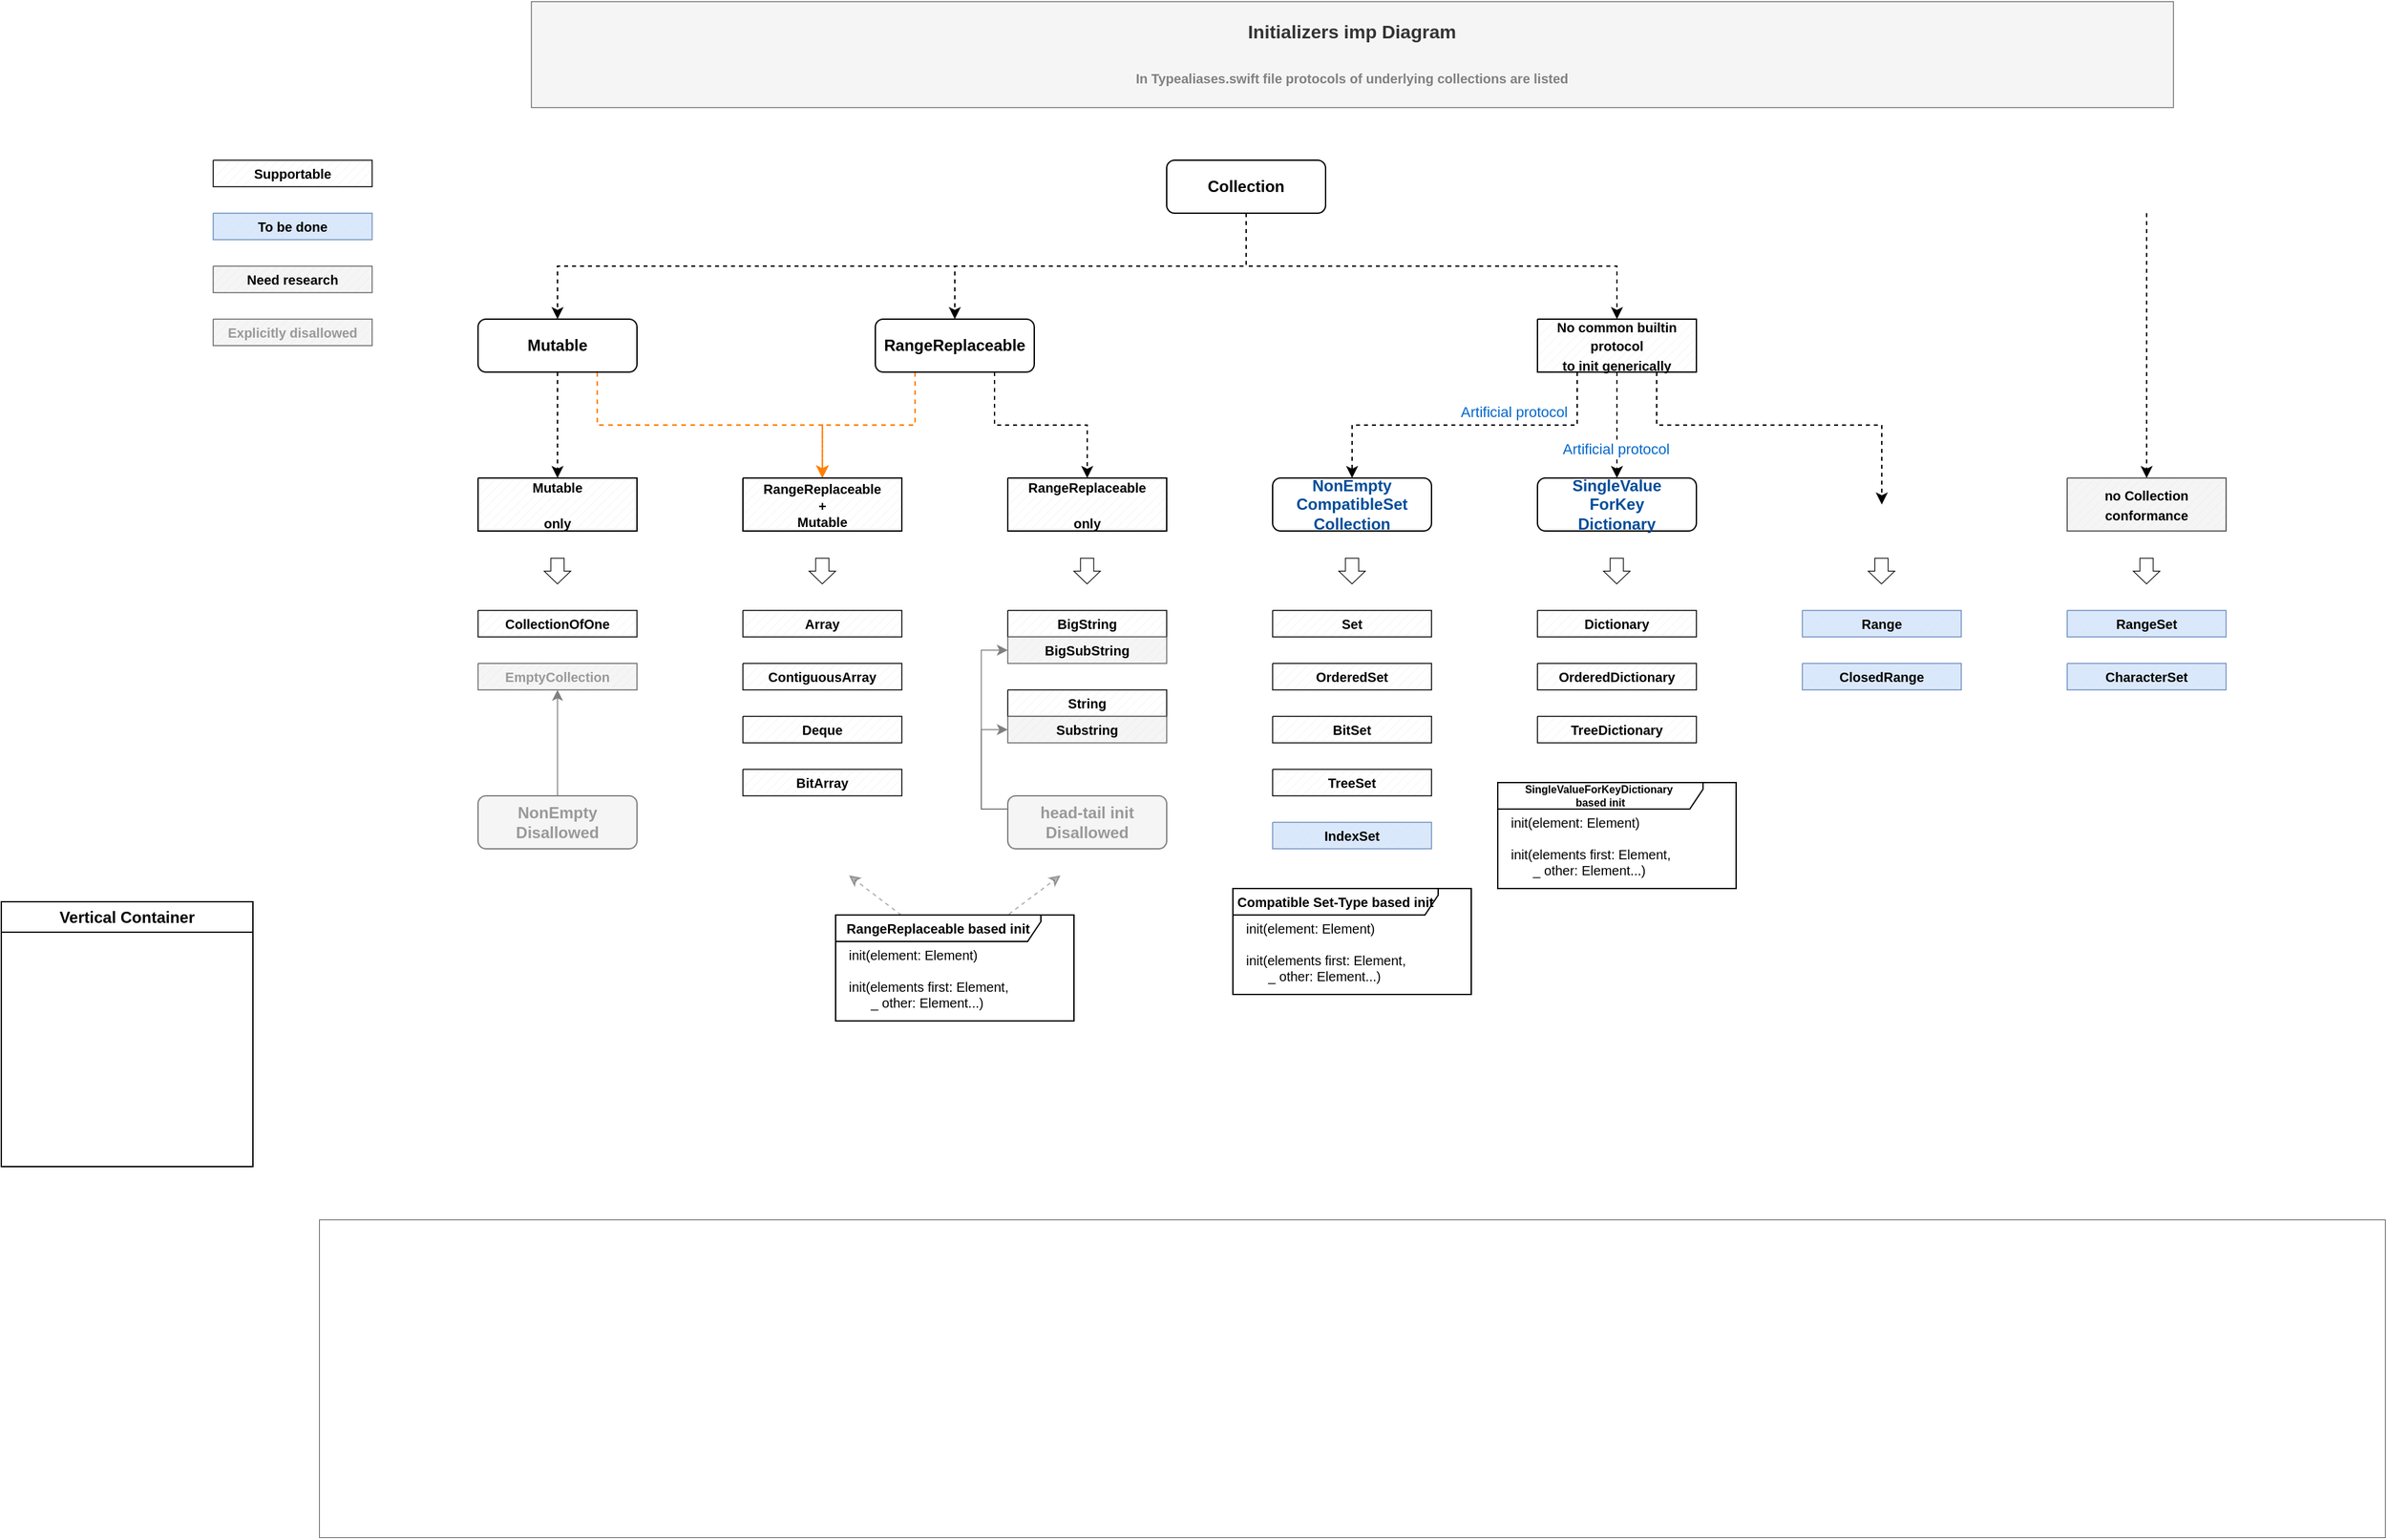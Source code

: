<mxfile version="28.1.2" pages="6">
  <diagram name="NonEmptyInitializers" id="xWZ461zp9jYcXtCNbV3G">
    <mxGraphModel dx="915" dy="705" grid="1" gridSize="10" guides="1" tooltips="1" connect="1" arrows="1" fold="1" page="1" pageScale="1" pageWidth="2336" pageHeight="1654" math="0" shadow="0">
      <root>
        <mxCell id="0" />
        <mxCell id="1" parent="0" />
        <mxCell id="3IASwDgf_COoiKYOPxRM-22" value="Initializers imp Diagram&lt;div&gt;&lt;br&gt;&lt;/div&gt;&lt;div&gt;&lt;font style=&quot;font-size: 10px; color: rgb(128, 128, 128);&quot;&gt;In Typealiases.swift file protocols of underlying collections are listed&lt;/font&gt;&lt;/div&gt;" style="rounded=0;whiteSpace=wrap;html=1;fontStyle=1;fillColor=#f5f5f5;fontColor=#333333;strokeColor=#666666;fontSize=14;strokeWidth=0.65;" parent="1" vertex="1">
          <mxGeometry x="440" width="1240" height="80" as="geometry" />
        </mxCell>
        <mxCell id="sW1JyRlPo4o779v0U5yo-18" value="" style="rounded=0;whiteSpace=wrap;html=1;strokeWidth=0.5;opacity=70;" parent="1" vertex="1">
          <mxGeometry x="280" y="920" width="1560" height="240" as="geometry" />
        </mxCell>
        <mxCell id="3IASwDgf_COoiKYOPxRM-10" style="edgeStyle=orthogonalEdgeStyle;rounded=0;orthogonalLoop=1;jettySize=auto;html=1;exitX=0.75;exitY=1;exitDx=0;exitDy=0;entryX=0.5;entryY=0;entryDx=0;entryDy=0;entryPerimeter=0;strokeColor=#FF8000;dashed=1;strokeWidth=1.15;" parent="1" source="3IASwDgf_COoiKYOPxRM-1" target="3IASwDgf_COoiKYOPxRM-11" edge="1">
          <mxGeometry relative="1" as="geometry">
            <mxPoint x="460" y="360" as="targetPoint" />
          </mxGeometry>
        </mxCell>
        <mxCell id="3IASwDgf_COoiKYOPxRM-1" value="Mutable" style="rounded=1;whiteSpace=wrap;html=1;fontStyle=1" parent="1" vertex="1">
          <mxGeometry x="400" y="240" width="120" height="40" as="geometry" />
        </mxCell>
        <mxCell id="3IASwDgf_COoiKYOPxRM-9" style="edgeStyle=orthogonalEdgeStyle;rounded=0;orthogonalLoop=1;jettySize=auto;html=1;exitX=0.25;exitY=1;exitDx=0;exitDy=0;entryX=0.5;entryY=0;entryDx=0;entryDy=0;entryPerimeter=0;strokeColor=#FF8000;dashed=1;strokeWidth=1.15;" parent="1" source="3IASwDgf_COoiKYOPxRM-2" target="3IASwDgf_COoiKYOPxRM-11" edge="1">
          <mxGeometry relative="1" as="geometry">
            <mxPoint x="460" y="360" as="targetPoint" />
          </mxGeometry>
        </mxCell>
        <mxCell id="3IASwDgf_COoiKYOPxRM-2" value="RangeReplaceable" style="rounded=1;whiteSpace=wrap;html=1;fontStyle=1" parent="1" vertex="1">
          <mxGeometry x="700" y="240" width="120" height="40" as="geometry" />
        </mxCell>
        <mxCell id="3IASwDgf_COoiKYOPxRM-5" style="edgeStyle=orthogonalEdgeStyle;rounded=0;orthogonalLoop=1;jettySize=auto;html=1;exitX=0.5;exitY=1;exitDx=0;exitDy=0;entryX=0.5;entryY=0;entryDx=0;entryDy=0;dashed=1;" parent="1" source="3IASwDgf_COoiKYOPxRM-3" target="3IASwDgf_COoiKYOPxRM-2" edge="1">
          <mxGeometry relative="1" as="geometry" />
        </mxCell>
        <mxCell id="3IASwDgf_COoiKYOPxRM-6" style="edgeStyle=orthogonalEdgeStyle;rounded=0;orthogonalLoop=1;jettySize=auto;html=1;exitX=0.5;exitY=1;exitDx=0;exitDy=0;entryX=0.5;entryY=0;entryDx=0;entryDy=0;dashed=1;" parent="1" source="3IASwDgf_COoiKYOPxRM-3" target="3IASwDgf_COoiKYOPxRM-1" edge="1">
          <mxGeometry relative="1" as="geometry" />
        </mxCell>
        <mxCell id="3IASwDgf_COoiKYOPxRM-3" value="Collection" style="rounded=1;whiteSpace=wrap;html=1;fontStyle=1" parent="1" vertex="1">
          <mxGeometry x="920" y="120" width="120" height="40" as="geometry" />
        </mxCell>
        <mxCell id="3IASwDgf_COoiKYOPxRM-11" value="&lt;span style=&quot;font-size: 10px; font-weight: 700; text-wrap-mode: wrap;&quot;&gt;RangeReplaceable&lt;/span&gt;&lt;div style=&quot;font-size: 10px; font-weight: 700; text-wrap-mode: wrap;&quot;&gt;+&lt;br&gt;&lt;div&gt;Mutable&lt;/div&gt;&lt;/div&gt;" style="verticalLabelPosition=middle;verticalAlign=middle;html=1;shape=mxgraph.basic.patternFillRect;fillStyle=diag;step=5;fillStrokeWidth=0.2;fillStrokeColor=#dddddd;align=center;labelPosition=center;whiteSpace=wrap;" parent="1" vertex="1">
          <mxGeometry x="600" y="360" width="120" height="40" as="geometry" />
        </mxCell>
        <mxCell id="3IASwDgf_COoiKYOPxRM-12" value="&lt;span style=&quot;font-size: 10px; text-wrap-mode: wrap;&quot;&gt;&lt;b&gt;Deque&lt;/b&gt;&lt;/span&gt;" style="verticalLabelPosition=middle;verticalAlign=middle;html=1;shape=mxgraph.basic.patternFillRect;fillStyle=diag;step=5;fillStrokeWidth=0.2;fillStrokeColor=#dddddd;align=center;labelPosition=center;whiteSpace=wrap;strokeWidth=0.75;" parent="1" vertex="1">
          <mxGeometry x="600" y="540" width="120" height="20" as="geometry" />
        </mxCell>
        <mxCell id="3IASwDgf_COoiKYOPxRM-13" value="&lt;span style=&quot;font-size: 10px; text-wrap-mode: wrap;&quot;&gt;&lt;b&gt;BitArray&lt;/b&gt;&lt;/span&gt;" style="verticalLabelPosition=middle;verticalAlign=middle;html=1;shape=mxgraph.basic.patternFillRect;fillStyle=diag;step=5;fillStrokeWidth=0.2;fillStrokeColor=#dddddd;align=center;labelPosition=center;whiteSpace=wrap;strokeWidth=0.75;" parent="1" vertex="1">
          <mxGeometry x="600" y="580" width="120" height="20" as="geometry" />
        </mxCell>
        <mxCell id="3IASwDgf_COoiKYOPxRM-15" value="&lt;span style=&quot;font-size: 10px; text-wrap-mode: wrap;&quot;&gt;&lt;b&gt;Array&lt;/b&gt;&lt;/span&gt;" style="verticalLabelPosition=middle;verticalAlign=middle;html=1;shape=mxgraph.basic.patternFillRect;fillStyle=diag;step=5;fillStrokeWidth=0.2;fillStrokeColor=#dddddd;align=center;labelPosition=center;whiteSpace=wrap;strokeWidth=0.75;" parent="1" vertex="1">
          <mxGeometry x="600" y="460" width="120" height="20" as="geometry" />
        </mxCell>
        <mxCell id="3IASwDgf_COoiKYOPxRM-16" value="&lt;span style=&quot;font-size: 10px; text-wrap-mode: wrap;&quot;&gt;&lt;b&gt;ContiguousArray&lt;/b&gt;&lt;/span&gt;" style="verticalLabelPosition=middle;verticalAlign=middle;html=1;shape=mxgraph.basic.patternFillRect;fillStyle=diag;step=5;fillStrokeWidth=0.2;fillStrokeColor=#dddddd;align=center;labelPosition=center;whiteSpace=wrap;strokeWidth=0.75;" parent="1" vertex="1">
          <mxGeometry x="600" y="500" width="120" height="20" as="geometry" />
        </mxCell>
        <mxCell id="3IASwDgf_COoiKYOPxRM-19" value="&lt;span style=&quot;font-size: 10px; text-wrap-mode: wrap;&quot;&gt;&lt;b&gt;RangeSet&lt;/b&gt;&lt;/span&gt;" style="verticalLabelPosition=middle;verticalAlign=middle;html=1;shape=mxgraph.basic.patternFillRect;fillStyle=diag;step=5;fillStrokeWidth=0.2;fillStrokeColor=#dddddd;align=center;labelPosition=center;fillColor=#dae8fc;strokeColor=#6c8ebf;whiteSpace=wrap;strokeWidth=0.75;" parent="1" vertex="1">
          <mxGeometry x="1600" y="460" width="120" height="20" as="geometry" />
        </mxCell>
        <mxCell id="sW1JyRlPo4o779v0U5yo-2" style="edgeStyle=orthogonalEdgeStyle;rounded=0;orthogonalLoop=1;jettySize=auto;html=1;exitX=0.5;exitY=1;exitDx=0;exitDy=0;entryX=0.5;entryY=0;entryDx=0;entryDy=0;entryPerimeter=0;dashed=1;" parent="1" source="3IASwDgf_COoiKYOPxRM-3" target="sW1JyRlPo4o779v0U5yo-1" edge="1">
          <mxGeometry relative="1" as="geometry">
            <Array as="points">
              <mxPoint x="980" y="200" />
              <mxPoint x="1260" y="200" />
            </Array>
          </mxGeometry>
        </mxCell>
        <mxCell id="sW1JyRlPo4o779v0U5yo-12" value="&lt;span style=&quot;font-size: 10px; font-weight: 700; text-wrap-mode: wrap;&quot;&gt;RangeReplaceable&lt;/span&gt;&lt;div&gt;&lt;span style=&quot;font-size: 10px; text-wrap-mode: wrap;&quot;&gt;&lt;b&gt;&lt;br&gt;&lt;/b&gt;&lt;/span&gt;&lt;div style=&quot;font-size: 10px; font-weight: 700; text-wrap-mode: wrap;&quot;&gt;only&lt;/div&gt;&lt;/div&gt;" style="verticalLabelPosition=middle;verticalAlign=middle;html=1;shape=mxgraph.basic.patternFillRect;fillStyle=diag;step=5;fillStrokeWidth=0.2;fillStrokeColor=#dddddd;align=center;labelPosition=center;whiteSpace=wrap;" parent="1" vertex="1">
          <mxGeometry x="800" y="360" width="120" height="40" as="geometry" />
        </mxCell>
        <mxCell id="sW1JyRlPo4o779v0U5yo-13" value="&lt;span style=&quot;font-size: 10px; text-wrap-mode: wrap;&quot;&gt;&lt;b&gt;BigString&lt;/b&gt;&lt;/span&gt;" style="verticalLabelPosition=middle;verticalAlign=middle;html=1;shape=mxgraph.basic.patternFillRect;fillStyle=diag;step=5;fillStrokeWidth=0.2;fillStrokeColor=#dddddd;align=center;labelPosition=center;whiteSpace=wrap;strokeWidth=0.75;" parent="1" vertex="1">
          <mxGeometry x="800" y="460" width="120" height="20" as="geometry" />
        </mxCell>
        <mxCell id="sW1JyRlPo4o779v0U5yo-14" value="&lt;span style=&quot;font-size: 10px; font-weight: 700; text-wrap-mode: wrap;&quot;&gt;Mutable&lt;/span&gt;&lt;div&gt;&lt;span style=&quot;font-size: 10px; text-wrap-mode: wrap;&quot;&gt;&lt;b&gt;&lt;br&gt;&lt;/b&gt;&lt;/span&gt;&lt;div style=&quot;font-size: 10px; font-weight: 700; text-wrap-mode: wrap;&quot;&gt;only&lt;/div&gt;&lt;/div&gt;" style="verticalLabelPosition=middle;verticalAlign=middle;html=1;shape=mxgraph.basic.patternFillRect;fillStyle=diag;step=5;fillStrokeWidth=0.2;fillStrokeColor=#dddddd;align=center;labelPosition=center;whiteSpace=wrap;" parent="1" vertex="1">
          <mxGeometry x="400" y="360" width="120" height="40" as="geometry" />
        </mxCell>
        <mxCell id="sW1JyRlPo4o779v0U5yo-15" value="&lt;span style=&quot;font-size: 10px; text-wrap-mode: wrap;&quot;&gt;&lt;b&gt;CollectionOfOne&lt;/b&gt;&lt;/span&gt;" style="verticalLabelPosition=middle;verticalAlign=middle;html=1;shape=mxgraph.basic.patternFillRect;fillStyle=diag;step=5;fillStrokeWidth=0.2;fillStrokeColor=#dddddd;align=center;labelPosition=center;whiteSpace=wrap;strokeWidth=0.75;" parent="1" vertex="1">
          <mxGeometry x="400" y="460" width="120" height="20" as="geometry" />
        </mxCell>
        <mxCell id="sW1JyRlPo4o779v0U5yo-16" style="edgeStyle=orthogonalEdgeStyle;rounded=0;orthogonalLoop=1;jettySize=auto;html=1;exitX=0.75;exitY=1;exitDx=0;exitDy=0;entryX=0.5;entryY=0;entryDx=0;entryDy=0;entryPerimeter=0;strokeWidth=1;dashed=1;" parent="1" source="3IASwDgf_COoiKYOPxRM-2" target="sW1JyRlPo4o779v0U5yo-12" edge="1">
          <mxGeometry relative="1" as="geometry" />
        </mxCell>
        <mxCell id="sW1JyRlPo4o779v0U5yo-17" style="edgeStyle=orthogonalEdgeStyle;rounded=0;orthogonalLoop=1;jettySize=auto;html=1;entryX=0.5;entryY=0;entryDx=0;entryDy=0;entryPerimeter=0;strokeWidth=1;dashed=1;" parent="1" target="sW1JyRlPo4o779v0U5yo-14" edge="1">
          <mxGeometry relative="1" as="geometry">
            <mxPoint x="460" y="280" as="sourcePoint" />
            <Array as="points">
              <mxPoint x="460" y="321" />
              <mxPoint x="460" y="321" />
            </Array>
          </mxGeometry>
        </mxCell>
        <mxCell id="X6VAbB2DJtp1OujrMZTn-1" value="&lt;font style=&quot;color: rgb(153, 153, 153);&quot;&gt;&lt;span style=&quot;font-size: 10px; text-wrap-mode: wrap;&quot;&gt;&lt;b&gt;Empty&lt;/b&gt;&lt;/span&gt;&lt;b style=&quot;font-size: 10px; text-wrap-mode: wrap; background-color: transparent;&quot;&gt;Collection&lt;/b&gt;&lt;/font&gt;" style="verticalLabelPosition=middle;verticalAlign=middle;html=1;shape=mxgraph.basic.patternFillRect;fillStyle=diag;step=5;fillStrokeWidth=0.2;fillStrokeColor=#dddddd;align=center;labelPosition=center;fillColor=#f5f5f5;fontColor=#333333;strokeColor=#666666;whiteSpace=wrap;strokeWidth=0.75;" parent="1" vertex="1">
          <mxGeometry x="400" y="500" width="120" height="20" as="geometry" />
        </mxCell>
        <mxCell id="X6VAbB2DJtp1OujrMZTn-2" value="NonEmpty&lt;div&gt;Disallowed&lt;/div&gt;" style="rounded=1;whiteSpace=wrap;html=1;fontStyle=1;fillColor=#f5f5f5;fontColor=#999999;strokeColor=#808080;" parent="1" vertex="1">
          <mxGeometry x="400" y="600" width="120" height="40" as="geometry" />
        </mxCell>
        <mxCell id="X6VAbB2DJtp1OujrMZTn-3" style="edgeStyle=orthogonalEdgeStyle;rounded=0;orthogonalLoop=1;jettySize=auto;html=1;exitX=0.5;exitY=0;exitDx=0;exitDy=0;entryX=0.5;entryY=1;entryDx=0;entryDy=0;entryPerimeter=0;fontColor=default;strokeColor=#808080;strokeWidth=0.75;" parent="1" source="X6VAbB2DJtp1OujrMZTn-2" target="X6VAbB2DJtp1OujrMZTn-1" edge="1">
          <mxGeometry relative="1" as="geometry" />
        </mxCell>
        <mxCell id="X6VAbB2DJtp1OujrMZTn-5" value="&lt;font style=&quot;&quot;&gt;&lt;b style=&quot;font-size: 10px; text-wrap-mode: wrap; background-color: transparent;&quot;&gt;no Collection&lt;/b&gt;&lt;/font&gt;&lt;div&gt;&lt;font style=&quot;&quot;&gt;&lt;b style=&quot;font-size: 10px; text-wrap-mode: wrap; background-color: transparent;&quot;&gt;conformance&lt;/b&gt;&lt;/font&gt;&lt;/div&gt;" style="verticalLabelPosition=middle;verticalAlign=middle;html=1;shape=mxgraph.basic.patternFillRect;fillStyle=diag;step=5;fillStrokeWidth=0.2;fillStrokeColor=#dddddd;align=center;labelPosition=center;fillColor=#f5f5f5;fontColor=#000000;strokeColor=#666666;whiteSpace=wrap;" parent="1" vertex="1">
          <mxGeometry x="1600" y="360" width="120" height="40" as="geometry" />
        </mxCell>
        <mxCell id="X6VAbB2DJtp1OujrMZTn-6" value="&lt;span style=&quot;font-size: 10px; text-wrap-mode: wrap;&quot;&gt;&lt;b&gt;Supportable&lt;/b&gt;&lt;/span&gt;" style="verticalLabelPosition=middle;verticalAlign=middle;html=1;shape=mxgraph.basic.patternFillRect;fillStyle=diag;step=5;fillStrokeWidth=0.2;fillStrokeColor=#dddddd;align=center;labelPosition=center;whiteSpace=wrap;strokeWidth=0.75;" parent="1" vertex="1">
          <mxGeometry x="200" y="120" width="120" height="20" as="geometry" />
        </mxCell>
        <mxCell id="X6VAbB2DJtp1OujrMZTn-7" value="&lt;font color=&quot;#999999&quot;&gt;&lt;span style=&quot;font-size: 10px;&quot;&gt;&lt;b&gt;Explicitly disallowed&lt;/b&gt;&lt;/span&gt;&lt;/font&gt;" style="verticalLabelPosition=middle;verticalAlign=middle;html=1;shape=mxgraph.basic.patternFillRect;fillStyle=diag;step=5;fillStrokeWidth=0.2;fillStrokeColor=#dddddd;align=center;labelPosition=center;fillColor=#f5f5f5;fontColor=#333333;strokeColor=#666666;whiteSpace=wrap;strokeWidth=0.75;" parent="1" vertex="1">
          <mxGeometry x="200" y="240" width="120" height="20" as="geometry" />
        </mxCell>
        <mxCell id="X6VAbB2DJtp1OujrMZTn-8" value="&lt;span style=&quot;font-size: 10px; text-wrap-mode: wrap;&quot;&gt;&lt;b&gt;To be done&lt;/b&gt;&lt;/span&gt;" style="verticalLabelPosition=middle;verticalAlign=middle;html=1;shape=mxgraph.basic.patternFillRect;fillStyle=diag;step=5;fillStrokeWidth=0.2;fillStrokeColor=#dddddd;align=center;labelPosition=center;fillColor=#dae8fc;strokeColor=#6c8ebf;whiteSpace=wrap;strokeWidth=0.75;" parent="1" vertex="1">
          <mxGeometry x="200" y="160" width="120" height="20" as="geometry" />
        </mxCell>
        <mxCell id="X6VAbB2DJtp1OujrMZTn-15" value="&lt;span style=&quot;font-size: 10px; text-wrap-mode: wrap;&quot;&gt;&lt;b&gt;String&lt;/b&gt;&lt;/span&gt;" style="verticalLabelPosition=middle;verticalAlign=middle;html=1;shape=mxgraph.basic.patternFillRect;fillStyle=diag;step=5;fillStrokeWidth=0.2;fillStrokeColor=#dddddd;align=center;labelPosition=center;whiteSpace=wrap;strokeWidth=0.75;" parent="1" vertex="1">
          <mxGeometry x="800" y="520" width="120" height="20" as="geometry" />
        </mxCell>
        <mxCell id="X6VAbB2DJtp1OujrMZTn-23" value="Vertical Container" style="swimlane;whiteSpace=wrap;html=1;" parent="1" vertex="1">
          <mxGeometry x="40" y="680" width="190" height="200" as="geometry" />
        </mxCell>
        <mxCell id="X6VAbB2DJtp1OujrMZTn-68" value="&lt;span style=&quot;font-size: 10px;&quot;&gt;&lt;b&gt;Need research&lt;/b&gt;&lt;/span&gt;" style="verticalLabelPosition=middle;verticalAlign=middle;html=1;shape=mxgraph.basic.patternFillRect;fillStyle=diag;step=5;fillStrokeWidth=0.2;fillStrokeColor=#dddddd;align=center;labelPosition=center;fillColor=#f5f5f5;fontColor=#000000;strokeColor=#666666;whiteSpace=wrap;strokeWidth=0.75;" parent="1" vertex="1">
          <mxGeometry x="200" y="200" width="120" height="20" as="geometry" />
        </mxCell>
        <mxCell id="X6VAbB2DJtp1OujrMZTn-69" value="&lt;b style=&quot;font-size: 10px;&quot;&gt;BigSubString&lt;/b&gt;" style="verticalLabelPosition=middle;verticalAlign=middle;html=1;shape=mxgraph.basic.patternFillRect;fillStyle=diag;step=5;fillStrokeWidth=0.2;fillStrokeColor=#dddddd;align=center;labelPosition=center;fillColor=#f5f5f5;fontColor=#000000;strokeColor=#666666;whiteSpace=wrap;strokeWidth=0.75;" parent="1" vertex="1">
          <mxGeometry x="800" y="480" width="120" height="20" as="geometry" />
        </mxCell>
        <mxCell id="X6VAbB2DJtp1OujrMZTn-70" value="&lt;b style=&quot;font-size: 10px;&quot;&gt;Substring&lt;/b&gt;" style="verticalLabelPosition=middle;verticalAlign=middle;html=1;shape=mxgraph.basic.patternFillRect;fillStyle=diag;step=5;fillStrokeWidth=0.2;fillStrokeColor=#dddddd;align=center;labelPosition=center;fillColor=#f5f5f5;fontColor=#000000;strokeColor=#666666;whiteSpace=wrap;strokeWidth=0.75;" parent="1" vertex="1">
          <mxGeometry x="800" y="540" width="120" height="20" as="geometry" />
        </mxCell>
        <mxCell id="X6VAbB2DJtp1OujrMZTn-75" value="&lt;b style=&quot;font-size: 10px;&quot;&gt;CharacterSet&lt;/b&gt;" style="verticalLabelPosition=middle;verticalAlign=middle;html=1;shape=mxgraph.basic.patternFillRect;fillStyle=diag;step=5;fillStrokeWidth=0.2;fillStrokeColor=#dddddd;align=center;labelPosition=center;fillColor=#dae8fc;strokeColor=#6c8ebf;whiteSpace=wrap;strokeWidth=0.75;" parent="1" vertex="1">
          <mxGeometry x="1600" y="500" width="120" height="20" as="geometry" />
        </mxCell>
        <mxCell id="X6VAbB2DJtp1OujrMZTn-82" style="edgeStyle=orthogonalEdgeStyle;rounded=0;orthogonalLoop=1;jettySize=auto;html=1;entryX=0.5;entryY=0;entryDx=0;entryDy=0;entryPerimeter=0;dashed=1;" parent="1" target="X6VAbB2DJtp1OujrMZTn-5" edge="1">
          <mxGeometry relative="1" as="geometry">
            <Array as="points">
              <mxPoint x="1660" y="160" />
            </Array>
            <mxPoint x="1660" y="160" as="sourcePoint" />
            <mxPoint x="1760" y="290" as="targetPoint" />
          </mxGeometry>
        </mxCell>
        <mxCell id="3IASwDgf_COoiKYOPxRM-17" value="&lt;span style=&quot;font-size: 10px; text-wrap-mode: wrap;&quot;&gt;&lt;b&gt;Range&lt;/b&gt;&lt;/span&gt;" style="verticalLabelPosition=middle;verticalAlign=middle;html=1;shape=mxgraph.basic.patternFillRect;fillStyle=diag;step=5;fillStrokeWidth=0.2;fillStrokeColor=#dddddd;align=center;labelPosition=center;fillColor=#dae8fc;strokeColor=#6c8ebf;whiteSpace=wrap;strokeWidth=0.75;" parent="1" vertex="1">
          <mxGeometry x="1400" y="460" width="120" height="20" as="geometry" />
        </mxCell>
        <mxCell id="3IASwDgf_COoiKYOPxRM-18" value="&lt;span style=&quot;font-size: 10px; text-wrap-mode: wrap;&quot;&gt;&lt;b&gt;ClosedRange&lt;/b&gt;&lt;/span&gt;" style="verticalLabelPosition=middle;verticalAlign=middle;html=1;shape=mxgraph.basic.patternFillRect;fillStyle=diag;step=5;fillStrokeWidth=0.2;fillStrokeColor=#dddddd;align=center;labelPosition=center;fillColor=#dae8fc;strokeColor=#6c8ebf;whiteSpace=wrap;strokeWidth=0.75;" parent="1" vertex="1">
          <mxGeometry x="1400" y="500" width="120" height="20" as="geometry" />
        </mxCell>
        <mxCell id="X6VAbB2DJtp1OujrMZTn-78" style="edgeStyle=orthogonalEdgeStyle;rounded=0;orthogonalLoop=1;jettySize=auto;html=1;exitX=0.25;exitY=1;exitDx=0;exitDy=0;exitPerimeter=0;entryX=0.5;entryY=0;entryDx=0;entryDy=0;dashed=1;" parent="1" source="sW1JyRlPo4o779v0U5yo-1" target="X6VAbB2DJtp1OujrMZTn-76" edge="1">
          <mxGeometry relative="1" as="geometry" />
        </mxCell>
        <mxCell id="X6VAbB2DJtp1OujrMZTn-79" value="Artificial protocol" style="edgeLabel;html=1;align=center;verticalAlign=middle;resizable=0;points=[];fontColor=#0066CC;" parent="X6VAbB2DJtp1OujrMZTn-78" vertex="1" connectable="0">
          <mxGeometry x="0.304" y="-1" relative="1" as="geometry">
            <mxPoint x="75" y="-9" as="offset" />
          </mxGeometry>
        </mxCell>
        <mxCell id="sW1JyRlPo4o779v0U5yo-1" value="&lt;span style=&quot;font-size: 10px; text-wrap-mode: wrap;&quot;&gt;&lt;b&gt;No common builtin protocol&lt;/b&gt;&lt;/span&gt;&lt;div&gt;&lt;span style=&quot;font-size: 10px; text-wrap-mode: wrap;&quot;&gt;&lt;b&gt;to init&amp;nbsp;&lt;/b&gt;&lt;/span&gt;&lt;b style=&quot;font-size: 10px; background-color: transparent; color: light-dark(rgb(0, 0, 0), rgb(255, 255, 255));&quot;&gt;generically&lt;/b&gt;&lt;/div&gt;" style="verticalLabelPosition=middle;verticalAlign=middle;html=1;shape=mxgraph.basic.patternFillRect;fillStyle=diag;step=5;fillStrokeWidth=0.2;fillStrokeColor=#dddddd;align=center;labelPosition=center;whiteSpace=wrap;" parent="1" vertex="1">
          <mxGeometry x="1200" y="240" width="120" height="40" as="geometry" />
        </mxCell>
        <mxCell id="sW1JyRlPo4o779v0U5yo-3" value="&lt;span style=&quot;font-size: 10px; text-wrap-mode: wrap;&quot;&gt;&lt;b&gt;OrderedSet&lt;/b&gt;&lt;/span&gt;" style="verticalLabelPosition=middle;verticalAlign=middle;html=1;shape=mxgraph.basic.patternFillRect;fillStyle=diag;step=5;fillStrokeWidth=0.2;fillStrokeColor=#dddddd;align=center;labelPosition=center;whiteSpace=wrap;strokeWidth=0.75;" parent="1" vertex="1">
          <mxGeometry x="1000" y="500" width="120" height="20" as="geometry" />
        </mxCell>
        <mxCell id="sW1JyRlPo4o779v0U5yo-4" value="&lt;span style=&quot;font-size: 10px; text-wrap-mode: wrap;&quot;&gt;&lt;b&gt;BitSet&lt;/b&gt;&lt;/span&gt;" style="verticalLabelPosition=middle;verticalAlign=middle;html=1;shape=mxgraph.basic.patternFillRect;fillStyle=diag;step=5;fillStrokeWidth=0.2;fillStrokeColor=#dddddd;align=center;labelPosition=center;whiteSpace=wrap;strokeWidth=0.75;" parent="1" vertex="1">
          <mxGeometry x="1000" y="540" width="120" height="20" as="geometry" />
        </mxCell>
        <mxCell id="sW1JyRlPo4o779v0U5yo-5" value="&lt;span style=&quot;font-size: 10px; text-wrap-mode: wrap;&quot;&gt;&lt;b&gt;OrderedDictionary&lt;/b&gt;&lt;/span&gt;" style="verticalLabelPosition=middle;verticalAlign=middle;html=1;shape=mxgraph.basic.patternFillRect;fillStyle=diag;step=5;fillStrokeWidth=0.2;fillStrokeColor=#dddddd;align=center;labelPosition=center;whiteSpace=wrap;strokeWidth=0.75;" parent="1" vertex="1">
          <mxGeometry x="1200" y="500" width="120" height="20" as="geometry" />
        </mxCell>
        <mxCell id="sW1JyRlPo4o779v0U5yo-6" value="&lt;span style=&quot;font-size: 10px; text-wrap-mode: wrap;&quot;&gt;&lt;b&gt;TreeDictionary&lt;/b&gt;&lt;/span&gt;" style="verticalLabelPosition=middle;verticalAlign=middle;html=1;shape=mxgraph.basic.patternFillRect;fillStyle=diag;step=5;fillStrokeWidth=0.2;fillStrokeColor=#dddddd;align=center;labelPosition=center;whiteSpace=wrap;strokeWidth=0.75;" parent="1" vertex="1">
          <mxGeometry x="1200" y="540" width="120" height="20" as="geometry" />
        </mxCell>
        <mxCell id="sW1JyRlPo4o779v0U5yo-7" value="&lt;span style=&quot;font-size: 10px; text-wrap-mode: wrap;&quot;&gt;&lt;b&gt;TreeSet&lt;/b&gt;&lt;/span&gt;" style="verticalLabelPosition=middle;verticalAlign=middle;html=1;shape=mxgraph.basic.patternFillRect;fillStyle=diag;step=5;fillStrokeWidth=0.2;fillStrokeColor=#dddddd;align=center;labelPosition=center;whiteSpace=wrap;strokeWidth=0.75;" parent="1" vertex="1">
          <mxGeometry x="1000" y="580" width="120" height="20" as="geometry" />
        </mxCell>
        <mxCell id="sW1JyRlPo4o779v0U5yo-8" value="&lt;span style=&quot;font-size: 10px; text-wrap-mode: wrap;&quot;&gt;&lt;b&gt;Set&lt;/b&gt;&lt;/span&gt;" style="verticalLabelPosition=middle;verticalAlign=middle;html=1;shape=mxgraph.basic.patternFillRect;fillStyle=diag;step=5;fillStrokeWidth=0.2;fillStrokeColor=#dddddd;align=center;labelPosition=center;whiteSpace=wrap;strokeWidth=0.75;" parent="1" vertex="1">
          <mxGeometry x="1000" y="460" width="120" height="20" as="geometry" />
        </mxCell>
        <mxCell id="sW1JyRlPo4o779v0U5yo-9" value="&lt;b style=&quot;font-size: 10px; text-wrap-mode: wrap;&quot;&gt;Dictionary&lt;/b&gt;" style="verticalLabelPosition=middle;verticalAlign=middle;html=1;shape=mxgraph.basic.patternFillRect;fillStyle=diag;step=5;fillStrokeWidth=0.2;fillStrokeColor=#dddddd;align=center;labelPosition=center;whiteSpace=wrap;strokeWidth=0.75;" parent="1" vertex="1">
          <mxGeometry x="1200" y="460" width="120" height="20" as="geometry" />
        </mxCell>
        <mxCell id="X6VAbB2DJtp1OujrMZTn-76" value="&lt;font style=&quot;&quot;&gt;NonEmpty&lt;/font&gt;&lt;div&gt;&lt;font style=&quot;&quot;&gt;CompatibleSet&lt;/font&gt;&lt;/div&gt;&lt;div&gt;&lt;font style=&quot;&quot;&gt;Collection&lt;/font&gt;&lt;/div&gt;" style="rounded=1;whiteSpace=wrap;html=1;fontStyle=1;fontColor=#004C99;" parent="1" vertex="1">
          <mxGeometry x="1000" y="360" width="120" height="40" as="geometry" />
        </mxCell>
        <mxCell id="X6VAbB2DJtp1OujrMZTn-80" style="edgeStyle=orthogonalEdgeStyle;rounded=0;orthogonalLoop=1;jettySize=auto;html=1;exitX=0.5;exitY=1;exitDx=0;exitDy=0;exitPerimeter=0;dashed=1;entryX=0.5;entryY=0;entryDx=0;entryDy=0;" parent="1" source="sW1JyRlPo4o779v0U5yo-1" target="cdhMQ48s3i1X5rSXo4Mi-3" edge="1">
          <mxGeometry relative="1" as="geometry">
            <mxPoint x="1230" y="310" as="sourcePoint" />
            <mxPoint x="1260" y="330" as="targetPoint" />
            <Array as="points" />
          </mxGeometry>
        </mxCell>
        <mxCell id="dqpC9F4BHEuCSBYJWPyx-1" value="&lt;span style=&quot;color: rgb(0, 102, 204);&quot;&gt;Artificial protocol&lt;/span&gt;" style="edgeLabel;html=1;align=center;verticalAlign=middle;resizable=0;points=[];labelBackgroundColor=default;" parent="X6VAbB2DJtp1OujrMZTn-80" vertex="1" connectable="0">
          <mxGeometry x="0.458" y="2" relative="1" as="geometry">
            <mxPoint x="-3" y="-1" as="offset" />
          </mxGeometry>
        </mxCell>
        <mxCell id="X6VAbB2DJtp1OujrMZTn-83" value="Compatible Set-Type based init" style="shape=umlFrame;whiteSpace=wrap;html=1;pointerEvents=0;recursiveResize=0;container=1;collapsible=0;width=155;height=20;fontStyle=1;fontSize=10;align=center;spacingLeft=0;" parent="1" vertex="1">
          <mxGeometry x="970" y="670" width="180" height="80" as="geometry" />
        </mxCell>
        <mxCell id="X6VAbB2DJtp1OujrMZTn-84" value="init(element: Element)&#xa;&#xa;init(elements first: Element, &#xa;      _ other: Element...)" style="text;whiteSpace=wrap;fontSize=10;verticalAlign=top;spacing=0;" parent="X6VAbB2DJtp1OujrMZTn-83" vertex="1">
          <mxGeometry x="10" y="20" width="140" height="54" as="geometry" />
        </mxCell>
        <mxCell id="X6VAbB2DJtp1OujrMZTn-88" value="head-tail init&lt;div&gt;Disallowed&lt;/div&gt;" style="rounded=1;whiteSpace=wrap;html=1;fontStyle=1;fillColor=#f5f5f5;fontColor=#999999;strokeColor=#808080;" parent="1" vertex="1">
          <mxGeometry x="800" y="600" width="120" height="40" as="geometry" />
        </mxCell>
        <mxCell id="X6VAbB2DJtp1OujrMZTn-90" style="edgeStyle=orthogonalEdgeStyle;rounded=0;orthogonalLoop=1;jettySize=auto;html=1;exitX=0;exitY=0.25;exitDx=0;exitDy=0;entryX=0;entryY=0.5;entryDx=0;entryDy=0;entryPerimeter=0;fontColor=default;strokeColor=#808080;strokeWidth=0.75;" parent="1" source="X6VAbB2DJtp1OujrMZTn-88" target="X6VAbB2DJtp1OujrMZTn-70" edge="1">
          <mxGeometry relative="1" as="geometry">
            <mxPoint x="880" y="940" as="sourcePoint" />
            <mxPoint x="880" y="600" as="targetPoint" />
            <Array as="points">
              <mxPoint x="780" y="610" />
              <mxPoint x="780" y="550" />
            </Array>
          </mxGeometry>
        </mxCell>
        <mxCell id="X6VAbB2DJtp1OujrMZTn-91" style="edgeStyle=orthogonalEdgeStyle;rounded=0;orthogonalLoop=1;jettySize=auto;html=1;exitX=0;exitY=0.25;exitDx=0;exitDy=0;fontColor=default;strokeColor=#808080;strokeWidth=0.75;entryX=0;entryY=0.5;entryDx=0;entryDy=0;entryPerimeter=0;" parent="1" source="X6VAbB2DJtp1OujrMZTn-88" target="X6VAbB2DJtp1OujrMZTn-69" edge="1">
          <mxGeometry relative="1" as="geometry">
            <mxPoint x="710" y="840" as="sourcePoint" />
            <mxPoint x="930" y="630" as="targetPoint" />
          </mxGeometry>
        </mxCell>
        <mxCell id="1AWGjHHhZuSpIFOF91N6-5" value="" style="shape=flexArrow;endArrow=classic;html=1;rounded=0;endWidth=9.412;endSize=3.016;width=10;strokeWidth=0.6;" parent="1" edge="1">
          <mxGeometry width="50" height="50" relative="1" as="geometry">
            <mxPoint x="1259.62" y="420" as="sourcePoint" />
            <mxPoint x="1259.62" y="440" as="targetPoint" />
          </mxGeometry>
        </mxCell>
        <mxCell id="1AWGjHHhZuSpIFOF91N6-6" value="" style="shape=flexArrow;endArrow=classic;html=1;rounded=0;endWidth=9.412;endSize=3.016;width=10;strokeWidth=0.6;" parent="1" edge="1">
          <mxGeometry width="50" height="50" relative="1" as="geometry">
            <mxPoint x="459.71" y="420" as="sourcePoint" />
            <mxPoint x="459.71" y="440" as="targetPoint" />
          </mxGeometry>
        </mxCell>
        <mxCell id="1AWGjHHhZuSpIFOF91N6-7" value="" style="shape=flexArrow;endArrow=classic;html=1;rounded=0;endWidth=9.412;endSize=3.016;width=10;strokeWidth=0.6;" parent="1" edge="1">
          <mxGeometry width="50" height="50" relative="1" as="geometry">
            <mxPoint x="1059.73" y="420" as="sourcePoint" />
            <mxPoint x="1059.73" y="440" as="targetPoint" />
          </mxGeometry>
        </mxCell>
        <mxCell id="1AWGjHHhZuSpIFOF91N6-8" value="" style="shape=flexArrow;endArrow=classic;html=1;rounded=0;endWidth=9.412;endSize=3.016;width=10;strokeWidth=0.6;" parent="1" edge="1">
          <mxGeometry width="50" height="50" relative="1" as="geometry">
            <mxPoint x="859.66" y="420" as="sourcePoint" />
            <mxPoint x="859.66" y="440" as="targetPoint" />
          </mxGeometry>
        </mxCell>
        <mxCell id="1AWGjHHhZuSpIFOF91N6-9" value="" style="shape=flexArrow;endArrow=classic;html=1;rounded=0;endWidth=9.412;endSize=3.016;width=10;strokeWidth=0.6;" parent="1" edge="1">
          <mxGeometry width="50" height="50" relative="1" as="geometry">
            <mxPoint x="659.72" y="420" as="sourcePoint" />
            <mxPoint x="659.72" y="440" as="targetPoint" />
          </mxGeometry>
        </mxCell>
        <mxCell id="1AWGjHHhZuSpIFOF91N6-10" value="" style="shape=flexArrow;endArrow=classic;html=1;rounded=0;endWidth=9.412;endSize=3.016;width=10;strokeWidth=0.6;" parent="1" edge="1">
          <mxGeometry width="50" height="50" relative="1" as="geometry">
            <mxPoint x="1659.69" y="420" as="sourcePoint" />
            <mxPoint x="1659.69" y="440" as="targetPoint" />
          </mxGeometry>
        </mxCell>
        <mxCell id="cdhMQ48s3i1X5rSXo4Mi-1" value="" style="shape=flexArrow;endArrow=classic;html=1;rounded=0;endWidth=9.412;endSize=3.016;width=10;strokeWidth=0.6;" parent="1" edge="1">
          <mxGeometry width="50" height="50" relative="1" as="geometry">
            <mxPoint x="1459.52" y="420" as="sourcePoint" />
            <mxPoint x="1459.52" y="440" as="targetPoint" />
          </mxGeometry>
        </mxCell>
        <mxCell id="cdhMQ48s3i1X5rSXo4Mi-2" style="edgeStyle=orthogonalEdgeStyle;rounded=0;orthogonalLoop=1;jettySize=auto;html=1;exitX=0.75;exitY=1;exitDx=0;exitDy=0;exitPerimeter=0;dashed=1;" parent="1" source="sW1JyRlPo4o779v0U5yo-1" edge="1">
          <mxGeometry relative="1" as="geometry">
            <mxPoint x="1300" y="330" as="sourcePoint" />
            <mxPoint x="1460" y="380" as="targetPoint" />
            <Array as="points">
              <mxPoint x="1290" y="320" />
              <mxPoint x="1460" y="320" />
            </Array>
          </mxGeometry>
        </mxCell>
        <mxCell id="cdhMQ48s3i1X5rSXo4Mi-3" value="&lt;font style=&quot;&quot;&gt;SingleValue&lt;/font&gt;&lt;div&gt;&lt;font style=&quot;&quot;&gt;ForKey&lt;/font&gt;&lt;/div&gt;&lt;div&gt;&lt;font style=&quot;&quot;&gt;Dictionary&lt;/font&gt;&lt;/div&gt;" style="rounded=1;whiteSpace=wrap;html=1;fontStyle=1;fontColor=#004C99;" parent="1" vertex="1">
          <mxGeometry x="1200" y="360" width="120" height="40" as="geometry" />
        </mxCell>
        <mxCell id="ZBEdidLx-zmhQpAg-1HU-2" value="SingleValueForKeyDictionary&amp;nbsp;&lt;div&gt;based init&lt;/div&gt;" style="shape=umlFrame;whiteSpace=wrap;html=1;pointerEvents=0;recursiveResize=0;container=1;collapsible=0;width=155;height=20;fontStyle=1;fontSize=8;align=center;spacingLeft=0;" parent="1" vertex="1">
          <mxGeometry x="1170" y="590" width="180" height="80" as="geometry" />
        </mxCell>
        <mxCell id="ZBEdidLx-zmhQpAg-1HU-3" value="init(element: Element)&#xa;&#xa;init(elements first: Element, &#xa;      _ other: Element...)" style="text;whiteSpace=wrap;fontSize=10;verticalAlign=top;spacing=0;" parent="ZBEdidLx-zmhQpAg-1HU-2" vertex="1">
          <mxGeometry x="10" y="20" width="140" height="54" as="geometry" />
        </mxCell>
        <mxCell id="ZBEdidLx-zmhQpAg-1HU-7" value="" style="group" parent="1" vertex="1" connectable="0">
          <mxGeometry x="670" y="660" width="180" height="110" as="geometry" />
        </mxCell>
        <mxCell id="X6VAbB2DJtp1OujrMZTn-11" value="RangeReplaceable based init" style="shape=umlFrame;whiteSpace=wrap;html=1;pointerEvents=0;recursiveResize=0;container=1;collapsible=0;width=155;height=20;fontStyle=1;fontSize=10;align=center;spacingLeft=0;" parent="ZBEdidLx-zmhQpAg-1HU-7" vertex="1">
          <mxGeometry y="30" width="180" height="80" as="geometry" />
        </mxCell>
        <mxCell id="X6VAbB2DJtp1OujrMZTn-12" value="init(element: Element)&#xa;&#xa;init(elements first: Element, &#xa;      _ other: Element...)" style="text;whiteSpace=wrap;fontSize=10;verticalAlign=top;spacing=0;" parent="X6VAbB2DJtp1OujrMZTn-11" vertex="1">
          <mxGeometry x="10" y="20" width="140" height="54" as="geometry" />
        </mxCell>
        <mxCell id="ZBEdidLx-zmhQpAg-1HU-5" value="" style="endArrow=classic;html=1;rounded=0;dashed=1;exitX=0.727;exitY=-0.008;exitDx=0;exitDy=0;exitPerimeter=0;opacity=30;" parent="ZBEdidLx-zmhQpAg-1HU-7" source="X6VAbB2DJtp1OujrMZTn-11" edge="1">
          <mxGeometry width="50" height="50" relative="1" as="geometry">
            <mxPoint x="80" y="30" as="sourcePoint" />
            <mxPoint x="170" as="targetPoint" />
          </mxGeometry>
        </mxCell>
        <mxCell id="ZBEdidLx-zmhQpAg-1HU-6" value="" style="endArrow=classic;html=1;rounded=0;dashed=1;exitX=0.275;exitY=0.001;exitDx=0;exitDy=0;exitPerimeter=0;opacity=30;" parent="ZBEdidLx-zmhQpAg-1HU-7" source="X6VAbB2DJtp1OujrMZTn-11" edge="1">
          <mxGeometry width="50" height="50" relative="1" as="geometry">
            <mxPoint x="170" y="39" as="sourcePoint" />
            <mxPoint x="10" as="targetPoint" />
          </mxGeometry>
        </mxCell>
        <mxCell id="g2P92Dx9DQKxxQn7082w-1" value="&lt;b style=&quot;font-size: 10px;&quot;&gt;IndexSet&lt;/b&gt;" style="verticalLabelPosition=middle;verticalAlign=middle;html=1;shape=mxgraph.basic.patternFillRect;fillStyle=diag;step=5;fillStrokeWidth=0.2;fillStrokeColor=#dddddd;align=center;labelPosition=center;fillColor=#dae8fc;strokeColor=#6c8ebf;whiteSpace=wrap;strokeWidth=0.75;" vertex="1" parent="1">
          <mxGeometry x="1000" y="620" width="120" height="20" as="geometry" />
        </mxCell>
      </root>
    </mxGraphModel>
  </diagram>
  <diagram id="fjSwt5ECtUeGXOnEmD8X" name="DictionaryProtocol">
    <mxGraphModel dx="1169" dy="901" grid="1" gridSize="10" guides="1" tooltips="1" connect="1" arrows="1" fold="1" page="1" pageScale="1" pageWidth="2336" pageHeight="1654" math="0" shadow="0">
      <root>
        <mxCell id="0" />
        <mxCell id="1" parent="0" />
        <mxCell id="gml4_IPK1xJVaWTmKK9C-41" value="&lt;span style=&quot;font-weight: 700;&quot;&gt;Dictionary&lt;/span&gt;" style="rounded=0;whiteSpace=wrap;html=1;fillColor=#F3FFF3;" parent="1" vertex="1">
          <mxGeometry x="770" y="1060" width="200" height="40" as="geometry" />
        </mxCell>
        <mxCell id="gml4_IPK1xJVaWTmKK9C-42" value="&lt;span style=&quot;font-weight: 700;&quot;&gt;OrderedDictionary&lt;/span&gt;" style="rounded=0;whiteSpace=wrap;html=1;fillColor=#F3FFF3;" parent="1" vertex="1">
          <mxGeometry x="770" y="1140" width="200" height="40" as="geometry" />
        </mxCell>
        <mxCell id="gml4_IPK1xJVaWTmKK9C-43" value="&lt;b&gt;Tree&lt;/b&gt;&lt;span style=&quot;font-weight: 700;&quot;&gt;Dictionary&lt;/span&gt;" style="rounded=0;whiteSpace=wrap;html=1;fillColor=#F3FFF3;" parent="1" vertex="1">
          <mxGeometry x="770" y="1220" width="200" height="40" as="geometry" />
        </mxCell>
        <mxCell id="gml4_IPK1xJVaWTmKK9C-44" style="edgeStyle=orthogonalEdgeStyle;rounded=0;orthogonalLoop=1;jettySize=auto;html=1;endArrow=block;endFill=0;endSize=8;exitX=1;exitY=0.5;exitDx=0;exitDy=0;entryX=0.5;entryY=1;entryDx=0;entryDy=0;" parent="1" source="gml4_IPK1xJVaWTmKK9C-41" target="gml4_IPK1xJVaWTmKK9C-39" edge="1">
          <mxGeometry relative="1" as="geometry">
            <mxPoint x="1180" y="1040" as="sourcePoint" />
            <mxPoint x="1180" y="1000" as="targetPoint" />
          </mxGeometry>
        </mxCell>
        <mxCell id="gml4_IPK1xJVaWTmKK9C-51" style="edgeStyle=orthogonalEdgeStyle;rounded=0;orthogonalLoop=1;jettySize=auto;html=1;endArrow=block;endFill=0;endSize=8;exitX=0;exitY=0.25;exitDx=0;exitDy=0;entryX=0.5;entryY=1;entryDx=0;entryDy=0;" parent="1" source="gml4_IPK1xJVaWTmKK9C-41" target="gml4_IPK1xJVaWTmKK9C-49" edge="1">
          <mxGeometry relative="1" as="geometry">
            <mxPoint x="740" y="940" as="sourcePoint" />
            <mxPoint x="740" y="900" as="targetPoint" />
          </mxGeometry>
        </mxCell>
        <mxCell id="gml4_IPK1xJVaWTmKK9C-45" style="edgeStyle=orthogonalEdgeStyle;rounded=0;orthogonalLoop=1;jettySize=auto;html=1;endArrow=block;endFill=0;endSize=8;exitX=1;exitY=0.5;exitDx=0;exitDy=0;entryX=0.5;entryY=1;entryDx=0;entryDy=0;" parent="1" source="gml4_IPK1xJVaWTmKK9C-42" target="gml4_IPK1xJVaWTmKK9C-39" edge="1">
          <mxGeometry relative="1" as="geometry">
            <mxPoint x="1120" y="1120" as="sourcePoint" />
            <mxPoint x="1120" y="1080" as="targetPoint" />
          </mxGeometry>
        </mxCell>
        <mxCell id="gml4_IPK1xJVaWTmKK9C-52" style="edgeStyle=orthogonalEdgeStyle;rounded=0;orthogonalLoop=1;jettySize=auto;html=1;endArrow=block;endFill=0;endSize=8;exitX=0;exitY=0.25;exitDx=0;exitDy=0;entryX=0.5;entryY=1;entryDx=0;entryDy=0;" parent="1" source="gml4_IPK1xJVaWTmKK9C-42" target="gml4_IPK1xJVaWTmKK9C-49" edge="1">
          <mxGeometry relative="1" as="geometry">
            <mxPoint x="1280" y="1070" as="sourcePoint" />
            <mxPoint x="1280" y="1030" as="targetPoint" />
            <Array as="points">
              <mxPoint x="680" y="1150" />
            </Array>
          </mxGeometry>
        </mxCell>
        <mxCell id="gml4_IPK1xJVaWTmKK9C-46" style="edgeStyle=orthogonalEdgeStyle;rounded=0;orthogonalLoop=1;jettySize=auto;html=1;endArrow=block;endFill=0;endSize=8;exitX=1;exitY=0.5;exitDx=0;exitDy=0;entryX=0.5;entryY=1;entryDx=0;entryDy=0;" parent="1" source="gml4_IPK1xJVaWTmKK9C-43" target="gml4_IPK1xJVaWTmKK9C-39" edge="1">
          <mxGeometry relative="1" as="geometry">
            <mxPoint x="1160" y="1110" as="sourcePoint" />
            <mxPoint x="1160" y="1070" as="targetPoint" />
          </mxGeometry>
        </mxCell>
        <mxCell id="gml4_IPK1xJVaWTmKK9C-16" value="&lt;p style=&quot;margin:0px;margin-top:4px;text-align:center;&quot;&gt;«interface»&lt;br&gt;&lt;span style=&quot;font-weight: 700;&quot;&gt;DictionaryCollection&lt;/span&gt;&lt;/p&gt;&lt;p style=&quot;margin: 4px 0px 0px;&quot;&gt;&lt;font style=&quot;font-size: 6px;&quot;&gt;&lt;span style=&quot;background-color: transparent; color: light-dark(rgb(0, 0, 0), rgb(255, 255, 255));&quot;&gt;&amp;nbsp; &amp;nbsp; associatedtype &lt;/span&gt;&lt;span style=&quot;background-color: transparent;&quot;&gt;&lt;font style=&quot;color: light-dark(rgb(0, 153, 0), rgb(255, 255, 255));&quot;&gt;Index&lt;/font&gt;&lt;/span&gt;&lt;span style=&quot;background-color: transparent; color: light-dark(rgb(0, 0, 0), rgb(255, 255, 255));&quot;&gt;: Comparable&lt;br&gt;&lt;/span&gt;&lt;span style=&quot;background-color: transparent; color: light-dark(rgb(0, 0, 0), rgb(255, 255, 255));&quot;&gt;&amp;nbsp; &amp;nbsp; associatedtype &lt;/span&gt;&lt;span style=&quot;background-color: transparent;&quot;&gt;&lt;font style=&quot;color: light-dark(rgb(0, 0, 255), rgb(255, 255, 255));&quot;&gt;Keys&lt;/font&gt;&lt;/span&gt;&lt;span style=&quot;background-color: transparent; color: light-dark(rgb(0, 0, 0), rgb(255, 255, 255));&quot;&gt;: Collection&amp;lt;Key&amp;gt;, Equatable&lt;br&gt;&lt;/span&gt;&lt;span style=&quot;background-color: transparent; color: light-dark(rgb(0, 0, 0), rgb(255, 255, 255));&quot;&gt;&amp;nbsp; &amp;nbsp; associatedtype &lt;/span&gt;&lt;span style=&quot;background-color: transparent;&quot;&gt;&lt;font style=&quot;color: light-dark(rgb(102, 0, 204), rgb(255, 255, 255));&quot;&gt;Values&lt;/font&gt;&lt;/span&gt;&lt;span style=&quot;background-color: transparent; color: light-dark(rgb(0, 0, 0), rgb(255, 255, 255));&quot;&gt;: Collection&amp;lt;Value&amp;gt;&lt;/span&gt;&lt;/font&gt;&lt;/p&gt;&lt;hr size=&quot;1&quot; style=&quot;border-style:solid;&quot;&gt;&lt;p style=&quot;margin:0px;margin-left:4px;&quot;&gt;&lt;font style=&quot;font-size: 8px;&quot;&gt;&amp;nbsp;keys: &lt;font style=&quot;color: rgb(0, 0, 255);&quot;&gt;Keys&lt;/font&gt; { get }&lt;/font&gt;&lt;/p&gt;&lt;p style=&quot;margin:0px;margin-left:4px;&quot;&gt;&lt;font style=&quot;font-size: 8px;&quot;&gt;&amp;nbsp;values: &lt;font style=&quot;color: rgb(102, 0, 204);&quot;&gt;Values&lt;/font&gt; { get }&lt;/font&gt;&lt;/p&gt;&lt;p style=&quot;margin:0px;margin-left:4px;&quot;&gt;&lt;font style=&quot;font-size: 8px;&quot;&gt;&amp;nbsp;isEmpty: Bool { get }&lt;/font&gt;&lt;/p&gt;&lt;p style=&quot;margin:0px;margin-left:4px;&quot;&gt;&lt;font style=&quot;font-size: 8px;&quot;&gt;&amp;nbsp;count: Int { get }&lt;/font&gt;&lt;/p&gt;&lt;hr size=&quot;1&quot; style=&quot;border-style:solid;&quot;&gt;&lt;p style=&quot;margin:0px;margin-left:4px;&quot;&gt;&lt;font style=&quot;font-size: 8px;&quot;&gt;&amp;nbsp;index(forKey: Key) -&amp;gt; &lt;font style=&quot;color: rgb(0, 153, 0);&quot;&gt;Index&lt;/font&gt;?&lt;/font&gt;&lt;/p&gt;" style="verticalAlign=top;align=left;overflow=fill;html=1;whiteSpace=wrap;spacingLeft=0;spacing=2;" parent="1" vertex="1">
          <mxGeometry x="1080" y="100" width="280" height="190" as="geometry" />
        </mxCell>
        <mxCell id="gml4_IPK1xJVaWTmKK9C-32" value="&lt;p style=&quot;margin:0px;margin-top:4px;text-align:center;&quot;&gt;«interface»&lt;br&gt;&lt;b&gt;SingleValueGetSubscriptDictionary&lt;/b&gt;&lt;/p&gt;&lt;hr size=&quot;1&quot; style=&quot;border-style:solid;&quot;&gt;&lt;p style=&quot;margin:0px;margin-left:4px;&quot;&gt;&lt;font style=&quot;font-size: 8px;&quot;&gt;&amp;nbsp;&lt;/font&gt;&lt;span style=&quot;background-color: transparent; font-size: 8px;&quot;&gt;subscript(key: Key) -&amp;gt; Value? { get }&lt;br&gt;&lt;/span&gt;&lt;span style=&quot;font-size: 8px;&quot;&gt;&amp;nbsp;subscript(key: Key, default: () -&amp;gt; Value) -&amp;gt; Value { get }&lt;/span&gt;&lt;span style=&quot;background-color: transparent; font-size: 8px;&quot;&gt;&lt;/span&gt;&lt;/p&gt;&lt;p style=&quot;margin:0px;margin-left:4px;&quot;&gt;&lt;span style=&quot;font-size: 8px;&quot;&gt;&amp;nbsp;subscript(position: Index) -&amp;gt; Element { get }&lt;/span&gt;&lt;/p&gt;" style="verticalAlign=top;align=left;overflow=fill;html=1;whiteSpace=wrap;spacingLeft=0;spacing=2;" parent="1" vertex="1">
          <mxGeometry x="1080" y="330" width="280" height="90" as="geometry" />
        </mxCell>
        <mxCell id="gml4_IPK1xJVaWTmKK9C-33" style="edgeStyle=orthogonalEdgeStyle;rounded=0;orthogonalLoop=1;jettySize=auto;html=1;endArrow=block;endFill=0;endSize=8;exitX=0.5;exitY=0;exitDx=0;exitDy=0;entryX=0.5;entryY=1;entryDx=0;entryDy=0;" parent="1" source="gml4_IPK1xJVaWTmKK9C-32" target="gml4_IPK1xJVaWTmKK9C-16" edge="1">
          <mxGeometry relative="1" as="geometry">
            <mxPoint x="1300" y="550" as="sourcePoint" />
            <mxPoint x="1300" y="510" as="targetPoint" />
          </mxGeometry>
        </mxCell>
        <mxCell id="gml4_IPK1xJVaWTmKK9C-35" value="&lt;p style=&quot;margin:0px;margin-top:4px;text-align:center;&quot;&gt;«interface»&lt;br&gt;&lt;b&gt;SingleValueSetSubscriptDictionary&lt;/b&gt;&lt;/p&gt;&lt;hr size=&quot;1&quot; style=&quot;border-style:solid;&quot;&gt;&lt;p style=&quot;margin:0px;margin-left:4px;&quot;&gt;&lt;font style=&quot;font-size: 8px;&quot;&gt;&amp;nbsp;&lt;/font&gt;&lt;span style=&quot;background-color: transparent; font-size: 8px;&quot;&gt;subscript(key: Key) -&amp;gt; Value? { get set }&lt;/span&gt;&lt;span style=&quot;font-size: 8px; background-color: transparent; color: light-dark(rgb(0, 0, 0), rgb(255, 255, 255));&quot;&gt;&amp;nbsp;&amp;nbsp;&lt;/span&gt;&lt;span style=&quot;font-size: 8px; background-color: transparent; color: light-dark(rgb(0, 0, 0), rgb(255, 255, 255));&quot;&gt;| &lt;i&gt;overload with setter&lt;/i&gt;&lt;/span&gt;&lt;/p&gt;&lt;p style=&quot;margin:0px;margin-left:4px;&quot;&gt;&lt;span style=&quot;font-size: 8px;&quot;&gt;&amp;nbsp;subscript(key: Key,&amp;nbsp;&lt;/span&gt;&lt;/p&gt;&lt;p style=&quot;margin:0px;margin-left:4px;&quot;&gt;&lt;span style=&quot;font-size: 8px;&quot;&gt;&amp;nbsp; &amp;nbsp; &amp;nbsp; &amp;nbsp; &amp;nbsp; &amp;nbsp; &amp;nbsp; &amp;nbsp; &amp;nbsp;default: () -&amp;gt; Value) -&amp;gt; Value { get set }&amp;nbsp; | &lt;i&gt;overload&lt;/i&gt;&lt;/span&gt;&lt;i style=&quot;background-color: transparent; color: light-dark(rgb(0, 0, 0), rgb(255, 255, 255)); font-size: 8px;&quot;&gt;&amp;nbsp;with setter&lt;/i&gt;&lt;/p&gt;&lt;p style=&quot;margin:0px;margin-left:4px;&quot;&gt;&lt;span style=&quot;font-size: 8px;&quot;&gt;&amp;nbsp;&amp;nbsp;&lt;/span&gt;&lt;/p&gt;&lt;p style=&quot;margin:0px;margin-left:4px;&quot;&gt;&lt;span style=&quot;font-size: 8px;&quot;&gt;&amp;nbsp;mutating removeValue(forKey: Key) -&amp;gt; Value?&lt;/span&gt;&lt;/p&gt;&lt;p style=&quot;margin:0px;margin-left:4px;&quot;&gt;&lt;span style=&quot;background-color: transparent; font-size: 8px;&quot;&gt;&amp;nbsp;mutating remove(at: Self.Index) -&amp;gt; Self.Element&lt;/span&gt;&lt;span style=&quot;font-size: 8px;&quot;&gt;&amp;nbsp;{ get }&lt;/span&gt;&lt;/p&gt;" style="verticalAlign=top;align=left;overflow=fill;html=1;whiteSpace=wrap;spacingLeft=0;spacing=2;" parent="1" vertex="1">
          <mxGeometry x="1080" y="730" width="280" height="140" as="geometry" />
        </mxCell>
        <mxCell id="gml4_IPK1xJVaWTmKK9C-36" style="edgeStyle=orthogonalEdgeStyle;rounded=0;orthogonalLoop=1;jettySize=auto;html=1;endArrow=block;endFill=0;endSize=8;exitX=0.5;exitY=0;exitDx=0;exitDy=0;entryX=0.5;entryY=1;entryDx=0;entryDy=0;" parent="1" source="x86m7Au5gt9-EhsvGg4t-1" target="uuu2kpEIgIzknucwFZhd-1" edge="1">
          <mxGeometry relative="1" as="geometry">
            <mxPoint x="1300" y="650" as="sourcePoint" />
            <mxPoint x="1300" y="600" as="targetPoint" />
          </mxGeometry>
        </mxCell>
        <mxCell id="gml4_IPK1xJVaWTmKK9C-38" style="edgeStyle=orthogonalEdgeStyle;rounded=0;orthogonalLoop=1;jettySize=auto;html=1;endArrow=block;endFill=0;endSize=8;exitX=0.5;exitY=0;exitDx=0;exitDy=0;entryX=1;entryY=0.25;entryDx=0;entryDy=0;" parent="1" source="gml4_IPK1xJVaWTmKK9C-37" target="gml4_IPK1xJVaWTmKK9C-16" edge="1">
          <mxGeometry relative="1" as="geometry">
            <mxPoint x="1390" y="640" as="sourcePoint" />
            <mxPoint x="1390" y="590" as="targetPoint" />
          </mxGeometry>
        </mxCell>
        <mxCell id="gml4_IPK1xJVaWTmKK9C-39" value="«interface»&lt;br&gt;&lt;b&gt;DictionaryProtocol&lt;/b&gt;" style="html=1;whiteSpace=wrap;" parent="1" vertex="1">
          <mxGeometry x="1080" y="920" width="280" height="40" as="geometry" />
        </mxCell>
        <mxCell id="gml4_IPK1xJVaWTmKK9C-40" style="edgeStyle=orthogonalEdgeStyle;rounded=0;orthogonalLoop=1;jettySize=auto;html=1;endArrow=block;endFill=0;endSize=8;exitX=0.5;exitY=0;exitDx=0;exitDy=0;entryX=0.5;entryY=1;entryDx=0;entryDy=0;" parent="1" source="gml4_IPK1xJVaWTmKK9C-39" target="gml4_IPK1xJVaWTmKK9C-35" edge="1">
          <mxGeometry relative="1" as="geometry">
            <mxPoint x="1480" y="810" as="sourcePoint" />
            <mxPoint x="1480" y="770" as="targetPoint" />
          </mxGeometry>
        </mxCell>
        <mxCell id="gml4_IPK1xJVaWTmKK9C-47" value="&lt;p style=&quot;margin:0px;margin-top:4px;text-align:center;&quot;&gt;«interface»&lt;br&gt;&lt;b&gt;EmptyInitializableDictionary&lt;/b&gt;&lt;/p&gt;&lt;hr size=&quot;1&quot; style=&quot;border-style:solid;&quot;&gt;&lt;p style=&quot;margin:0px;margin-left:4px;&quot;&gt;&lt;font style=&quot;font-size: 8px;&quot;&gt;&amp;nbsp;&lt;/font&gt;&lt;span style=&quot;background-color: transparent; font-size: 8px;&quot;&gt;init()&lt;/span&gt;&lt;/p&gt;&lt;p style=&quot;margin:0px;margin-left:4px;&quot;&gt;&lt;span style=&quot;background-color: transparent; font-size: 8px;&quot;&gt;&amp;nbsp;&lt;/span&gt;&lt;span style=&quot;background-color: transparent; font-size: 8px;&quot;&gt;mutating removeAll()&lt;/span&gt;&lt;/p&gt;" style="verticalAlign=top;align=left;overflow=fill;html=1;whiteSpace=wrap;spacingLeft=0;spacing=2;" parent="1" vertex="1">
          <mxGeometry x="720" y="780" width="280" height="80" as="geometry" />
        </mxCell>
        <mxCell id="gml4_IPK1xJVaWTmKK9C-48" style="edgeStyle=orthogonalEdgeStyle;rounded=0;orthogonalLoop=1;jettySize=auto;html=1;endArrow=block;endFill=0;endSize=8;exitX=0.25;exitY=0;exitDx=0;exitDy=0;entryX=0.75;entryY=1;entryDx=0;entryDy=0;" parent="1" source="gml4_IPK1xJVaWTmKK9C-39" target="gml4_IPK1xJVaWTmKK9C-47" edge="1">
          <mxGeometry relative="1" as="geometry">
            <mxPoint x="1210" y="1090" as="sourcePoint" />
            <mxPoint x="1210" y="1050" as="targetPoint" />
            <Array as="points">
              <mxPoint x="1150" y="900" />
              <mxPoint x="930" y="900" />
            </Array>
          </mxGeometry>
        </mxCell>
        <mxCell id="gml4_IPK1xJVaWTmKK9C-49" value="&lt;p style=&quot;margin:0px;margin-top:4px;text-align:center;&quot;&gt;«interface»&lt;br&gt;&lt;b&gt;&lt;font style=&quot;font-size: 11px;&quot;&gt;EmptyInitializable&lt;/font&gt;&lt;/b&gt;&lt;b style=&quot;background-color: transparent; color: light-dark(rgb(0, 0, 0), rgb(255, 255, 255));&quot;&gt;&lt;font style=&quot;font-size: 11px;&quot;&gt;WithCapacity&lt;/font&gt;&lt;/b&gt;&lt;b style=&quot;background-color: transparent; color: light-dark(rgb(0, 0, 0), rgb(255, 255, 255));&quot;&gt;&lt;font style=&quot;font-size: 11px;&quot;&gt;Dictionary&lt;/font&gt;&lt;/b&gt;&lt;/p&gt;&lt;hr size=&quot;1&quot; style=&quot;border-style:solid;&quot;&gt;&lt;p style=&quot;margin:0px;margin-left:4px;&quot;&gt;&lt;font style=&quot;font-size: 8px;&quot;&gt;&amp;nbsp;&lt;/font&gt;&lt;span style=&quot;background-color: transparent; font-size: 8px;&quot;&gt;init(minimumCapacity: Int)&lt;/span&gt;&lt;/p&gt;&lt;p style=&quot;margin:0px;margin-left:4px;&quot;&gt;&lt;span style=&quot;font-size: 8px;&quot;&gt;&amp;nbsp;mutating removeAll(keepingCapacity: Bool)&lt;/span&gt;&lt;/p&gt;" style="verticalAlign=top;align=left;overflow=fill;html=1;whiteSpace=wrap;spacingLeft=0;spacing=2;" parent="1" vertex="1">
          <mxGeometry x="540" y="920" width="280" height="90" as="geometry" />
        </mxCell>
        <mxCell id="gml4_IPK1xJVaWTmKK9C-53" style="edgeStyle=orthogonalEdgeStyle;rounded=0;orthogonalLoop=1;jettySize=auto;html=1;endArrow=block;endFill=0;endSize=8;exitX=0.5;exitY=0;exitDx=0;exitDy=0;entryX=0.25;entryY=1;entryDx=0;entryDy=0;" parent="1" source="gml4_IPK1xJVaWTmKK9C-49" target="gml4_IPK1xJVaWTmKK9C-47" edge="1">
          <mxGeometry relative="1" as="geometry">
            <mxPoint x="1240" y="1050" as="sourcePoint" />
            <mxPoint x="1240" y="1010" as="targetPoint" />
            <Array as="points">
              <mxPoint x="680" y="900" />
              <mxPoint x="790" y="900" />
            </Array>
          </mxGeometry>
        </mxCell>
        <mxCell id="wUqbcgu3ZkxFRCWes-cX-3" style="edgeStyle=orthogonalEdgeStyle;rounded=0;orthogonalLoop=1;jettySize=auto;html=1;endArrow=block;endFill=0;endSize=8;exitX=0.5;exitY=0;exitDx=0;exitDy=0;entryX=1;entryY=0.25;entryDx=0;entryDy=0;" parent="1" source="wUqbcgu3ZkxFRCWes-cX-1" target="gml4_IPK1xJVaWTmKK9C-16" edge="1">
          <mxGeometry relative="1" as="geometry">
            <mxPoint x="2030" y="512" as="sourcePoint" />
            <mxPoint x="1720" y="440" as="targetPoint" />
          </mxGeometry>
        </mxCell>
        <mxCell id="uuu2kpEIgIzknucwFZhd-1" value="&lt;p style=&quot;margin:0px;margin-top:4px;text-align:center;&quot;&gt;«interface»&lt;br&gt;&lt;b&gt;&lt;font style=&quot;font-size: 10px;&quot;&gt;NonEmptyUndestructiveMutableOperationsDictionary&lt;/font&gt;&lt;/b&gt;&lt;/p&gt;&lt;hr size=&quot;1&quot; style=&quot;border-style:solid;&quot;&gt;&lt;p style=&quot;margin:0px;margin-left:4px;&quot;&gt;&lt;span style=&quot;background-color: transparent; color: light-dark(rgb(0, 0, 0), rgb(255, 255, 255)); font-size: 8px;&quot;&gt;&amp;nbsp;mutating updateValue(_ value: Value, forKey: Key) -&amp;gt; Value?&lt;br&gt;&amp;nbsp;&lt;/span&gt;&lt;span style=&quot;background-color: transparent; font-size: 8px;&quot;&gt;mutating merge(_ : some Sequence&amp;lt;(Key, Value)&amp;gt;,&amp;nbsp;&lt;/span&gt;&lt;/p&gt;&lt;p style=&quot;margin:0px;margin-left:4px;&quot;&gt;&lt;span style=&quot;font-size: 8px; white-space: normal;&quot;&gt;&lt;span style=&quot;white-space:pre&quot;&gt;&#x9;&#x9;&#x9;&lt;/span&gt;&amp;nbsp; &amp;nbsp;uniquingKeysWith: (Value, Value) -&amp;gt; Value)&lt;/span&gt;&lt;/p&gt;" style="verticalAlign=top;align=left;overflow=fill;html=1;whiteSpace=wrap;spacingLeft=0;spacing=2;" parent="1" vertex="1">
          <mxGeometry x="1080" y="460" width="280" height="90" as="geometry" />
        </mxCell>
        <mxCell id="uuu2kpEIgIzknucwFZhd-2" style="edgeStyle=orthogonalEdgeStyle;rounded=0;orthogonalLoop=1;jettySize=auto;html=1;endArrow=block;endFill=0;endSize=8;exitX=0.5;exitY=0;exitDx=0;exitDy=0;entryX=0.5;entryY=1;entryDx=0;entryDy=0;" parent="1" source="uuu2kpEIgIzknucwFZhd-1" target="gml4_IPK1xJVaWTmKK9C-32" edge="1">
          <mxGeometry relative="1" as="geometry">
            <mxPoint x="1260" y="750" as="sourcePoint" />
            <mxPoint x="1260" y="710" as="targetPoint" />
          </mxGeometry>
        </mxCell>
        <mxCell id="uuu2kpEIgIzknucwFZhd-3" value="&lt;span style=&quot;font-weight: 700;&quot;&gt;NonEmpty where Base&lt;/span&gt;&lt;div&gt;&lt;b&gt;NonEmptyOperationsDictionary&lt;/b&gt;&lt;/div&gt;" style="rounded=0;whiteSpace=wrap;html=1;fillColor=#fff2cc;strokeColor=#d6b656;" parent="1" vertex="1">
          <mxGeometry x="160" y="1060" width="280" height="40" as="geometry" />
        </mxCell>
        <mxCell id="uuu2kpEIgIzknucwFZhd-7" value="&lt;p style=&quot;margin:0px;margin-top:4px;text-align:center;&quot;&gt;«interface»&lt;br&gt;&lt;b&gt;CapacityReservableDictionary&lt;/b&gt;&lt;/p&gt;&lt;hr size=&quot;1&quot; style=&quot;border-style:solid;&quot;&gt;&lt;p style=&quot;margin:0px;margin-left:4px;&quot;&gt;&lt;span style=&quot;font-size: 8px; background-color: transparent; color: light-dark(rgb(0, 0, 0), rgb(255, 255, 255));&quot;&gt;&amp;nbsp;mutating reserveCapacity(_: Int)&lt;/span&gt;&lt;/p&gt;" style="verticalAlign=top;align=left;overflow=fill;html=1;whiteSpace=wrap;spacingLeft=0;spacing=2;" parent="1" vertex="1">
          <mxGeometry x="360" y="780" width="280" height="70" as="geometry" />
        </mxCell>
        <mxCell id="uuu2kpEIgIzknucwFZhd-8" style="edgeStyle=orthogonalEdgeStyle;rounded=0;orthogonalLoop=1;jettySize=auto;html=1;endArrow=block;endFill=0;endSize=8;exitX=0.5;exitY=0;exitDx=0;exitDy=0;entryX=0.75;entryY=1;entryDx=0;entryDy=0;" parent="1" source="gml4_IPK1xJVaWTmKK9C-49" target="uuu2kpEIgIzknucwFZhd-7" edge="1">
          <mxGeometry relative="1" as="geometry">
            <mxPoint x="560" y="910" as="sourcePoint" />
            <mxPoint x="560" y="860" as="targetPoint" />
            <Array as="points">
              <mxPoint x="680" y="900" />
              <mxPoint x="570" y="900" />
            </Array>
          </mxGeometry>
        </mxCell>
        <mxCell id="2irCISLkpt7ydGkOwvXZ-8" style="edgeStyle=orthogonalEdgeStyle;rounded=0;orthogonalLoop=1;jettySize=auto;html=1;endArrow=block;endFill=0;endSize=8;exitX=0.25;exitY=0;exitDx=0;exitDy=0;entryX=0;entryY=0.25;entryDx=0;entryDy=0;" parent="1" source="gml4_IPK1xJVaWTmKK9C-47" target="gml4_IPK1xJVaWTmKK9C-16" edge="1">
          <mxGeometry relative="1" as="geometry">
            <mxPoint x="1050" y="610" as="sourcePoint" />
            <mxPoint x="1050" y="570" as="targetPoint" />
            <Array as="points">
              <mxPoint x="790" y="760" />
              <mxPoint x="680" y="760" />
              <mxPoint x="680" y="148" />
            </Array>
          </mxGeometry>
        </mxCell>
        <mxCell id="2irCISLkpt7ydGkOwvXZ-9" style="edgeStyle=orthogonalEdgeStyle;rounded=0;orthogonalLoop=1;jettySize=auto;html=1;endArrow=block;endFill=0;endSize=8;exitX=0.75;exitY=0;exitDx=0;exitDy=0;entryX=0;entryY=0.25;entryDx=0;entryDy=0;" parent="1" source="uuu2kpEIgIzknucwFZhd-7" target="gml4_IPK1xJVaWTmKK9C-16" edge="1">
          <mxGeometry relative="1" as="geometry">
            <mxPoint x="1030" y="720" as="sourcePoint" />
            <mxPoint x="1030" y="680" as="targetPoint" />
            <Array as="points">
              <mxPoint x="570" y="760" />
              <mxPoint x="680" y="760" />
              <mxPoint x="680" y="148" />
            </Array>
          </mxGeometry>
        </mxCell>
        <mxCell id="2irCISLkpt7ydGkOwvXZ-6" style="edgeStyle=orthogonalEdgeStyle;rounded=0;orthogonalLoop=1;jettySize=auto;html=1;endArrow=block;endFill=0;endSize=8;exitX=0.5;exitY=0;exitDx=0;exitDy=0;entryX=0.25;entryY=1;entryDx=0;entryDy=0;" parent="1" source="uuu2kpEIgIzknucwFZhd-3" target="uuu2kpEIgIzknucwFZhd-7" edge="1">
          <mxGeometry relative="1" as="geometry">
            <mxPoint x="590" y="960" as="sourcePoint" />
            <mxPoint x="590" y="890" as="targetPoint" />
            <Array as="points">
              <mxPoint x="300" y="880" />
              <mxPoint x="430" y="880" />
            </Array>
          </mxGeometry>
        </mxCell>
        <mxCell id="0uzJsB5pqcnU76LLJbRC-2" value="«interface»&lt;br&gt;&lt;span style=&quot;font-weight: 700;&quot;&gt;Swift::Collection&lt;/span&gt;" style="html=1;whiteSpace=wrap;" parent="1" vertex="1">
          <mxGeometry x="1080" y="20" width="280" height="40" as="geometry" />
        </mxCell>
        <mxCell id="0uzJsB5pqcnU76LLJbRC-4" style="edgeStyle=orthogonalEdgeStyle;rounded=0;orthogonalLoop=1;jettySize=auto;html=1;endArrow=block;endFill=0;endSize=8;exitX=0.5;exitY=0;exitDx=0;exitDy=0;entryX=0.5;entryY=1;entryDx=0;entryDy=0;" parent="1" source="gml4_IPK1xJVaWTmKK9C-16" target="0uzJsB5pqcnU76LLJbRC-2" edge="1">
          <mxGeometry relative="1" as="geometry">
            <mxPoint x="1410" y="280" as="sourcePoint" />
            <mxPoint x="1410" y="240" as="targetPoint" />
          </mxGeometry>
        </mxCell>
        <mxCell id="x86m7Au5gt9-EhsvGg4t-1" value="&lt;p style=&quot;margin:0px;margin-top:4px;text-align:center;&quot;&gt;«interface»&lt;br&gt;&lt;b style=&quot;font-size: 10px;&quot;&gt;DifferentResultTypesOperationsDictionary&lt;/b&gt;&lt;/p&gt;&lt;hr size=&quot;1&quot; style=&quot;border-style:solid;&quot;&gt;&lt;p style=&quot;margin:0px;margin-left:4px;&quot;&gt;&lt;span style=&quot;background-color: transparent; color: light-dark(rgb(0, 0, 0), rgb(255, 255, 255)); font-size: 8px;&quot;&gt;&amp;nbsp;mutating&amp;nbsp;&lt;/span&gt;&lt;/p&gt;" style="verticalAlign=top;align=left;overflow=fill;html=1;whiteSpace=wrap;spacingLeft=0;spacing=2;" parent="1" vertex="1">
          <mxGeometry x="1080" y="590" width="280" height="90" as="geometry" />
        </mxCell>
        <mxCell id="x86m7Au5gt9-EhsvGg4t-2" style="edgeStyle=orthogonalEdgeStyle;rounded=0;orthogonalLoop=1;jettySize=auto;html=1;endArrow=block;endFill=0;endSize=8;exitX=0.5;exitY=0;exitDx=0;exitDy=0;entryX=0.5;entryY=1;entryDx=0;entryDy=0;" parent="1" source="gml4_IPK1xJVaWTmKK9C-35" target="x86m7Au5gt9-EhsvGg4t-1" edge="1">
          <mxGeometry relative="1" as="geometry">
            <mxPoint x="1420" y="820" as="sourcePoint" />
            <mxPoint x="1420" y="780" as="targetPoint" />
          </mxGeometry>
        </mxCell>
        <mxCell id="uuu2kpEIgIzknucwFZhd-6" style="edgeStyle=orthogonalEdgeStyle;rounded=0;orthogonalLoop=1;jettySize=auto;html=1;endArrow=block;endFill=0;endSize=8;exitX=0.5;exitY=0;exitDx=0;exitDy=0;entryX=0.25;entryY=1;entryDx=0;entryDy=0;jumpStyle=arc;strokeColor=#007FFF;" parent="1" source="uuu2kpEIgIzknucwFZhd-3" target="x86m7Au5gt9-EhsvGg4t-1" edge="1">
          <mxGeometry relative="1" as="geometry">
            <mxPoint x="1300" y="930" as="sourcePoint" />
            <mxPoint x="720" y="650" as="targetPoint" />
            <Array as="points">
              <mxPoint x="300" y="700" />
              <mxPoint x="1150" y="700" />
            </Array>
          </mxGeometry>
        </mxCell>
        <mxCell id="XCJBrEVME8g4L9l4CIoC-4" value="&lt;p style=&quot;margin:0px;margin-top:4px;text-align:center;&quot;&gt;«interface»&lt;br&gt;&lt;b&gt;UniqueKeysWithValuesInitializableDictionary&lt;/b&gt;&lt;/p&gt;&lt;hr size=&quot;1&quot; style=&quot;border-style:solid;&quot;&gt;&lt;p style=&quot;margin:0px;margin-left:4px;&quot;&gt;&lt;span style=&quot;font-size: 8px; background-color: transparent; color: light-dark(rgb(0, 0, 0), rgb(255, 255, 255));&quot;&gt;&amp;nbsp;mutating reserveCapacity(_: Int)&lt;/span&gt;&lt;/p&gt;" style="verticalAlign=top;align=left;overflow=fill;html=1;whiteSpace=wrap;spacingLeft=0;spacing=2;" parent="1" vertex="1">
          <mxGeometry x="580" y="1310" width="280" height="70" as="geometry" />
        </mxCell>
        <mxCell id="XCJBrEVME8g4L9l4CIoC-11" style="edgeStyle=orthogonalEdgeStyle;rounded=0;orthogonalLoop=1;jettySize=auto;html=1;exitX=0;exitY=0.5;exitDx=0;exitDy=0;entryX=1;entryY=0.75;entryDx=0;entryDy=0;dashed=1;strokeColor=#FF0080;strokeWidth=1.1;" parent="1" source="XCJBrEVME8g4L9l4CIoC-15" target="gml4_IPK1xJVaWTmKK9C-16" edge="1">
          <mxGeometry relative="1" as="geometry">
            <mxPoint x="460" y="242" as="sourcePoint" />
            <Array as="points">
              <mxPoint x="1440" y="535" />
              <mxPoint x="1440" y="242" />
            </Array>
          </mxGeometry>
        </mxCell>
        <mxCell id="XCJBrEVME8g4L9l4CIoC-13" value="&lt;b&gt;Generic methods&lt;/b&gt;" style="swimlane;fontStyle=0;childLayout=stackLayout;horizontal=1;startSize=30;horizontalStack=0;resizeParent=1;resizeParentMax=0;resizeLast=0;collapsible=1;marginBottom=0;whiteSpace=wrap;html=1;" parent="1" vertex="1">
          <mxGeometry x="1480" y="460" width="140" height="120" as="geometry" />
        </mxCell>
        <mxCell id="XCJBrEVME8g4L9l4CIoC-14" value="mapValues" style="text;strokeColor=none;fillColor=none;align=left;verticalAlign=middle;spacingLeft=4;spacingRight=4;overflow=hidden;points=[[0,0.5],[1,0.5]];portConstraint=eastwest;rotatable=0;whiteSpace=wrap;html=1;" parent="XCJBrEVME8g4L9l4CIoC-13" vertex="1">
          <mxGeometry y="30" width="140" height="30" as="geometry" />
        </mxCell>
        <mxCell id="XCJBrEVME8g4L9l4CIoC-15" value="compactMapValues" style="text;strokeColor=none;fillColor=none;align=left;verticalAlign=middle;spacingLeft=4;spacingRight=4;overflow=hidden;points=[[0,0.5],[1,0.5]];portConstraint=eastwest;rotatable=0;whiteSpace=wrap;html=1;" parent="XCJBrEVME8g4L9l4CIoC-13" vertex="1">
          <mxGeometry y="60" width="140" height="30" as="geometry" />
        </mxCell>
        <mxCell id="XCJBrEVME8g4L9l4CIoC-16" value="&amp;nbsp;" style="text;strokeColor=none;fillColor=none;align=left;verticalAlign=middle;spacingLeft=4;spacingRight=4;overflow=hidden;points=[[0,0.5],[1,0.5]];portConstraint=eastwest;rotatable=0;whiteSpace=wrap;html=1;" parent="XCJBrEVME8g4L9l4CIoC-13" vertex="1">
          <mxGeometry y="90" width="140" height="30" as="geometry" />
        </mxCell>
        <mxCell id="XCJBrEVME8g4L9l4CIoC-17" value="" style="group" parent="1" vertex="1" connectable="0">
          <mxGeometry x="1680" y="360" width="640" height="240" as="geometry" />
        </mxCell>
        <mxCell id="2irCISLkpt7ydGkOwvXZ-2" value="&lt;b&gt;Future multipleValues for key&lt;/b&gt;&lt;div&gt;&lt;b&gt;Dictionary types&lt;/b&gt;&lt;/div&gt;" style="rounded=0;whiteSpace=wrap;html=1;fillColor=#F3FFF3;" parent="XCJBrEVME8g4L9l4CIoC-17" vertex="1">
          <mxGeometry x="190" y="200" width="260" height="40" as="geometry" />
        </mxCell>
        <mxCell id="2irCISLkpt7ydGkOwvXZ-3" style="edgeStyle=orthogonalEdgeStyle;rounded=0;orthogonalLoop=1;jettySize=auto;html=1;endArrow=block;endFill=0;endSize=8;exitX=0.5;exitY=0;exitDx=0;exitDy=0;entryX=0.5;entryY=1;entryDx=0;entryDy=0;" parent="XCJBrEVME8g4L9l4CIoC-17" source="2irCISLkpt7ydGkOwvXZ-2" target="wUqbcgu3ZkxFRCWes-cX-2" edge="1">
          <mxGeometry relative="1" as="geometry">
            <mxPoint x="120" y="220" as="sourcePoint" />
            <mxPoint x="120" y="180" as="targetPoint" />
          </mxGeometry>
        </mxCell>
        <mxCell id="2irCISLkpt7ydGkOwvXZ-4" style="edgeStyle=orthogonalEdgeStyle;rounded=0;orthogonalLoop=1;jettySize=auto;html=1;endArrow=block;endFill=0;endSize=8;exitX=0.5;exitY=0;exitDx=0;exitDy=0;entryX=0.5;entryY=1;entryDx=0;entryDy=0;" parent="XCJBrEVME8g4L9l4CIoC-17" source="2irCISLkpt7ydGkOwvXZ-2" target="wUqbcgu3ZkxFRCWes-cX-4" edge="1">
          <mxGeometry relative="1" as="geometry">
            <mxPoint x="160" y="230" as="sourcePoint" />
            <mxPoint x="160" y="190" as="targetPoint" />
            <Array as="points">
              <mxPoint x="320" y="170" />
              <mxPoint x="500" y="170" />
            </Array>
          </mxGeometry>
        </mxCell>
        <mxCell id="0uzJsB5pqcnU76LLJbRC-9" value="" style="group" parent="XCJBrEVME8g4L9l4CIoC-17" vertex="1" connectable="0">
          <mxGeometry x="360" width="280" height="130" as="geometry" />
        </mxCell>
        <mxCell id="wUqbcgu3ZkxFRCWes-cX-1" value="&lt;p style=&quot;margin: 4px 0px 0px;&quot;&gt;&lt;/p&gt;&lt;div style=&quot;text-align: center;&quot;&gt;&lt;span style=&quot;background-color: transparent; color: light-dark(rgb(0, 0, 0), rgb(255, 255, 255));&quot;&gt;«interface»&lt;/span&gt;&lt;/div&gt;&lt;b&gt;&lt;div style=&quot;text-align: center;&quot;&gt;&lt;b style=&quot;background-color: transparent; color: light-dark(rgb(0, 0, 0), rgb(255, 255, 255));&quot;&gt;MultipleValuesForKeyGetSubscriptDictionary&lt;/b&gt;&lt;/div&gt;&lt;/b&gt;&lt;span style=&quot;color: rgb(51, 51, 51); font-size: 6px;&quot;&gt;&amp;nbsp; &amp;nbsp; associatedtype ValuesForKey: Collection&amp;lt;Value&amp;gt;&lt;/span&gt;&lt;b&gt;&lt;/b&gt;&lt;p&gt;&lt;/p&gt;&lt;hr size=&quot;1&quot; style=&quot;border-style:solid;&quot;&gt;&lt;p style=&quot;margin:0px;margin-left:4px;&quot;&gt;&lt;font style=&quot;font-size: 8px;&quot;&gt;&amp;nbsp;&lt;/font&gt;&lt;span style=&quot;background-color: transparent; font-size: 8px;&quot;&gt;&amp;nbsp;subscript(key: Key) -&amp;gt; ValuesForKey? { get }&lt;/span&gt;&lt;/p&gt;" style="verticalAlign=top;align=left;overflow=fill;html=1;whiteSpace=wrap;spacingLeft=0;spacing=2;fillColor=#f5f5f5;fontColor=#333333;strokeColor=#666666;" parent="0uzJsB5pqcnU76LLJbRC-9" vertex="1">
          <mxGeometry width="280" height="90" as="geometry" />
        </mxCell>
        <mxCell id="wUqbcgu3ZkxFRCWes-cX-4" value="Return a collection key-value pairs&amp;nbsp;for a given key.&lt;div&gt;Values property return all values contained in dictionary.&lt;/div&gt;" style="text;html=1;align=left;verticalAlign=top;whiteSpace=wrap;rounded=0;fontSize=8;strokeColor=default;strokeWidth=0.75;" parent="0uzJsB5pqcnU76LLJbRC-9" vertex="1">
          <mxGeometry y="90" width="280" height="40" as="geometry" />
        </mxCell>
        <mxCell id="0uzJsB5pqcnU76LLJbRC-10" value="" style="group" parent="XCJBrEVME8g4L9l4CIoC-17" vertex="1" connectable="0">
          <mxGeometry width="280" height="140" as="geometry" />
        </mxCell>
        <mxCell id="wUqbcgu3ZkxFRCWes-cX-2" value="Can return either a single key-value pair or a collection of such pairs for a given index.&lt;div&gt;Values property return all values contained in dictionary.&lt;/div&gt;" style="text;html=1;align=left;verticalAlign=top;whiteSpace=wrap;rounded=0;fontSize=8;strokeColor=default;strokeWidth=0.75;" parent="0uzJsB5pqcnU76LLJbRC-10" vertex="1">
          <mxGeometry y="100" width="280" height="40" as="geometry" />
        </mxCell>
        <mxCell id="gml4_IPK1xJVaWTmKK9C-37" value="&lt;p style=&quot;margin:0px;margin-top:4px;text-align:center;&quot;&gt;«interface»&lt;br&gt;&lt;b style=&quot;background-color: transparent; color: light-dark(rgb(0, 0, 0), rgb(255, 255, 255));&quot;&gt;MultipleValues&lt;/b&gt;&lt;b style=&quot;background-color: transparent; color: light-dark(rgb(51, 51, 51), rgb(193, 193, 193));&quot;&gt;DictionaryWith&lt;/b&gt;&lt;b style=&quot;background-color: transparent; color: light-dark(rgb(51, 51, 51), rgb(193, 193, 193));&quot;&gt;IndexSubscript&lt;/b&gt;&lt;/p&gt;&lt;p style=&quot;margin: 4px 0px 0px;&quot;&gt;&lt;span style=&quot;background-color: transparent; font-size: 6px;&quot;&gt;&amp;nbsp; &amp;nbsp; associatedtype InstanceForIndex&lt;/span&gt;&lt;/p&gt;&lt;hr size=&quot;1&quot; style=&quot;border-style:solid;&quot;&gt;&lt;p style=&quot;margin:0px;margin-left:4px;&quot;&gt;&lt;font style=&quot;font-size: 8px;&quot;&gt;&amp;nbsp;&lt;/font&gt;&lt;span style=&quot;background-color: transparent; font-size: 8px;&quot;&gt;subscript(position: Index) -&amp;gt; InstanceForIndex { get }&lt;/span&gt;&lt;/p&gt;&lt;p style=&quot;margin:0px;margin-left:4px;&quot;&gt;&lt;span style=&quot;font-size: 8px;&quot;&gt;&amp;nbsp;mutating func remove(at: Self.Index) -&amp;gt; InstanceForIndex&lt;/span&gt;&lt;/p&gt;" style="verticalAlign=top;align=left;overflow=fill;html=1;whiteSpace=wrap;spacingLeft=0;spacing=2;fillColor=#f5f5f5;fontColor=#333333;strokeColor=#666666;" parent="0uzJsB5pqcnU76LLJbRC-10" vertex="1">
          <mxGeometry width="280" height="100" as="geometry" />
        </mxCell>
        <mxCell id="XCJBrEVME8g4L9l4CIoC-18" style="edgeStyle=orthogonalEdgeStyle;rounded=0;orthogonalLoop=1;jettySize=auto;html=1;exitX=0;exitY=0.5;exitDx=0;exitDy=0;entryX=1;entryY=0.5;entryDx=0;entryDy=0;dashed=1;strokeColor=#FF0080;strokeWidth=1.1;" parent="1" source="XCJBrEVME8g4L9l4CIoC-15" target="gml4_IPK1xJVaWTmKK9C-35" edge="1">
          <mxGeometry relative="1" as="geometry">
            <mxPoint x="1640" y="532" as="sourcePoint" />
            <mxPoint x="1520" y="340" as="targetPoint" />
            <Array as="points">
              <mxPoint x="1440" y="535" />
              <mxPoint x="1440" y="800" />
            </Array>
          </mxGeometry>
        </mxCell>
        <mxCell id="XCJBrEVME8g4L9l4CIoC-19" value="&lt;b&gt;Comments:&lt;/b&gt;&lt;div&gt;&lt;br&gt;&lt;/div&gt;&lt;div&gt;-&amp;nbsp;&lt;/div&gt;&lt;div&gt;-&amp;nbsp;&lt;/div&gt;" style="text;html=1;align=left;verticalAlign=top;whiteSpace=wrap;rounded=0;fillColor=#f5f5f5;fontColor=#333333;strokeColor=#666666;strokeWidth=0.5;" parent="1" vertex="1">
          <mxGeometry x="560" y="1440" width="760" height="200" as="geometry" />
        </mxCell>
        <mxCell id="16NWGGR8dUIe9_fwlGkt-5" style="edgeStyle=orthogonalEdgeStyle;rounded=0;orthogonalLoop=1;jettySize=auto;html=1;endArrow=block;endFill=0;endSize=8;exitX=0;exitY=0.75;exitDx=0;exitDy=0;entryX=0.5;entryY=0;entryDx=0;entryDy=0;strokeColor=#007FFF;" parent="1" source="gml4_IPK1xJVaWTmKK9C-43" target="XCJBrEVME8g4L9l4CIoC-4" edge="1">
          <mxGeometry relative="1" as="geometry">
            <mxPoint x="580" y="1200" as="sourcePoint" />
            <mxPoint x="580" y="1150" as="targetPoint" />
          </mxGeometry>
        </mxCell>
        <mxCell id="16NWGGR8dUIe9_fwlGkt-6" style="edgeStyle=orthogonalEdgeStyle;rounded=0;orthogonalLoop=1;jettySize=auto;html=1;endArrow=block;endFill=0;endSize=8;exitX=0;exitY=0.75;exitDx=0;exitDy=0;entryX=0.5;entryY=0;entryDx=0;entryDy=0;strokeColor=#007FFF;" parent="1" source="gml4_IPK1xJVaWTmKK9C-42" target="XCJBrEVME8g4L9l4CIoC-4" edge="1">
          <mxGeometry relative="1" as="geometry">
            <mxPoint x="600" y="1220" as="sourcePoint" />
            <mxPoint x="600" y="1170" as="targetPoint" />
          </mxGeometry>
        </mxCell>
        <mxCell id="16NWGGR8dUIe9_fwlGkt-7" style="edgeStyle=orthogonalEdgeStyle;rounded=0;orthogonalLoop=1;jettySize=auto;html=1;endArrow=block;endFill=0;endSize=8;exitX=0;exitY=0.75;exitDx=0;exitDy=0;entryX=0.5;entryY=0;entryDx=0;entryDy=0;strokeColor=#007FFF;" parent="1" source="gml4_IPK1xJVaWTmKK9C-41" target="XCJBrEVME8g4L9l4CIoC-4" edge="1">
          <mxGeometry relative="1" as="geometry">
            <mxPoint x="620" y="1240" as="sourcePoint" />
            <mxPoint x="620" y="1190" as="targetPoint" />
          </mxGeometry>
        </mxCell>
      </root>
    </mxGraphModel>
  </diagram>
  <diagram name="SetProtocol+RangeSet" id="Fk1h_ZyoC5NHqfZX6EKw">
    <mxGraphModel dx="1301" dy="2608" grid="1" gridSize="10" guides="1" tooltips="1" connect="1" arrows="1" fold="1" page="1" pageScale="1" pageWidth="2336" pageHeight="1654" math="0" shadow="0">
      <root>
        <mxCell id="A_tu79yr7N0IdscrOWAy-0" />
        <mxCell id="A_tu79yr7N0IdscrOWAy-1" parent="A_tu79yr7N0IdscrOWAy-0" />
        <mxCell id="Td5C914xFNQbnlKO1OK4-12" style="edgeStyle=orthogonalEdgeStyle;rounded=0;orthogonalLoop=1;jettySize=auto;html=1;endArrow=block;endFill=0;endSize=8;entryX=0.5;entryY=1;entryDx=0;entryDy=0;exitX=0.75;exitY=0;exitDx=0;exitDy=0;exitPerimeter=0;jumpStyle=arc;" parent="A_tu79yr7N0IdscrOWAy-1" source="Td5C914xFNQbnlKO1OK4-1" target="A_tu79yr7N0IdscrOWAy-41" edge="1">
          <mxGeometry relative="1" as="geometry">
            <mxPoint x="2020" y="1140" as="sourcePoint" />
            <mxPoint x="2020" y="1030" as="targetPoint" />
            <Array as="points">
              <mxPoint x="1730" y="990" />
              <mxPoint x="2220" y="990" />
            </Array>
          </mxGeometry>
        </mxCell>
        <mxCell id="A_tu79yr7N0IdscrOWAy-5" value="&lt;span style=&quot;font-weight: 700;&quot;&gt;Set&lt;/span&gt;" style="rounded=0;whiteSpace=wrap;html=1;fillColor=#F3FFF3;" parent="A_tu79yr7N0IdscrOWAy-1" vertex="1">
          <mxGeometry x="920" y="1320" width="200" height="40" as="geometry" />
        </mxCell>
        <mxCell id="A_tu79yr7N0IdscrOWAy-6" value="&lt;span style=&quot;font-weight: 700;&quot;&gt;TreeSet&lt;/span&gt;" style="rounded=0;whiteSpace=wrap;html=1;fillColor=#F3FFF3;" parent="A_tu79yr7N0IdscrOWAy-1" vertex="1">
          <mxGeometry x="920" y="1400" width="200" height="40" as="geometry" />
        </mxCell>
        <mxCell id="A_tu79yr7N0IdscrOWAy-7" value="&lt;span style=&quot;font-weight: 700;&quot;&gt;OrderedSet&lt;/span&gt;" style="rounded=0;whiteSpace=wrap;html=1;fillColor=#F3FFF3;" parent="A_tu79yr7N0IdscrOWAy-1" vertex="1">
          <mxGeometry x="920" y="1560" width="200" height="40" as="geometry" />
        </mxCell>
        <mxCell id="A_tu79yr7N0IdscrOWAy-8" value="&lt;span style=&quot;font-weight: 700;&quot;&gt;BitSet&lt;/span&gt;" style="rounded=0;whiteSpace=wrap;html=1;fillColor=#F3FFF3;" parent="A_tu79yr7N0IdscrOWAy-1" vertex="1">
          <mxGeometry x="920" y="1480" width="200" height="40" as="geometry" />
        </mxCell>
        <mxCell id="A_tu79yr7N0IdscrOWAy-9" style="edgeStyle=orthogonalEdgeStyle;rounded=0;orthogonalLoop=1;jettySize=auto;html=1;endArrow=block;endFill=0;endSize=8;exitX=0.5;exitY=0;exitDx=0;exitDy=0;entryX=0;entryY=0.5;entryDx=0;entryDy=0;" parent="A_tu79yr7N0IdscrOWAy-1" source="A_tu79yr7N0IdscrOWAy-54" target="A_tu79yr7N0IdscrOWAy-19" edge="1">
          <mxGeometry relative="1" as="geometry">
            <mxPoint x="610" y="622" as="sourcePoint" />
            <mxPoint x="1320" y="180" as="targetPoint" />
          </mxGeometry>
        </mxCell>
        <mxCell id="A_tu79yr7N0IdscrOWAy-10" style="edgeStyle=orthogonalEdgeStyle;rounded=0;orthogonalLoop=1;jettySize=auto;html=1;endArrow=block;endFill=0;endSize=8;exitX=0.5;exitY=0;exitDx=0;exitDy=0;entryX=0;entryY=0.5;entryDx=0;entryDy=0;" parent="A_tu79yr7N0IdscrOWAy-1" source="A_tu79yr7N0IdscrOWAy-57" target="A_tu79yr7N0IdscrOWAy-19" edge="1">
          <mxGeometry relative="1" as="geometry">
            <mxPoint x="590" y="732" as="sourcePoint" />
            <mxPoint x="1320" y="180" as="targetPoint" />
          </mxGeometry>
        </mxCell>
        <mxCell id="A_tu79yr7N0IdscrOWAy-11" style="edgeStyle=orthogonalEdgeStyle;rounded=0;orthogonalLoop=1;jettySize=auto;html=1;endArrow=block;endFill=0;endSize=8;exitX=1;exitY=0.75;exitDx=0;exitDy=0;entryX=0.5;entryY=1;entryDx=0;entryDy=0;entryPerimeter=0;" parent="A_tu79yr7N0IdscrOWAy-1" source="A_tu79yr7N0IdscrOWAy-8" target="Td5C914xFNQbnlKO1OK4-8" edge="1">
          <mxGeometry relative="1" as="geometry">
            <mxPoint x="1290" y="1040" as="sourcePoint" />
            <mxPoint x="1360" y="1085" as="targetPoint" />
            <Array as="points">
              <mxPoint x="1260" y="1510" />
            </Array>
          </mxGeometry>
        </mxCell>
        <mxCell id="A_tu79yr7N0IdscrOWAy-12" style="edgeStyle=orthogonalEdgeStyle;rounded=0;orthogonalLoop=1;jettySize=auto;html=1;endArrow=block;endFill=0;endSize=8;exitX=1;exitY=0.75;exitDx=0;exitDy=0;entryX=0.5;entryY=1;entryDx=0;entryDy=0;entryPerimeter=0;" parent="A_tu79yr7N0IdscrOWAy-1" source="A_tu79yr7N0IdscrOWAy-6" target="Td5C914xFNQbnlKO1OK4-8" edge="1">
          <mxGeometry relative="1" as="geometry">
            <mxPoint x="1290" y="1040" as="sourcePoint" />
            <mxPoint x="1360" y="1085" as="targetPoint" />
            <Array as="points">
              <mxPoint x="1260" y="1430" />
            </Array>
          </mxGeometry>
        </mxCell>
        <mxCell id="A_tu79yr7N0IdscrOWAy-13" style="edgeStyle=orthogonalEdgeStyle;rounded=0;orthogonalLoop=1;jettySize=auto;html=1;endArrow=block;endFill=0;endSize=8;exitX=1;exitY=0.75;exitDx=0;exitDy=0;entryX=0.5;entryY=1;entryDx=0;entryDy=0;entryPerimeter=0;" parent="A_tu79yr7N0IdscrOWAy-1" source="A_tu79yr7N0IdscrOWAy-5" target="Td5C914xFNQbnlKO1OK4-8" edge="1">
          <mxGeometry relative="1" as="geometry">
            <mxPoint x="1330" y="1050" as="sourcePoint" />
            <mxPoint x="1360" y="1085" as="targetPoint" />
            <Array as="points">
              <mxPoint x="1260" y="1350" />
            </Array>
          </mxGeometry>
        </mxCell>
        <mxCell id="A_tu79yr7N0IdscrOWAy-14" style="edgeStyle=orthogonalEdgeStyle;rounded=0;orthogonalLoop=1;jettySize=auto;html=1;endArrow=block;endFill=0;endSize=8;exitX=0;exitY=0.75;exitDx=0;exitDy=0;entryX=0.5;entryY=1;entryDx=0;entryDy=0;" parent="A_tu79yr7N0IdscrOWAy-1" source="A_tu79yr7N0IdscrOWAy-5" target="A_tu79yr7N0IdscrOWAy-62" edge="1">
          <mxGeometry relative="1" as="geometry">
            <mxPoint x="840" y="767" as="sourcePoint" />
            <mxPoint x="840" y="727" as="targetPoint" />
          </mxGeometry>
        </mxCell>
        <mxCell id="A_tu79yr7N0IdscrOWAy-15" style="edgeStyle=orthogonalEdgeStyle;rounded=0;orthogonalLoop=1;jettySize=auto;html=1;endArrow=block;endFill=0;endSize=8;exitX=0;exitY=0.75;exitDx=0;exitDy=0;entryX=0.5;entryY=1;entryDx=0;entryDy=0;" parent="A_tu79yr7N0IdscrOWAy-1" source="A_tu79yr7N0IdscrOWAy-7" target="A_tu79yr7N0IdscrOWAy-62" edge="1">
          <mxGeometry relative="1" as="geometry">
            <mxPoint x="720" y="827" as="sourcePoint" />
            <mxPoint x="720" y="787" as="targetPoint" />
          </mxGeometry>
        </mxCell>
        <mxCell id="A_tu79yr7N0IdscrOWAy-16" style="edgeStyle=orthogonalEdgeStyle;rounded=0;orthogonalLoop=1;jettySize=auto;html=1;endArrow=block;endFill=0;endSize=8;entryX=0;entryY=0.5;entryDx=0;entryDy=0;exitX=0.5;exitY=0;exitDx=0;exitDy=0;" parent="A_tu79yr7N0IdscrOWAy-1" source="A_tu79yr7N0IdscrOWAy-60" target="A_tu79yr7N0IdscrOWAy-19" edge="1">
          <mxGeometry relative="1" as="geometry">
            <mxPoint x="720" y="1050" as="sourcePoint" />
            <mxPoint x="1320" y="180" as="targetPoint" />
          </mxGeometry>
        </mxCell>
        <mxCell id="A_tu79yr7N0IdscrOWAy-17" style="edgeStyle=orthogonalEdgeStyle;rounded=0;orthogonalLoop=1;jettySize=auto;html=1;endArrow=block;endFill=0;endSize=8;exitX=0;exitY=0.75;exitDx=0;exitDy=0;entryX=0.5;entryY=1;entryDx=0;entryDy=0;" parent="A_tu79yr7N0IdscrOWAy-1" source="A_tu79yr7N0IdscrOWAy-8" target="A_tu79yr7N0IdscrOWAy-62" edge="1">
          <mxGeometry relative="1" as="geometry">
            <mxPoint x="760" y="827" as="sourcePoint" />
            <mxPoint x="760" y="787" as="targetPoint" />
          </mxGeometry>
        </mxCell>
        <mxCell id="A_tu79yr7N0IdscrOWAy-18" style="edgeStyle=orthogonalEdgeStyle;rounded=0;orthogonalLoop=1;jettySize=auto;html=1;endArrow=block;endFill=0;endSize=8;exitX=0;exitY=0.75;exitDx=0;exitDy=0;entryX=0.5;entryY=1;entryDx=0;entryDy=0;" parent="A_tu79yr7N0IdscrOWAy-1" source="A_tu79yr7N0IdscrOWAy-6" target="A_tu79yr7N0IdscrOWAy-62" edge="1">
          <mxGeometry relative="1" as="geometry">
            <mxPoint x="790" y="837" as="sourcePoint" />
            <mxPoint x="790" y="797" as="targetPoint" />
          </mxGeometry>
        </mxCell>
        <mxCell id="A_tu79yr7N0IdscrOWAy-25" style="edgeStyle=orthogonalEdgeStyle;rounded=0;orthogonalLoop=1;jettySize=auto;html=1;endArrow=block;endFill=0;endSize=8;exitX=0.75;exitY=0;exitDx=0;exitDy=0;jumpStyle=arc;strokeColor=#CC00CC;entryX=0.5;entryY=1;entryDx=0;entryDy=0;entryPerimeter=0;" parent="A_tu79yr7N0IdscrOWAy-1" source="A_tu79yr7N0IdscrOWAy-5" target="Td5C914xFNQbnlKO1OK4-1" edge="1">
          <mxGeometry relative="1" as="geometry">
            <mxPoint x="1220" y="980" as="sourcePoint" />
            <mxPoint x="1660" y="1060" as="targetPoint" />
            <Array as="points">
              <mxPoint x="1070" y="1310" />
              <mxPoint x="1660" y="1310" />
            </Array>
          </mxGeometry>
        </mxCell>
        <mxCell id="A_tu79yr7N0IdscrOWAy-26" style="edgeStyle=orthogonalEdgeStyle;rounded=0;orthogonalLoop=1;jettySize=auto;html=1;endArrow=block;endFill=0;endSize=8;exitX=0.25;exitY=0;exitDx=0;exitDy=0;strokeColor=#00CCCC;jumpStyle=arc;entryX=0.5;entryY=1;entryDx=0;entryDy=0;" parent="A_tu79yr7N0IdscrOWAy-1" source="A_tu79yr7N0IdscrOWAy-5" target="A_tu79yr7N0IdscrOWAy-55" edge="1">
          <mxGeometry relative="1" as="geometry">
            <mxPoint x="1290" y="1040" as="sourcePoint" />
            <mxPoint x="390" y="1080" as="targetPoint" />
            <Array as="points">
              <mxPoint x="970" y="1310" />
              <mxPoint x="680" y="1310" />
            </Array>
          </mxGeometry>
        </mxCell>
        <mxCell id="A_tu79yr7N0IdscrOWAy-27" style="edgeStyle=orthogonalEdgeStyle;rounded=0;orthogonalLoop=1;jettySize=auto;html=1;endArrow=block;endFill=0;endSize=8;exitX=0.25;exitY=0;exitDx=0;exitDy=0;entryX=0.5;entryY=1;entryDx=0;entryDy=0;strokeColor=#00CCCC;jumpStyle=arc;" parent="A_tu79yr7N0IdscrOWAy-1" source="A_tu79yr7N0IdscrOWAy-7" target="A_tu79yr7N0IdscrOWAy-55" edge="1">
          <mxGeometry relative="1" as="geometry">
            <mxPoint x="1420" y="1030" as="sourcePoint" />
            <mxPoint x="1420" y="990" as="targetPoint" />
            <Array as="points">
              <mxPoint x="970" y="1550" />
              <mxPoint x="680" y="1550" />
            </Array>
          </mxGeometry>
        </mxCell>
        <mxCell id="A_tu79yr7N0IdscrOWAy-28" style="edgeStyle=orthogonalEdgeStyle;rounded=0;orthogonalLoop=1;jettySize=auto;html=1;endArrow=block;endFill=0;endSize=8;exitX=0.25;exitY=0;exitDx=0;exitDy=0;entryX=0.5;entryY=1;entryDx=0;entryDy=0;strokeColor=#00CCCC;jumpStyle=arc;" parent="A_tu79yr7N0IdscrOWAy-1" source="A_tu79yr7N0IdscrOWAy-8" target="A_tu79yr7N0IdscrOWAy-55" edge="1">
          <mxGeometry relative="1" as="geometry">
            <mxPoint x="1360" y="1050" as="sourcePoint" />
            <mxPoint x="1360" y="1010" as="targetPoint" />
            <Array as="points">
              <mxPoint x="970" y="1470" />
              <mxPoint x="680" y="1470" />
            </Array>
          </mxGeometry>
        </mxCell>
        <mxCell id="A_tu79yr7N0IdscrOWAy-30" style="edgeStyle=orthogonalEdgeStyle;rounded=0;orthogonalLoop=1;jettySize=auto;html=1;endArrow=block;endFill=0;endSize=8;exitX=0.5;exitY=0;exitDx=0;exitDy=0;entryX=0.5;entryY=1;entryDx=0;entryDy=0;" parent="A_tu79yr7N0IdscrOWAy-1" source="A_tu79yr7N0IdscrOWAy-34" target="dbGiWsA3AxHolBXsVILu-1" edge="1">
          <mxGeometry relative="1" as="geometry">
            <mxPoint x="990" y="787" as="sourcePoint" />
            <mxPoint x="1460" y="720" as="targetPoint" />
          </mxGeometry>
        </mxCell>
        <mxCell id="A_tu79yr7N0IdscrOWAy-31" value="where CanBeEmptySetType == Self" style="edgeLabel;html=1;align=center;verticalAlign=middle;resizable=0;points=[];fontSize=8;" parent="A_tu79yr7N0IdscrOWAy-30" vertex="1" connectable="0">
          <mxGeometry x="-0.168" y="1" relative="1" as="geometry">
            <mxPoint x="1" y="59" as="offset" />
          </mxGeometry>
        </mxCell>
        <mxCell id="A_tu79yr7N0IdscrOWAy-34" value="&lt;p style=&quot;margin:0px;margin-top:4px;text-align:center;&quot;&gt;«interface»&lt;br&gt;&lt;b style=&quot;&quot;&gt;&lt;font&gt;SelfSubtractiveSetAlgebra&lt;/font&gt;&lt;/b&gt;&lt;/p&gt;&lt;p style=&quot;margin:0px;margin-top:4px;text-align:center;&quot;&gt;&lt;b&gt;WithAllSequences&lt;/b&gt;&lt;b style=&quot;&quot;&gt;&lt;font&gt;&lt;/font&gt;&lt;/b&gt;&lt;/p&gt;&lt;hr size=&quot;1&quot; style=&quot;border-style:solid;&quot;&gt;&lt;p style=&quot;margin:0px;margin-left:4px;&quot;&gt;&lt;span style=&quot;font-size: 8px; background-color: transparent; color: light-dark(rgb(0, 0, 0), rgb(255, 255, 255));&quot;&gt;&amp;nbsp;mutating formIntersection(_ other: some Sequence&amp;lt;Element&amp;gt;)&lt;/span&gt;&lt;/p&gt;&lt;p style=&quot;margin:0px;margin-left:4px;&quot;&gt;&lt;span style=&quot;font-size: 8px;&quot;&gt;&amp;nbsp;mutating formSymmetricDifference(_ other: some Sequence&amp;lt;Element&amp;gt;)&lt;/span&gt;&lt;/p&gt;&lt;p style=&quot;margin:0px;margin-left:4px;&quot;&gt;&lt;span style=&quot;font-size: 8px;&quot;&gt;&amp;nbsp;mutating subtract(_ other: some Sequence&amp;lt;Element&amp;gt;)&lt;/span&gt;&lt;/p&gt;&lt;div&gt;&lt;br&gt;&lt;/div&gt;" style="verticalAlign=top;align=left;overflow=fill;html=1;whiteSpace=wrap;spacingLeft=0;spacing=2;" parent="A_tu79yr7N0IdscrOWAy-1" vertex="1">
          <mxGeometry x="1120" y="720" width="280" height="120" as="geometry" />
        </mxCell>
        <mxCell id="A_tu79yr7N0IdscrOWAy-45" value="All sets, including OrderedSet&lt;div&gt;&lt;strike&gt;NonEmpty&lt;/strike&gt;&lt;/div&gt;" style="text;html=1;align=left;verticalAlign=top;whiteSpace=wrap;rounded=0;fillColor=#f5f5f5;strokeColor=#666666;fontSize=10;fontColor=#333333;" parent="A_tu79yr7N0IdscrOWAy-1" vertex="1">
          <mxGeometry x="1370" y="680" width="180" height="40" as="geometry" />
        </mxCell>
        <mxCell id="A_tu79yr7N0IdscrOWAy-49" style="edgeStyle=orthogonalEdgeStyle;rounded=0;orthogonalLoop=1;jettySize=auto;html=1;endArrow=block;endFill=0;endSize=8;exitX=1;exitY=0.75;exitDx=0;exitDy=0;entryX=0.5;entryY=1;entryDx=0;entryDy=0;entryPerimeter=0;" parent="A_tu79yr7N0IdscrOWAy-1" source="A_tu79yr7N0IdscrOWAy-7" target="Td5C914xFNQbnlKO1OK4-8" edge="1">
          <mxGeometry relative="1" as="geometry">
            <mxPoint x="1380" y="1390" as="sourcePoint" />
            <mxPoint x="1360" y="1085" as="targetPoint" />
            <Array as="points">
              <mxPoint x="1260" y="1590" />
            </Array>
          </mxGeometry>
        </mxCell>
        <mxCell id="A_tu79yr7N0IdscrOWAy-50" style="edgeStyle=orthogonalEdgeStyle;rounded=0;orthogonalLoop=1;jettySize=auto;html=1;endArrow=block;endFill=0;endSize=8;exitX=0.75;exitY=0;exitDx=0;exitDy=0;jumpStyle=arc;strokeColor=#CC00CC;entryX=0.5;entryY=1;entryDx=0;entryDy=0;entryPerimeter=0;" parent="A_tu79yr7N0IdscrOWAy-1" source="A_tu79yr7N0IdscrOWAy-6" target="Td5C914xFNQbnlKO1OK4-1" edge="1">
          <mxGeometry relative="1" as="geometry">
            <mxPoint x="1330" y="1490" as="sourcePoint" />
            <mxPoint x="1660" y="1060" as="targetPoint" />
            <Array as="points">
              <mxPoint x="1070" y="1390" />
              <mxPoint x="1660" y="1390" />
            </Array>
          </mxGeometry>
        </mxCell>
        <mxCell id="A_tu79yr7N0IdscrOWAy-51" style="edgeStyle=orthogonalEdgeStyle;rounded=0;orthogonalLoop=1;jettySize=auto;html=1;endArrow=block;endFill=0;endSize=8;exitX=0.75;exitY=0;exitDx=0;exitDy=0;jumpStyle=arc;strokeColor=#CC00CC;entryX=0.5;entryY=1;entryDx=0;entryDy=0;entryPerimeter=0;" parent="A_tu79yr7N0IdscrOWAy-1" source="A_tu79yr7N0IdscrOWAy-8" target="Td5C914xFNQbnlKO1OK4-1" edge="1">
          <mxGeometry relative="1" as="geometry">
            <mxPoint x="1460" y="1490" as="sourcePoint" />
            <mxPoint x="1660" y="1060" as="targetPoint" />
            <Array as="points">
              <mxPoint x="1070" y="1470" />
              <mxPoint x="1660" y="1470" />
            </Array>
          </mxGeometry>
        </mxCell>
        <mxCell id="A_tu79yr7N0IdscrOWAy-54" value="&lt;p style=&quot;margin:0px;margin-top:4px;text-align:center;&quot;&gt;«interface»&lt;br&gt;&lt;b&gt;EmptyInitializableSet&lt;/b&gt;&lt;/p&gt;&lt;hr size=&quot;1&quot; style=&quot;border-style:solid;&quot;&gt;&lt;p style=&quot;margin:0px;margin-left:4px;&quot;&gt;&lt;font style=&quot;font-size: 8px;&quot;&gt;&amp;nbsp;&lt;/font&gt;&lt;span style=&quot;background-color: transparent; font-size: 8px;&quot;&gt;init()&lt;/span&gt;&lt;/p&gt;&lt;p style=&quot;margin:0px;margin-left:4px;&quot;&gt;&lt;br&gt;&lt;/p&gt;" style="verticalAlign=top;align=left;overflow=fill;html=1;whiteSpace=wrap;spacingLeft=0;spacing=2;" parent="A_tu79yr7N0IdscrOWAy-1" vertex="1">
          <mxGeometry x="720" y="970" width="280" height="70" as="geometry" />
        </mxCell>
        <mxCell id="A_tu79yr7N0IdscrOWAy-55" value="&lt;p style=&quot;margin:0px;margin-top:4px;text-align:center;&quot;&gt;«interface»&lt;br&gt;&lt;b&gt;&lt;font style=&quot;font-size: 11px;&quot;&gt;EmptyInitializable&lt;/font&gt;&lt;/b&gt;&lt;b style=&quot;background-color: transparent; color: light-dark(rgb(0, 0, 0), rgb(255, 255, 255));&quot;&gt;&lt;font style=&quot;font-size: 11px;&quot;&gt;WithCapacitySet&lt;/font&gt;&lt;/b&gt;&lt;/p&gt;&lt;hr size=&quot;1&quot; style=&quot;border-style:solid;&quot;&gt;&lt;p style=&quot;margin:0px;margin-left:4px;&quot;&gt;&lt;font style=&quot;font-size: 8px;&quot;&gt;&amp;nbsp;&lt;/font&gt;&lt;span style=&quot;background-color: transparent; font-size: 8px;&quot;&gt;init(minimumCapacity: Int)&lt;/span&gt;&lt;/p&gt;&lt;p style=&quot;margin:0px;margin-left:4px;&quot;&gt;&lt;span style=&quot;font-size: 8px;&quot;&gt;&amp;nbsp;mutating removeAll(keepingCapacity: Bool)&lt;/span&gt;&lt;/p&gt;" style="verticalAlign=top;align=left;overflow=fill;html=1;whiteSpace=wrap;spacingLeft=0;spacing=2;" parent="A_tu79yr7N0IdscrOWAy-1" vertex="1">
          <mxGeometry x="540" y="1110" width="280" height="90" as="geometry" />
        </mxCell>
        <mxCell id="A_tu79yr7N0IdscrOWAy-56" style="edgeStyle=orthogonalEdgeStyle;rounded=0;orthogonalLoop=1;jettySize=auto;html=1;endArrow=block;endFill=0;endSize=8;exitX=0.5;exitY=0;exitDx=0;exitDy=0;entryX=0.5;entryY=1;entryDx=0;entryDy=0;strokeColor=#9933FF;" parent="A_tu79yr7N0IdscrOWAy-1" source="A_tu79yr7N0IdscrOWAy-55" target="A_tu79yr7N0IdscrOWAy-54" edge="1">
          <mxGeometry relative="1" as="geometry">
            <mxPoint x="1240" y="1240" as="sourcePoint" />
            <mxPoint x="1240" y="1200" as="targetPoint" />
            <Array as="points">
              <mxPoint x="680" y="1090" />
              <mxPoint x="860" y="1090" />
            </Array>
          </mxGeometry>
        </mxCell>
        <mxCell id="A_tu79yr7N0IdscrOWAy-57" value="&lt;p style=&quot;margin:0px;margin-top:4px;text-align:center;&quot;&gt;«interface»&lt;br&gt;&lt;b&gt;CapacityReservableSet&lt;/b&gt;&lt;/p&gt;&lt;hr size=&quot;1&quot; style=&quot;border-style:solid;&quot;&gt;&lt;p style=&quot;margin:0px;margin-left:4px;&quot;&gt;&lt;span style=&quot;font-size: 8px; background-color: transparent; color: light-dark(rgb(0, 0, 0), rgb(255, 255, 255));&quot;&gt;&amp;nbsp;mutating reserveCapacity(_: Int)&lt;/span&gt;&lt;/p&gt;" style="verticalAlign=top;align=left;overflow=fill;html=1;whiteSpace=wrap;spacingLeft=0;spacing=2;" parent="A_tu79yr7N0IdscrOWAy-1" vertex="1">
          <mxGeometry x="360" y="970" width="280" height="70" as="geometry" />
        </mxCell>
        <mxCell id="A_tu79yr7N0IdscrOWAy-58" style="edgeStyle=orthogonalEdgeStyle;rounded=0;orthogonalLoop=1;jettySize=auto;html=1;endArrow=block;endFill=0;endSize=8;exitX=0.5;exitY=0;exitDx=0;exitDy=0;entryX=0.5;entryY=1;entryDx=0;entryDy=0;strokeColor=#9933FF;" parent="A_tu79yr7N0IdscrOWAy-1" source="A_tu79yr7N0IdscrOWAy-55" target="A_tu79yr7N0IdscrOWAy-57" edge="1">
          <mxGeometry relative="1" as="geometry">
            <mxPoint x="560" y="1100" as="sourcePoint" />
            <mxPoint x="560" y="1050" as="targetPoint" />
            <Array as="points">
              <mxPoint x="680" y="1090" />
              <mxPoint x="500" y="1090" />
            </Array>
          </mxGeometry>
        </mxCell>
        <mxCell id="A_tu79yr7N0IdscrOWAy-59" style="edgeStyle=orthogonalEdgeStyle;rounded=0;orthogonalLoop=1;jettySize=auto;html=1;endArrow=block;endFill=0;endSize=8;exitX=0;exitY=0.75;exitDx=0;exitDy=0;entryX=0;entryY=0.5;entryDx=0;entryDy=0;" parent="A_tu79yr7N0IdscrOWAy-1" source="A_tu79yr7N0IdscrOWAy-62" target="A_tu79yr7N0IdscrOWAy-63" edge="1">
          <mxGeometry relative="1" as="geometry">
            <mxPoint x="370" y="1340" as="sourcePoint" />
            <mxPoint x="110" y="130" as="targetPoint" />
            <Array as="points">
              <mxPoint x="80" y="1270" />
              <mxPoint x="80" y="-60" />
            </Array>
          </mxGeometry>
        </mxCell>
        <mxCell id="A_tu79yr7N0IdscrOWAy-60" value="&lt;p style=&quot;margin:0px;margin-top:4px;text-align:center;&quot;&gt;«interface»&lt;br&gt;&lt;b&gt;InitializableWithSequenceSet&lt;/b&gt;&lt;/p&gt;&lt;hr size=&quot;1&quot; style=&quot;border-style:solid;&quot;&gt;&lt;p style=&quot;margin:0px;margin-left:4px;&quot;&gt;&lt;span style=&quot;font-size: 8px; background-color: transparent; color: light-dark(rgb(0, 0, 0), rgb(255, 255, 255));&quot;&gt;&amp;nbsp;&lt;/span&gt;&lt;span style=&quot;background-color: transparent; font-size: 8px;&quot;&gt;init(_ sequence: some Sequence&amp;lt;Element&amp;gt;)&lt;/span&gt;&lt;/p&gt;" style="verticalAlign=top;align=left;overflow=fill;html=1;whiteSpace=wrap;spacingLeft=0;spacing=2;" parent="A_tu79yr7N0IdscrOWAy-1" vertex="1">
          <mxGeometry x="140" y="1130" width="280" height="70" as="geometry" />
        </mxCell>
        <mxCell id="A_tu79yr7N0IdscrOWAy-61" style="edgeStyle=orthogonalEdgeStyle;rounded=0;orthogonalLoop=1;jettySize=auto;html=1;endArrow=block;endFill=0;endSize=8;exitX=0.5;exitY=0;exitDx=0;exitDy=0;entryX=0.5;entryY=1;entryDx=0;entryDy=0;" parent="A_tu79yr7N0IdscrOWAy-1" source="A_tu79yr7N0IdscrOWAy-62" target="A_tu79yr7N0IdscrOWAy-60" edge="1">
          <mxGeometry relative="1" as="geometry">
            <mxPoint x="470" y="887" as="sourcePoint" />
            <mxPoint x="320" y="1190" as="targetPoint" />
          </mxGeometry>
        </mxCell>
        <mxCell id="A_tu79yr7N0IdscrOWAy-62" value="&lt;p style=&quot;margin:0px;margin-top:4px;text-align:center;&quot;&gt;«interface»&lt;br&gt;&lt;b&gt;NonEmptyConvenienceInitOutOfBoxSet&lt;/b&gt;&lt;/p&gt;" style="verticalAlign=top;align=left;overflow=fill;html=1;whiteSpace=wrap;spacingLeft=0;spacing=2;" parent="A_tu79yr7N0IdscrOWAy-1" vertex="1">
          <mxGeometry x="140" y="1240" width="280" height="40" as="geometry" />
        </mxCell>
        <mxCell id="A_tu79yr7N0IdscrOWAy-63" value="«interface»&lt;br&gt;&lt;b&gt;NonEmpty::&lt;/b&gt;&lt;b&gt;NonEmptyCompatibleCollection&lt;/b&gt;" style="html=1;whiteSpace=wrap;dashed=1;dashPattern=1 1;" parent="A_tu79yr7N0IdscrOWAy-1" vertex="1">
          <mxGeometry x="560" y="-80" width="280" height="40" as="geometry" />
        </mxCell>
        <mxCell id="A_tu79yr7N0IdscrOWAy-64" style="edgeStyle=orthogonalEdgeStyle;rounded=0;orthogonalLoop=1;jettySize=auto;html=1;endArrow=block;endFill=0;endSize=8;exitX=0;exitY=0.25;exitDx=0;exitDy=0;entryX=0;entryY=0;entryDx=0;entryDy=40;entryPerimeter=0;strokeColor=#007FFF;jumpStyle=arc;" parent="A_tu79yr7N0IdscrOWAy-1" source="A_tu79yr7N0IdscrOWAy-62" target="A_tu79yr7N0IdscrOWAy-20" edge="1">
          <mxGeometry relative="1" as="geometry">
            <mxPoint x="370" y="890" as="sourcePoint" />
            <mxPoint x="440" y="380" as="targetPoint" />
            <Array as="points">
              <mxPoint x="110" y="1250" />
              <mxPoint x="110" y="160" />
            </Array>
          </mxGeometry>
        </mxCell>
        <mxCell id="A_tu79yr7N0IdscrOWAy-65" value="&lt;p style=&quot;margin:0px;margin-top:4px;text-align:center;&quot;&gt;«interface»&lt;br&gt;&lt;b&gt;OrderedSetUndestructiveNonEmptiness&lt;/b&gt;&lt;/p&gt;&lt;hr size=&quot;1&quot; style=&quot;border-style:solid;&quot;&gt;&lt;p style=&quot;margin:0px;margin-left:4px;&quot;&gt;&lt;font style=&quot;font-size: 8px;&quot;&gt;&amp;nbsp;&lt;/font&gt;&lt;span style=&quot;background-color: transparent; font-size: 8px;&quot;&gt;mutating insert(_ item: Element, at: Int) -&amp;gt; (inserted: Bool, index: Int)&lt;/span&gt;&lt;/p&gt;&lt;p style=&quot;margin:0px;margin-left:4px;&quot;&gt;&lt;span style=&quot;font-size: 8px;&quot;&gt;&amp;nbsp;mutating updateOrInsert(_ item: Element,&amp;nbsp;&lt;/span&gt;&lt;/p&gt;&lt;p style=&quot;margin:0px;margin-left:4px;&quot;&gt;&lt;span style=&quot;font-size: 8px;&quot;&gt;&amp;nbsp; &amp;nbsp; &amp;nbsp; &amp;nbsp; &amp;nbsp; &amp;nbsp; &amp;nbsp; &amp;nbsp; &amp;nbsp; &amp;nbsp; &amp;nbsp; &amp;nbsp; &amp;nbsp; &amp;nbsp; &amp;nbsp; &amp;nbsp; &amp;nbsp; &amp;nbsp; &amp;nbsp; &amp;nbsp; &amp;nbsp;at: Int)&lt;/span&gt;&lt;span style=&quot;font-size: 8px; background-color: transparent; color: light-dark(rgb(0, 0, 0), rgb(255, 255, 255));&quot;&gt;&amp;nbsp;-&amp;gt; (originalMember: Element?, index: Int)&lt;/span&gt;&lt;/p&gt;&lt;p style=&quot;margin:0px;margin-left:4px;&quot;&gt;&lt;span style=&quot;font-size: 8px;&quot;&gt;&amp;nbsp;mutating update(_ item: Element, at: Int) -&amp;gt; Element&lt;/span&gt;&lt;/p&gt;&lt;p style=&quot;margin:0px;margin-left:4px;&quot;&gt;&lt;span style=&quot;font-size: 8px;&quot;&gt;&amp;nbsp;mutating updateOrAppend(_ item: Element) -&amp;gt; Element?&lt;/span&gt;&lt;/p&gt;&lt;p style=&quot;margin:0px;margin-left:4px;&quot;&gt;&lt;span style=&quot;font-size: 8px;&quot;&gt;&amp;nbsp;mutating append(_ item: Element) -&amp;gt; (inserted: Bool, index: Int)&lt;/span&gt;&lt;/p&gt;&lt;div&gt;&lt;br&gt;&lt;/div&gt;" style="verticalAlign=top;align=left;overflow=fill;html=1;whiteSpace=wrap;spacingLeft=0;spacing=2;points=[[0,0,0,0,0],[0,0,0,0,40],[0,0.25,0,0,0],[0,0.5,0,0,0],[0,0.75,0,0,0],[0,1,0,0,0],[0.25,0,0,0,0],[0.25,1,0,0,0],[0.5,0,0,0,0],[0.5,1,0,0,0],[0.75,0,0,0,0],[0.75,1,0,0,0],[1,0,0,0,0],[1,0.25,0,0,0],[1,0.5,0,0,0],[1,0.75,0,0,0],[1,1,0,0,0]];" parent="A_tu79yr7N0IdscrOWAy-1" vertex="1">
          <mxGeometry x="2000" y="1510" width="280" height="140" as="geometry" />
        </mxCell>
        <mxCell id="A_tu79yr7N0IdscrOWAy-66" style="edgeStyle=orthogonalEdgeStyle;rounded=0;orthogonalLoop=1;jettySize=auto;html=1;endArrow=block;endFill=0;endSize=8;exitX=0.75;exitY=0;exitDx=0;exitDy=0;jumpStyle=arc;strokeColor=#CC00CC;entryX=0;entryY=0;entryDx=0;entryDy=40;entryPerimeter=0;" parent="A_tu79yr7N0IdscrOWAy-1" source="A_tu79yr7N0IdscrOWAy-7" target="A_tu79yr7N0IdscrOWAy-65" edge="1">
          <mxGeometry relative="1" as="geometry">
            <mxPoint x="1300" y="1960" as="sourcePoint" />
            <mxPoint x="1700" y="1530" as="targetPoint" />
            <Array as="points">
              <mxPoint x="1070" y="1550" />
            </Array>
          </mxGeometry>
        </mxCell>
        <mxCell id="A_tu79yr7N0IdscrOWAy-19" value="&lt;p style=&quot;margin:0px;margin-top:4px;text-align:center;&quot;&gt;«interface»&lt;br&gt;&lt;b&gt;SetCollection&lt;/b&gt;&lt;/p&gt;&lt;hr size=&quot;1&quot; style=&quot;border-style:solid;&quot;&gt;&lt;p style=&quot;margin:0px;margin-left:4px;&quot;&gt;&lt;span style=&quot;background-color: transparent;&quot;&gt;&lt;font color=&quot;rgba(0, 0, 0, 0)&quot;&gt;&lt;span style=&quot;font-size: 8px;&quot;&gt;&amp;nbsp;&lt;/span&gt;&lt;/font&gt;&lt;/span&gt;&lt;span style=&quot;background-color: transparent; color: light-dark(rgb(0, 0, 0), rgb(255, 255, 255)); font-size: 8px;&quot;&gt;// O(1) or better than linear search&lt;/span&gt;&lt;font style=&quot;background-color: transparent;&quot; color=&quot;rgba(0, 0, 0, 0)&quot;&gt;&lt;span style=&quot;font-size: 8px;&quot;&gt;&amp;nbsp;&lt;/span&gt;&lt;/font&gt;&lt;/p&gt;&lt;p style=&quot;margin:0px;margin-left:4px;&quot;&gt;&lt;span style=&quot;font-size: 8px; background-color: transparent; color: light-dark(rgb(0, 0, 0), rgb(255, 255, 255));&quot;&gt;&amp;nbsp;func contains(_ member: Element) -&amp;gt; Bool&lt;/span&gt;&lt;/p&gt;" style="verticalAlign=top;align=left;overflow=fill;html=1;whiteSpace=wrap;spacingLeft=0;spacing=2;" parent="A_tu79yr7N0IdscrOWAy-1" vertex="1">
          <mxGeometry x="1320" y="-10" width="280" height="80" as="geometry" />
        </mxCell>
        <mxCell id="A_tu79yr7N0IdscrOWAy-20" value="&lt;p style=&quot;margin:0px;margin-top:4px;text-align:center;&quot;&gt;«interface»&lt;br&gt;&lt;b&gt;AdditiveSetAlgebra&lt;/b&gt;&lt;/p&gt;&lt;p style=&quot;margin:0px;margin-top:4px;text-align:center;&quot;&gt;&lt;b&gt;WithAllSequences&lt;/b&gt;&lt;/p&gt;&lt;hr size=&quot;1&quot; style=&quot;border-style:solid;&quot;&gt;&lt;p style=&quot;margin:0px;margin-left:4px;&quot;&gt;&lt;font style=&quot;font-size: 8px;&quot;&gt;&amp;nbsp;&lt;/font&gt;&lt;span style=&quot;background-color: transparent; font-size: 8px;&quot;&gt;union(_ other: some Sequence&amp;lt;Element&amp;gt;) -&amp;gt; Self&lt;/span&gt;&lt;/p&gt;&lt;p style=&quot;margin:0px;margin-left:4px;&quot;&gt;&lt;span style=&quot;font-size: 8px;&quot;&gt;&amp;nbsp;mutating formUnion(_ other: some Sequence&amp;lt;Element&amp;gt;)&lt;/span&gt;&lt;/p&gt;&lt;p style=&quot;margin:0px;margin-left:4px;&quot;&gt;&lt;span style=&quot;font-size: 8px;&quot;&gt;&lt;br&gt;&lt;/span&gt;&lt;/p&gt;&lt;p style=&quot;margin:0px;margin-left:4px;&quot;&gt;&lt;span style=&quot;font-size: 8px;&quot;&gt;&amp;nbsp;isSubset(of possibleSuperset: some Sequence&amp;lt;Element&amp;gt;) -&amp;gt; Bool&lt;/span&gt;&lt;/p&gt;&lt;p style=&quot;margin:0px;margin-left:4px;&quot;&gt;&lt;span style=&quot;font-size: 8px;&quot;&gt;&amp;nbsp;isStrictSubset(of possibleStrictSuperset: some Sequence&amp;lt;Element&amp;gt;) -&amp;gt; Bool&lt;/span&gt;&lt;/p&gt;&lt;p style=&quot;margin:0px;margin-left:4px;&quot;&gt;&lt;span style=&quot;font-size: 8px;&quot;&gt;&lt;br&gt;&lt;/span&gt;&lt;/p&gt;&lt;p style=&quot;margin:0px;margin-left:4px;&quot;&gt;&lt;span style=&quot;font-size: 8px;&quot;&gt;&amp;nbsp;isDisjoint(with other: some Sequence&amp;lt;Element&amp;gt;) -&amp;gt; Bool&lt;/span&gt;&lt;/p&gt;&lt;p style=&quot;margin:0px;margin-left:4px;&quot;&gt;&lt;span style=&quot;font-size: 8px;&quot;&gt;&lt;br&gt;&lt;/span&gt;&lt;/p&gt;&lt;p style=&quot;margin:0px;margin-left:4px;&quot;&gt;&lt;span style=&quot;font-size: 8px;&quot;&gt;&amp;nbsp;isSuperset(of possibleSubset: some Sequence&amp;lt;Element&amp;gt;) -&amp;gt; Bool&amp;nbsp;&amp;nbsp;&lt;/span&gt;&lt;/p&gt;&lt;p style=&quot;margin:0px;margin-left:4px;&quot;&gt;&lt;span style=&quot;font-size: 8px;&quot;&gt;&amp;nbsp;isStrictSuperset(of possibleStrictSubset: some Sequence&amp;lt;Element&amp;gt;) -&amp;gt; Bool&lt;/span&gt;&lt;/p&gt;" style="verticalAlign=top;align=left;overflow=fill;html=1;whiteSpace=wrap;spacingLeft=0;spacing=2;points=[[0,0,0,0,0],[0,0,0,0,40],[0,0.25,0,0,0],[0,0.5,0,0,0],[0,0.75,0,0,0],[0,1,0,0,0],[0.25,0,0,0,0],[0.25,1,0,0,0],[0.5,0,0,0,0],[0.5,1,0,0,0],[0.75,0,0,0,0],[0.75,1,0,0,0],[1,0,0,0,0],[1,0.25,0,0,0],[1,0.5,0,0,0],[1,0.75,0,0,0],[1,1,0,0,0]];" parent="A_tu79yr7N0IdscrOWAy-1" vertex="1">
          <mxGeometry x="1120" y="120" width="280" height="220" as="geometry" />
        </mxCell>
        <mxCell id="A_tu79yr7N0IdscrOWAy-21" value="&lt;p style=&quot;margin:0px;margin-top:4px;text-align:center;&quot;&gt;«interface»&lt;br&gt;&lt;b&gt;AdditiveSetAlgebra&lt;/b&gt;&lt;/p&gt;&lt;p style=&quot;margin:0px;margin-top:4px;text-align:center;&quot;&gt;&lt;b&gt;&lt;br&gt;&lt;/b&gt;&lt;/p&gt;&lt;hr size=&quot;1&quot; style=&quot;border-style:solid;&quot;&gt;&lt;p style=&quot;margin:0px;margin-left:4px;&quot;&gt;&lt;font style=&quot;font-size: 8px;&quot;&gt;&amp;nbsp;&lt;/font&gt;&lt;span style=&quot;background-color: transparent; font-size: 8px;&quot;&gt;union(_ other:&amp;nbsp;&lt;/span&gt;&lt;span style=&quot;font-size: 8px;&quot;&gt;Self&lt;/span&gt;&lt;span style=&quot;background-color: transparent; font-size: 8px;&quot;&gt;) -&amp;gt; Self&lt;/span&gt;&lt;/p&gt;&lt;p style=&quot;margin:0px;margin-left:4px;&quot;&gt;&lt;span style=&quot;font-size: 8px;&quot;&gt;&amp;nbsp;mutating formUnion(_ other:&amp;nbsp;&lt;/span&gt;&lt;span style=&quot;font-size: 8px;&quot;&gt;Self&lt;/span&gt;&lt;span style=&quot;font-size: 8px;&quot;&gt;)&lt;/span&gt;&lt;/p&gt;&lt;p style=&quot;margin:0px;margin-left:4px;&quot;&gt;&lt;span style=&quot;font-size: 8px;&quot;&gt;&lt;br&gt;&lt;/span&gt;&lt;/p&gt;&lt;p style=&quot;margin:0px;margin-left:4px;&quot;&gt;&lt;span style=&quot;font-size: 8px;&quot;&gt;&amp;nbsp;isSubset(of possibleSuperset:&amp;nbsp;&lt;/span&gt;&lt;span style=&quot;font-size: 8px;&quot;&gt;Self&lt;/span&gt;&lt;span style=&quot;font-size: 8px;&quot;&gt;) -&amp;gt; Bool&lt;/span&gt;&lt;/p&gt;&lt;p style=&quot;margin:0px;margin-left:4px;&quot;&gt;&lt;span style=&quot;font-size: 8px;&quot;&gt;&amp;nbsp;isStrictSubset(of possibleStrictSuperset:&amp;nbsp;&lt;/span&gt;&lt;span style=&quot;font-size: 8px; background-color: transparent; color: light-dark(rgb(0, 0, 0), rgb(255, 255, 255));&quot;&gt;Self&lt;/span&gt;&lt;span style=&quot;font-size: 8px; background-color: transparent; color: light-dark(rgb(0, 0, 0), rgb(255, 255, 255));&quot;&gt;) -&amp;gt; Bool&lt;/span&gt;&lt;/p&gt;&lt;p style=&quot;margin:0px;margin-left:4px;&quot;&gt;&lt;span style=&quot;font-size: 8px;&quot;&gt;&lt;br&gt;&lt;/span&gt;&lt;/p&gt;&lt;p style=&quot;margin:0px;margin-left:4px;&quot;&gt;&lt;span style=&quot;font-size: 8px;&quot;&gt;&amp;nbsp;isDisjoint(with other:&amp;nbsp;&lt;/span&gt;&lt;span style=&quot;font-size: 8px;&quot;&gt;Self&lt;/span&gt;&lt;span style=&quot;font-size: 8px;&quot;&gt;) -&amp;gt; Bool&lt;/span&gt;&lt;/p&gt;&lt;p style=&quot;margin:0px;margin-left:4px;&quot;&gt;&lt;span style=&quot;font-size: 8px;&quot;&gt;&lt;br&gt;&lt;/span&gt;&lt;/p&gt;&lt;p style=&quot;margin:0px;margin-left:4px;&quot;&gt;&lt;span style=&quot;font-size: 8px;&quot;&gt;&amp;nbsp;isSuperset(of possibleSubset:&amp;nbsp;&lt;/span&gt;&lt;span style=&quot;font-size: 8px;&quot;&gt;Self&lt;/span&gt;&lt;span style=&quot;font-size: 8px;&quot;&gt;) -&amp;gt; Bool&amp;nbsp;&amp;nbsp;&lt;/span&gt;&lt;/p&gt;&lt;p style=&quot;margin:0px;margin-left:4px;&quot;&gt;&lt;span style=&quot;font-size: 8px;&quot;&gt;&amp;nbsp;isStrictSuperset(of possibleStrictSubset:&amp;nbsp;&lt;/span&gt;&lt;span style=&quot;font-size: 8px;&quot;&gt;Self&lt;/span&gt;&lt;span style=&quot;font-size: 8px;&quot;&gt;) -&amp;gt; Bool&lt;/span&gt;&lt;/p&gt;" style="verticalAlign=top;align=left;overflow=fill;html=1;whiteSpace=wrap;spacingLeft=0;spacing=2;" parent="A_tu79yr7N0IdscrOWAy-1" vertex="1">
          <mxGeometry x="1520" y="120" width="280" height="220" as="geometry" />
        </mxCell>
        <mxCell id="A_tu79yr7N0IdscrOWAy-22" style="edgeStyle=orthogonalEdgeStyle;rounded=0;orthogonalLoop=1;jettySize=auto;html=1;endArrow=block;endFill=0;endSize=8;exitX=0.5;exitY=0;exitDx=0;exitDy=0;entryX=0.5;entryY=1;entryDx=0;entryDy=0;" parent="A_tu79yr7N0IdscrOWAy-1" source="A_tu79yr7N0IdscrOWAy-20" target="A_tu79yr7N0IdscrOWAy-19" edge="1">
          <mxGeometry relative="1" as="geometry">
            <mxPoint x="1500" y="180" as="sourcePoint" />
            <mxPoint x="1500" y="130" as="targetPoint" />
          </mxGeometry>
        </mxCell>
        <mxCell id="A_tu79yr7N0IdscrOWAy-23" style="edgeStyle=orthogonalEdgeStyle;rounded=0;orthogonalLoop=1;jettySize=auto;html=1;endArrow=block;endFill=0;endSize=8;exitX=0.5;exitY=0;exitDx=0;exitDy=0;entryX=0.5;entryY=1;entryDx=0;entryDy=0;" parent="A_tu79yr7N0IdscrOWAy-1" source="A_tu79yr7N0IdscrOWAy-21" target="A_tu79yr7N0IdscrOWAy-19" edge="1">
          <mxGeometry relative="1" as="geometry">
            <mxPoint x="1600" y="140" as="sourcePoint" />
            <mxPoint x="1600" y="90" as="targetPoint" />
          </mxGeometry>
        </mxCell>
        <mxCell id="A_tu79yr7N0IdscrOWAy-29" style="edgeStyle=orthogonalEdgeStyle;rounded=0;orthogonalLoop=1;jettySize=auto;html=1;endArrow=block;endFill=0;endSize=8;entryX=0.5;entryY=1;entryDx=0;entryDy=0;exitX=0.5;exitY=0;exitDx=0;exitDy=0;" parent="A_tu79yr7N0IdscrOWAy-1" source="dbGiWsA3AxHolBXsVILu-1" target="A_tu79yr7N0IdscrOWAy-20" edge="1">
          <mxGeometry relative="1" as="geometry">
            <mxPoint x="1460" y="380" as="sourcePoint" />
            <mxPoint x="1060" y="557" as="targetPoint" />
          </mxGeometry>
        </mxCell>
        <mxCell id="A_tu79yr7N0IdscrOWAy-33" style="edgeStyle=orthogonalEdgeStyle;rounded=0;orthogonalLoop=1;jettySize=auto;html=1;endArrow=block;endFill=0;endSize=8;entryX=0.5;entryY=1;entryDx=0;entryDy=0;exitX=0.5;exitY=0;exitDx=0;exitDy=0;" parent="A_tu79yr7N0IdscrOWAy-1" source="dbGiWsA3AxHolBXsVILu-0" target="A_tu79yr7N0IdscrOWAy-21" edge="1">
          <mxGeometry relative="1" as="geometry">
            <mxPoint x="1460" y="380" as="sourcePoint" />
            <mxPoint x="1070" y="507" as="targetPoint" />
          </mxGeometry>
        </mxCell>
        <mxCell id="A_tu79yr7N0IdscrOWAy-44" value="All sets, including OrderedSet&lt;div&gt;NonEmpty&lt;/div&gt;" style="text;html=1;align=left;verticalAlign=top;whiteSpace=wrap;rounded=0;fillColor=#f5f5f5;strokeColor=#666666;fontSize=10;fontColor=#333333;" parent="A_tu79yr7N0IdscrOWAy-1" vertex="1">
          <mxGeometry x="1370" y="530" width="180" height="40" as="geometry" />
        </mxCell>
        <mxCell id="dbGiWsA3AxHolBXsVILu-0" value="&lt;p style=&quot;margin:0px;margin-top:4px;text-align:center;&quot;&gt;«interface»&lt;br&gt;&lt;/p&gt;&lt;p style=&quot;margin: 4px 0px 0px; text-align: center;&quot;&gt;&lt;b&gt;Subtractive&lt;/b&gt;&lt;b style=&quot;background-color: transparent; color: light-dark(rgb(0, 0, 0), rgb(255, 255, 255));&quot;&gt;Result&lt;/b&gt;&lt;b style=&quot;background-color: transparent; color: light-dark(rgb(0, 0, 0), rgb(255, 255, 255));&quot;&gt;SetAgebra&lt;/b&gt;&lt;/p&gt;&lt;p style=&quot;margin: 4px 0px 0px; text-align: center;&quot;&gt;&lt;br&gt;&lt;/p&gt;&lt;p style=&quot;margin: 4px 0px 0px;&quot;&gt;&lt;font style=&quot;&quot;&gt;&lt;span style=&quot;font-size: 6px; background-color: transparent; color: light-dark(rgb(0, 0, 0), rgb(255, 255, 255));&quot;&gt;&amp;nbsp; &amp;nbsp; associatedtype&amp;nbsp;&lt;/span&gt;&lt;span style=&quot;background-color: transparent;&quot;&gt;&lt;font color=&quot;#6600cc&quot;&gt;&lt;span style=&quot;font-size: 6px;&quot;&gt;CanBeEmptySetType&lt;/span&gt;&lt;/font&gt;&lt;/span&gt;&lt;/font&gt;&lt;/p&gt;&lt;hr size=&quot;1&quot; style=&quot;border-style:solid;&quot;&gt;&lt;p style=&quot;margin:0px;margin-left:4px;&quot;&gt;&lt;font style=&quot;font-size: 7px;&quot;&gt;&lt;font style=&quot;&quot;&gt;&amp;nbsp;&lt;/font&gt;&lt;span style=&quot;background-color: transparent;&quot;&gt;intersection(_ other: Self) -&amp;gt;&amp;nbsp;&lt;/span&gt;&lt;/font&gt;&lt;span style=&quot;font-size: 7px; background-color: transparent; color: light-dark(rgb(0, 0, 0), rgb(255, 255, 255));&quot;&gt;CanBeEmptySetType&lt;/span&gt;&lt;/p&gt;&lt;p style=&quot;margin:0px;margin-left:4px;&quot;&gt;&lt;font style=&quot;font-size: 7px;&quot;&gt;&amp;nbsp;symmetricDifference(_ other: Self) -&amp;gt;&amp;nbsp;&lt;/font&gt;&lt;span style=&quot;font-size: 7px; background-color: transparent; color: light-dark(rgb(0, 0, 0), rgb(255, 255, 255));&quot;&gt;CanBeEmptySetType&lt;/span&gt;&lt;/p&gt;&lt;p style=&quot;margin:0px;margin-left:4px;&quot;&gt;&lt;font style=&quot;font-size: 7px;&quot;&gt;&amp;nbsp;subtracting(_ other: Self) -&amp;gt;&amp;nbsp;&lt;/font&gt;&lt;span style=&quot;font-size: 7px; background-color: transparent; color: light-dark(rgb(0, 0, 0), rgb(255, 255, 255));&quot;&gt;CanBeEmptySetType&lt;/span&gt;&lt;/p&gt;" style="verticalAlign=top;align=left;overflow=fill;html=1;whiteSpace=wrap;spacingLeft=0;spacing=2;" parent="A_tu79yr7N0IdscrOWAy-1" vertex="1">
          <mxGeometry x="1520" y="390" width="280" height="140" as="geometry" />
        </mxCell>
        <mxCell id="dbGiWsA3AxHolBXsVILu-1" value="&lt;p style=&quot;margin:0px;margin-top:4px;text-align:center;&quot;&gt;«interface»&lt;br&gt;&lt;/p&gt;&lt;p style=&quot;margin: 4px 0px 0px; text-align: center;&quot;&gt;&lt;b&gt;Subtractive&lt;/b&gt;&lt;b style=&quot;background-color: transparent; color: light-dark(rgb(0, 0, 0), rgb(255, 255, 255));&quot;&gt;Result&lt;/b&gt;&lt;b style=&quot;background-color: transparent; color: light-dark(rgb(0, 0, 0), rgb(255, 255, 255));&quot;&gt;SetAgebra&lt;/b&gt;&lt;/p&gt;&lt;p style=&quot;margin: 4px 0px 0px; text-align: center;&quot;&gt;&lt;b&gt;WithAllSequences&lt;/b&gt;&lt;b style=&quot;background-color: transparent; color: light-dark(rgb(0, 0, 0), rgb(255, 255, 255));&quot;&gt;&lt;/b&gt;&lt;/p&gt;&lt;p style=&quot;margin: 4px 0px 0px;&quot;&gt;&lt;font style=&quot;&quot;&gt;&lt;span style=&quot;font-size: 6px; background-color: transparent; color: light-dark(rgb(0, 0, 0), rgb(255, 255, 255));&quot;&gt;&amp;nbsp; &amp;nbsp; associatedtype&amp;nbsp;&lt;/span&gt;&lt;span style=&quot;background-color: transparent;&quot;&gt;&lt;font color=&quot;#6600cc&quot;&gt;&lt;span style=&quot;font-size: 6px;&quot;&gt;CanBeEmptySetType&lt;/span&gt;&lt;/font&gt;&lt;/span&gt;&lt;/font&gt;&lt;/p&gt;&lt;hr size=&quot;1&quot; style=&quot;border-style:solid;&quot;&gt;&lt;p style=&quot;margin:0px;margin-left:4px;&quot;&gt;&lt;span style=&quot;font-size: 7px; background-color: transparent; color: light-dark(rgb(0, 0, 0), rgb(255, 255, 255));&quot;&gt;&amp;nbsp;intersection(_ other: some Sequence&amp;lt;Element&amp;gt;) -&amp;gt; CanBeEmptySetType&lt;/span&gt;&lt;/p&gt;&lt;p style=&quot;margin:0px;margin-left:4px;&quot;&gt;&lt;font style=&quot;font-size: 7px;&quot;&gt;&amp;nbsp;symmetricDifference(_ other: some Sequence&amp;lt;Element&amp;gt;) -&amp;gt;&amp;nbsp;&lt;/font&gt;&lt;span style=&quot;font-size: 7px; background-color: transparent; color: light-dark(rgb(0, 0, 0), rgb(255, 255, 255));&quot;&gt;CanBeEmptySetType&lt;/span&gt;&lt;/p&gt;&lt;p style=&quot;margin:0px;margin-left:4px;&quot;&gt;&lt;font style=&quot;font-size: 7px;&quot;&gt;&amp;nbsp;subtracting(_ other: some Sequence&amp;lt;Element&amp;gt;) -&amp;gt;&amp;nbsp;&lt;/font&gt;&lt;span style=&quot;font-size: 7px; background-color: transparent; color: light-dark(rgb(0, 0, 0), rgb(255, 255, 255));&quot;&gt;CanBeEmptySetType&lt;/span&gt;&lt;/p&gt;" style="verticalAlign=top;align=left;overflow=fill;html=1;whiteSpace=wrap;spacingLeft=0;spacing=2;" parent="A_tu79yr7N0IdscrOWAy-1" vertex="1">
          <mxGeometry x="1120" y="390" width="280" height="140" as="geometry" />
        </mxCell>
        <mxCell id="oBlOQtP1Qg-7PQA8JkK5-0" value="&lt;p style=&quot;margin:0px;margin-top:4px;text-align:center;&quot;&gt;«interface»&lt;br&gt;&lt;b style=&quot;&quot;&gt;&lt;font&gt;SelfSubtractiveSetAlgebra&lt;/font&gt;&lt;/b&gt;&lt;/p&gt;&lt;p style=&quot;margin:0px;margin-top:4px;text-align:center;&quot;&gt;&lt;br&gt;&lt;/p&gt;&lt;hr size=&quot;1&quot; style=&quot;border-style:solid;&quot;&gt;&lt;p style=&quot;margin:0px;margin-left:4px;&quot;&gt;&lt;span style=&quot;font-size: 8px; background-color: transparent; color: light-dark(rgb(0, 0, 0), rgb(255, 255, 255));&quot;&gt;&amp;nbsp;mutating formIntersection(_ other: Self)&lt;/span&gt;&lt;/p&gt;&lt;p style=&quot;margin:0px;margin-left:4px;&quot;&gt;&lt;span style=&quot;font-size: 8px;&quot;&gt;&amp;nbsp;mutating formSymmetricDifference(_ other: Self)&lt;/span&gt;&lt;/p&gt;&lt;p style=&quot;margin:0px;margin-left:4px;&quot;&gt;&lt;span style=&quot;font-size: 8px;&quot;&gt;&amp;nbsp;mutating subtract(_ other: Self)&lt;/span&gt;&lt;/p&gt;&lt;div&gt;&lt;br&gt;&lt;/div&gt;" style="verticalAlign=top;align=left;overflow=fill;html=1;whiteSpace=wrap;spacingLeft=0;spacing=2;points=[[0,0,0,0,0],[0,0.25,0,0,0],[0,0.5,0,0,0],[0,0.75,0,0,0],[0,1,0,0,0],[0.25,0,0,0,0],[0.25,1,0,0,0],[0.5,0,0,0,0],[0.5,1,0,0,0],[0.75,0,0,0,0],[0.75,1,0,0,0],[1,0,0,0,0],[1,0.25,0,0,0],[1,0.5,0,0,0],[1,0.75,0,0,0],[1,1,0,-40,0],[1,1,0,0,0]];" parent="A_tu79yr7N0IdscrOWAy-1" vertex="1">
          <mxGeometry x="1520" y="720" width="280" height="120" as="geometry" />
        </mxCell>
        <mxCell id="oBlOQtP1Qg-7PQA8JkK5-3" style="edgeStyle=orthogonalEdgeStyle;rounded=0;orthogonalLoop=1;jettySize=auto;html=1;endArrow=block;endFill=0;endSize=8;exitX=0.5;exitY=0;exitDx=0;exitDy=0;entryX=0.5;entryY=1;entryDx=0;entryDy=0;" parent="A_tu79yr7N0IdscrOWAy-1" source="oBlOQtP1Qg-7PQA8JkK5-0" target="dbGiWsA3AxHolBXsVILu-0" edge="1">
          <mxGeometry relative="1" as="geometry">
            <mxPoint x="1480" y="960" as="sourcePoint" />
            <mxPoint x="1480" y="710" as="targetPoint" />
          </mxGeometry>
        </mxCell>
        <mxCell id="oBlOQtP1Qg-7PQA8JkK5-4" value="where CanBeEmptySetType == Self" style="edgeLabel;html=1;align=center;verticalAlign=middle;resizable=0;points=[];fontSize=8;" parent="oBlOQtP1Qg-7PQA8JkK5-3" vertex="1" connectable="0">
          <mxGeometry x="-0.168" y="1" relative="1" as="geometry">
            <mxPoint x="1" y="59" as="offset" />
          </mxGeometry>
        </mxCell>
        <mxCell id="A_tu79yr7N0IdscrOWAy-32" style="edgeStyle=orthogonalEdgeStyle;rounded=0;orthogonalLoop=1;jettySize=auto;html=1;endArrow=block;endFill=0;endSize=8;exitX=0.5;exitY=0;exitDx=0;exitDy=0;entryX=0.5;entryY=1;entryDx=0;entryDy=0;" parent="A_tu79yr7N0IdscrOWAy-1" source="A_tu79yr7N0IdscrOWAy-41" target="A_tu79yr7N0IdscrOWAy-19" edge="1">
          <mxGeometry relative="1" as="geometry">
            <mxPoint x="1336" y="707" as="sourcePoint" />
            <mxPoint x="2100" y="160" as="targetPoint" />
            <Array as="points">
              <mxPoint x="2220" y="95" />
              <mxPoint x="1460" y="95" />
            </Array>
          </mxGeometry>
        </mxCell>
        <mxCell id="A_tu79yr7N0IdscrOWAy-41" value="&lt;p style=&quot;margin:0px;margin-top:4px;text-align:center;&quot;&gt;«interface»&lt;br&gt;&lt;b&gt;UnorderedInsert&lt;/b&gt;&lt;b style=&quot;background-color: transparent; color: light-dark(rgb(0, 0, 0), rgb(255, 255, 255));&quot;&gt;SetAlgebra&lt;/b&gt;&lt;/p&gt;&lt;hr size=&quot;1&quot; style=&quot;border-style:solid;&quot;&gt;&lt;p style=&quot;margin:0px;margin-left:4px;&quot;&gt;&lt;font style=&quot;font-size: 8px;&quot;&gt;&amp;nbsp;&lt;/font&gt;&lt;span style=&quot;background-color: transparent; font-size: 8px;&quot;&gt;mutating insert(_ newMember: Element) -&amp;gt; (inserted: Bool,&lt;/span&gt;&lt;/p&gt;&lt;p style=&quot;margin:0px;margin-left:4px;&quot;&gt;&lt;span style=&quot;background-color: transparent; font-size: 8px; color: light-dark(rgb(0, 0, 0), rgb(255, 255, 255));&quot;&gt;&amp;nbsp; &amp;nbsp; &amp;nbsp; &amp;nbsp; &amp;nbsp; &amp;nbsp; &amp;nbsp; &amp;nbsp; &amp;nbsp; &amp;nbsp; &amp;nbsp; &amp;nbsp; &amp;nbsp; &amp;nbsp; &amp;nbsp; &amp;nbsp; &amp;nbsp; &amp;nbsp; &amp;nbsp; &amp;nbsp; &amp;nbsp; &amp;nbsp; &amp;nbsp; &amp;nbsp; &amp;nbsp; &amp;nbsp; &amp;nbsp; &amp;nbsp; &amp;nbsp; &amp;nbsp; &amp;nbsp; &amp;nbsp; &amp;nbsp; &amp;nbsp; &amp;nbsp; &amp;nbsp; memberAfterInsert: Element)&lt;/span&gt;&lt;/p&gt;&lt;p style=&quot;margin:0px;margin-left:4px;&quot;&gt;&lt;span style=&quot;font-size: 8px;&quot;&gt;&amp;nbsp;mutating update(with newMember: Element) -&amp;gt; Element?&lt;/span&gt;&lt;/p&gt;" style="verticalAlign=top;align=left;overflow=fill;html=1;whiteSpace=wrap;spacingLeft=0;spacing=2;" parent="A_tu79yr7N0IdscrOWAy-1" vertex="1">
          <mxGeometry x="2080" y="840" width="280" height="110" as="geometry" />
        </mxCell>
        <mxCell id="A_tu79yr7N0IdscrOWAy-46" value="except &lt;strike&gt;OrderedSet&lt;/strike&gt;&lt;div&gt;NonEmpty&lt;/div&gt;" style="text;html=1;align=left;verticalAlign=top;whiteSpace=wrap;rounded=0;fillColor=#f5f5f5;strokeColor=#666666;fontSize=10;fontColor=#333333;" parent="A_tu79yr7N0IdscrOWAy-1" vertex="1">
          <mxGeometry x="2360" y="840" width="180" height="40" as="geometry" />
        </mxCell>
        <mxCell id="A_tu79yr7N0IdscrOWAy-47" style="edgeStyle=orthogonalEdgeStyle;rounded=0;orthogonalLoop=1;jettySize=auto;html=1;endArrow=block;endFill=0;endSize=8;entryX=0.5;entryY=1;entryDx=0;entryDy=0;exitX=0.5;exitY=0;exitDx=0;exitDy=0;" parent="A_tu79yr7N0IdscrOWAy-1" target="oBlOQtP1Qg-7PQA8JkK5-0" edge="1">
          <mxGeometry relative="1" as="geometry">
            <mxPoint x="1660" y="1020" as="sourcePoint" />
            <mxPoint x="1736" y="1010" as="targetPoint" />
          </mxGeometry>
        </mxCell>
        <mxCell id="A_tu79yr7N0IdscrOWAy-48" value="&lt;span style=&quot;font-size: 8px;&quot;&gt;where CanBeEmptySetType == Self&lt;/span&gt;" style="edgeLabel;html=1;align=center;verticalAlign=middle;resizable=0;points=[];" parent="A_tu79yr7N0IdscrOWAy-47" vertex="1" connectable="0">
          <mxGeometry x="-0.2" y="2" relative="1" as="geometry">
            <mxPoint x="12" y="-52" as="offset" />
          </mxGeometry>
        </mxCell>
        <mxCell id="Td5C914xFNQbnlKO1OK4-1" value="«interface»&lt;br&gt;&lt;b&gt;UnorderedInsertSetProtocol&lt;/b&gt;" style="html=1;whiteSpace=wrap;points=[[0,0,0,0,0],[0,0,0,40,0],[0,0.25,0,0,0],[0,0.5,0,0,0],[0,0.75,0,0,0],[0,1,0,0,0],[0.25,0,0,0,0],[0.25,1,0,0,0],[0.5,0,0,0,0],[0.5,1,0,0,0],[0.75,0,0,0,0],[0.75,1,0,0,0],[1,0,0,0,0],[1,0.25,0,0,0],[1,0.5,0,0,0],[1,0.75,0,0,0],[1,1,0,0,0]];" parent="A_tu79yr7N0IdscrOWAy-1" vertex="1">
          <mxGeometry x="1520" y="1020" width="280" height="60" as="geometry" />
        </mxCell>
        <mxCell id="Td5C914xFNQbnlKO1OK4-2" value="&lt;p style=&quot;margin:0px;margin-top:4px;text-align:center;&quot;&gt;«interface»&lt;br&gt;&lt;b style=&quot;&quot;&gt;&lt;font&gt;SelfSubtractingElementSetAlgebra&lt;/font&gt;&lt;/b&gt;&lt;/p&gt;&lt;hr size=&quot;1&quot; style=&quot;border-style:solid;&quot;&gt;&lt;p style=&quot;margin:0px;margin-left:4px;&quot;&gt;&lt;font style=&quot;font-size: 8px;&quot;&gt;&amp;nbsp;&lt;/font&gt;&lt;span style=&quot;font-size: 8px;&quot;&gt;&lt;span style=&quot;background-color: transparent;&quot;&gt;mutating remove(_ member: Element) -&amp;gt; Element?&lt;/span&gt;&lt;/span&gt;&lt;/p&gt;&lt;div&gt;&lt;br&gt;&lt;/div&gt;" style="verticalAlign=top;align=left;overflow=fill;html=1;whiteSpace=wrap;spacingLeft=0;spacing=2;points=[[0,0,0,0,0],[0,0.25,0,0,0],[0,0.5,0,0,0],[0,0.75,0,0,0],[0,1,0,0,0],[0.25,0,0,0,0],[0.25,1,0,0,0],[0.5,0,0,0,0],[0.5,1,0,-20,0],[0.5,1,0,0,0],[0.5,1,0,20,0],[0.75,0,0,0,0],[0.75,1,0,0,0],[1,0,0,0,0],[1,0.25,0,0,0],[1,0.5,0,0,0],[1,0.75,0,0,0],[1,1,0,0,0]];" parent="A_tu79yr7N0IdscrOWAy-1" vertex="1">
          <mxGeometry x="1860" y="720" width="280" height="70" as="geometry" />
        </mxCell>
        <mxCell id="Td5C914xFNQbnlKO1OK4-5" style="edgeStyle=orthogonalEdgeStyle;rounded=0;orthogonalLoop=1;jettySize=auto;html=1;endArrow=block;endFill=0;endSize=8;entryX=0.75;entryY=1;entryDx=0;entryDy=0;exitX=0.25;exitY=0;exitDx=0;exitDy=0;exitPerimeter=0;strokeColor=#FF8000;jumpStyle=arc;" parent="A_tu79yr7N0IdscrOWAy-1" source="Td5C914xFNQbnlKO1OK4-1" target="A_tu79yr7N0IdscrOWAy-34" edge="1">
          <mxGeometry relative="1" as="geometry">
            <mxPoint x="1880" y="1090" as="sourcePoint" />
            <mxPoint x="1880" y="960" as="targetPoint" />
            <Array as="points">
              <mxPoint x="1590" y="920" />
              <mxPoint x="1360" y="920" />
              <mxPoint x="1360" y="860" />
              <mxPoint x="1330" y="860" />
            </Array>
          </mxGeometry>
        </mxCell>
        <mxCell id="Td5C914xFNQbnlKO1OK4-6" style="edgeStyle=orthogonalEdgeStyle;rounded=0;orthogonalLoop=1;jettySize=auto;html=1;endArrow=block;endFill=0;endSize=8;entryX=0.25;entryY=1;entryDx=0;entryDy=0;exitX=0.75;exitY=0;exitDx=0;exitDy=0;exitPerimeter=0;strokeColor=#CC6600;jumpStyle=arc;" parent="A_tu79yr7N0IdscrOWAy-1" source="Td5C914xFNQbnlKO1OK4-8" target="oBlOQtP1Qg-7PQA8JkK5-0" edge="1">
          <mxGeometry relative="1" as="geometry">
            <mxPoint x="1260" y="980" as="sourcePoint" />
            <mxPoint x="1590" y="870" as="targetPoint" />
            <Array as="points">
              <mxPoint x="1330" y="900" />
              <mxPoint x="1590" y="900" />
            </Array>
          </mxGeometry>
        </mxCell>
        <mxCell id="Td5C914xFNQbnlKO1OK4-7" style="edgeStyle=orthogonalEdgeStyle;rounded=0;orthogonalLoop=1;jettySize=auto;html=1;endArrow=block;endFill=0;endSize=8;entryX=0.5;entryY=1;entryDx=0;entryDy=0;exitX=0.5;exitY=0;exitDx=0;exitDy=0;exitPerimeter=0;" parent="A_tu79yr7N0IdscrOWAy-1" source="Td5C914xFNQbnlKO1OK4-8" target="A_tu79yr7N0IdscrOWAy-34" edge="1">
          <mxGeometry relative="1" as="geometry">
            <mxPoint x="1770" y="1200" as="sourcePoint" />
            <mxPoint x="1770" y="1070" as="targetPoint" />
          </mxGeometry>
        </mxCell>
        <mxCell id="Td5C914xFNQbnlKO1OK4-8" value="«interface»&lt;br&gt;&lt;b&gt;SetProtocol&lt;/b&gt;" style="html=1;whiteSpace=wrap;points=[[0,0,0,0,0],[0,0,0,40,0],[0,0.25,0,0,0],[0,0.5,0,0,0],[0,0.75,0,0,0],[0,1,0,0,0],[0.25,0,0,0,0],[0.25,1,0,0,0],[0.5,0,0,0,0],[0.5,1,0,0,0],[0.75,0,0,0,0],[0.75,1,0,0,0],[1,0,0,0,0],[1,0.25,0,0,0],[1,0.5,0,0,0],[1,0.75,0,0,0],[1,1,0,0,0]];" parent="A_tu79yr7N0IdscrOWAy-1" vertex="1">
          <mxGeometry x="1120" y="1020" width="280" height="60" as="geometry" />
        </mxCell>
        <mxCell id="Td5C914xFNQbnlKO1OK4-9" style="edgeStyle=orthogonalEdgeStyle;rounded=0;orthogonalLoop=1;jettySize=auto;html=1;endArrow=block;endFill=0;endSize=8;entryX=0.5;entryY=1;entryDx=0;entryDy=0;exitX=1;exitY=0.25;exitDx=0;exitDy=0;exitPerimeter=0;entryPerimeter=0;strokeColor=#00CC00;jumpStyle=arc;" parent="A_tu79yr7N0IdscrOWAy-1" source="Td5C914xFNQbnlKO1OK4-8" target="Td5C914xFNQbnlKO1OK4-2" edge="1">
          <mxGeometry relative="1" as="geometry">
            <mxPoint x="1440" y="1080" as="sourcePoint" />
            <mxPoint x="1440" y="970" as="targetPoint" />
            <Array as="points">
              <mxPoint x="1430" y="1035" />
              <mxPoint x="1430" y="970" />
              <mxPoint x="2000" y="970" />
            </Array>
          </mxGeometry>
        </mxCell>
        <mxCell id="Td5C914xFNQbnlKO1OK4-10" style="edgeStyle=orthogonalEdgeStyle;rounded=0;orthogonalLoop=1;jettySize=auto;html=1;endArrow=block;endFill=0;endSize=8;entryX=0.5;entryY=1;entryDx=0;entryDy=0;exitX=1;exitY=0.25;exitDx=0;exitDy=0;exitPerimeter=0;entryPerimeter=0;strokeColor=#00CC00;jumpStyle=arc;" parent="A_tu79yr7N0IdscrOWAy-1" source="Td5C914xFNQbnlKO1OK4-1" target="Td5C914xFNQbnlKO1OK4-2" edge="1">
          <mxGeometry relative="1" as="geometry">
            <mxPoint x="1380" y="1230" as="sourcePoint" />
            <mxPoint x="1380" y="1120" as="targetPoint" />
            <Array as="points">
              <mxPoint x="1830" y="1035" />
              <mxPoint x="1830" y="970" />
              <mxPoint x="2000" y="970" />
            </Array>
          </mxGeometry>
        </mxCell>
        <mxCell id="Td5C914xFNQbnlKO1OK4-13" style="edgeStyle=orthogonalEdgeStyle;rounded=0;orthogonalLoop=1;jettySize=auto;html=1;endArrow=block;endFill=0;endSize=8;entryX=0.5;entryY=1;entryDx=0;entryDy=0;exitX=0.5;exitY=0;exitDx=0;exitDy=0;exitPerimeter=0;" parent="A_tu79yr7N0IdscrOWAy-1" source="Td5C914xFNQbnlKO1OK4-2" target="A_tu79yr7N0IdscrOWAy-19" edge="1">
          <mxGeometry relative="1" as="geometry">
            <mxPoint x="1960" y="590" as="sourcePoint" />
            <mxPoint x="1960" y="460" as="targetPoint" />
            <Array as="points">
              <mxPoint x="2000" y="95" />
              <mxPoint x="1460" y="95" />
            </Array>
          </mxGeometry>
        </mxCell>
        <mxCell id="DvQG6hbnAyH4KUjFbjEr-0" value="&lt;span style=&quot;font-weight: 700;&quot;&gt;RangeSet&lt;/span&gt;" style="rounded=0;whiteSpace=wrap;html=1;fillColor=#F3FFF3;" parent="A_tu79yr7N0IdscrOWAy-1" vertex="1">
          <mxGeometry x="920" y="1640" width="200" height="40" as="geometry" />
        </mxCell>
        <mxCell id="DvQG6hbnAyH4KUjFbjEr-1" value="&lt;span style=&quot;font-weight: 700;&quot;&gt;Foundation.IndexSet&lt;/span&gt;" style="rounded=0;whiteSpace=wrap;html=1;fillColor=#F3FFF3;" parent="A_tu79yr7N0IdscrOWAy-1" vertex="1">
          <mxGeometry x="920" y="1720" width="200" height="40" as="geometry" />
        </mxCell>
        <mxCell id="DvQG6hbnAyH4KUjFbjEr-2" style="edgeStyle=orthogonalEdgeStyle;rounded=0;orthogonalLoop=1;jettySize=auto;html=1;endArrow=block;endFill=0;endSize=8;exitX=0;exitY=0.5;exitDx=0;exitDy=0;entryX=0.5;entryY=1;entryDx=0;entryDy=0;strokeColor=#9933FF;jumpStyle=arc;" parent="A_tu79yr7N0IdscrOWAy-1" source="DvQG6hbnAyH4KUjFbjEr-0" target="A_tu79yr7N0IdscrOWAy-54" edge="1">
          <mxGeometry relative="1" as="geometry">
            <mxPoint x="910" y="1210" as="sourcePoint" />
            <mxPoint x="1090" y="1150" as="targetPoint" />
            <Array as="points">
              <mxPoint x="860" y="1660" />
            </Array>
          </mxGeometry>
        </mxCell>
        <mxCell id="DvQG6hbnAyH4KUjFbjEr-3" style="edgeStyle=orthogonalEdgeStyle;rounded=0;orthogonalLoop=1;jettySize=auto;html=1;endArrow=block;endFill=0;endSize=8;exitX=0;exitY=0.5;exitDx=0;exitDy=0;entryX=0.5;entryY=1;entryDx=0;entryDy=0;strokeColor=#9933FF;jumpStyle=arc;" parent="A_tu79yr7N0IdscrOWAy-1" source="DvQG6hbnAyH4KUjFbjEr-1" target="A_tu79yr7N0IdscrOWAy-54" edge="1">
          <mxGeometry relative="1" as="geometry">
            <mxPoint x="970" y="1810" as="sourcePoint" />
            <mxPoint x="910" y="1200" as="targetPoint" />
            <Array as="points">
              <mxPoint x="860" y="1740" />
            </Array>
          </mxGeometry>
        </mxCell>
        <mxCell id="A_tu79yr7N0IdscrOWAy-52" style="edgeStyle=orthogonalEdgeStyle;rounded=0;orthogonalLoop=1;jettySize=auto;html=1;endArrow=block;endFill=0;endSize=8;exitX=0;exitY=0;exitDx=40;exitDy=0;entryX=1;entryY=0.25;entryDx=0;entryDy=0;strokeColor=#6666FF;jumpStyle=arc;exitPerimeter=0;" parent="A_tu79yr7N0IdscrOWAy-1" target="A_tu79yr7N0IdscrOWAy-54" edge="1">
          <mxGeometry relative="1" as="geometry">
            <mxPoint x="1160" y="1020" as="sourcePoint" />
            <mxPoint x="910" y="940" as="targetPoint" />
            <Array as="points">
              <mxPoint x="1160" y="988" />
              <mxPoint x="1000" y="988" />
            </Array>
          </mxGeometry>
        </mxCell>
        <mxCell id="A_tu79yr7N0IdscrOWAy-53" style="edgeStyle=orthogonalEdgeStyle;rounded=0;orthogonalLoop=1;jettySize=auto;html=1;endArrow=block;endFill=0;endSize=8;entryX=1;entryY=0.25;entryDx=0;entryDy=0;strokeColor=#6666FF;jumpStyle=arc;exitX=0;exitY=0;exitDx=40;exitDy=0;exitPerimeter=0;" parent="A_tu79yr7N0IdscrOWAy-1" source="Td5C914xFNQbnlKO1OK4-1" target="A_tu79yr7N0IdscrOWAy-54" edge="1">
          <mxGeometry relative="1" as="geometry">
            <mxPoint x="1130" y="960" as="sourcePoint" />
            <mxPoint x="1030" y="1070" as="targetPoint" />
            <Array as="points">
              <mxPoint x="1560" y="988" />
              <mxPoint x="1000" y="988" />
            </Array>
          </mxGeometry>
        </mxCell>
        <mxCell id="SGYoDEx0Hf5tYMTz4-YK-1" style="edgeStyle=orthogonalEdgeStyle;rounded=0;orthogonalLoop=1;jettySize=auto;html=1;endArrow=block;endFill=0;endSize=8;exitX=1;exitY=0.5;exitDx=0;exitDy=0;entryX=1;entryY=1;entryDx=-40;entryDy=0;entryPerimeter=0;jumpStyle=arc;strokeColor=#FF0000;" edge="1" parent="A_tu79yr7N0IdscrOWAy-1" source="DvQG6hbnAyH4KUjFbjEr-1" target="oBlOQtP1Qg-7PQA8JkK5-0">
          <mxGeometry relative="1" as="geometry">
            <mxPoint x="1340" y="1760" as="sourcePoint" />
            <mxPoint x="1860" y="870" as="targetPoint" />
            <Array as="points">
              <mxPoint x="1940" y="1740" />
              <mxPoint x="1940" y="870" />
              <mxPoint x="1760" y="870" />
            </Array>
          </mxGeometry>
        </mxCell>
        <mxCell id="SGYoDEx0Hf5tYMTz4-YK-2" style="edgeStyle=orthogonalEdgeStyle;rounded=0;orthogonalLoop=1;jettySize=auto;html=1;endArrow=block;endFill=0;endSize=8;exitX=1;exitY=0.5;exitDx=0;exitDy=0;entryX=1;entryY=1;entryDx=-40;entryDy=0;entryPerimeter=0;jumpStyle=arc;strokeColor=#FF0000;" edge="1" parent="A_tu79yr7N0IdscrOWAy-1" source="DvQG6hbnAyH4KUjFbjEr-0" target="oBlOQtP1Qg-7PQA8JkK5-0">
          <mxGeometry relative="1" as="geometry">
            <mxPoint x="1130" y="1750" as="sourcePoint" />
            <mxPoint x="1770" y="850" as="targetPoint" />
            <Array as="points">
              <mxPoint x="1920" y="1660" />
              <mxPoint x="1920" y="890" />
              <mxPoint x="1760" y="890" />
            </Array>
          </mxGeometry>
        </mxCell>
        <mxCell id="SGYoDEx0Hf5tYMTz4-YK-4" style="edgeStyle=orthogonalEdgeStyle;rounded=0;orthogonalLoop=1;jettySize=auto;html=1;endArrow=block;endFill=0;endSize=8;exitX=1;exitY=0.5;exitDx=0;exitDy=0;entryX=0.25;entryY=1;entryDx=0;entryDy=0;entryPerimeter=0;jumpStyle=arc;strokeColor=#FF0000;" edge="1" parent="A_tu79yr7N0IdscrOWAy-1" source="DvQG6hbnAyH4KUjFbjEr-1" target="Td5C914xFNQbnlKO1OK4-2">
          <mxGeometry relative="1" as="geometry">
            <mxPoint x="1130" y="1750" as="sourcePoint" />
            <mxPoint x="1770" y="850" as="targetPoint" />
            <Array as="points">
              <mxPoint x="1940" y="1740" />
              <mxPoint x="1940" y="840" />
              <mxPoint x="1930" y="840" />
            </Array>
          </mxGeometry>
        </mxCell>
        <mxCell id="SGYoDEx0Hf5tYMTz4-YK-5" value="«interface»&lt;br&gt;&lt;span style=&quot;font-weight: 700;&quot;&gt;Swift::Collection&lt;/span&gt;" style="html=1;whiteSpace=wrap;" vertex="1" parent="A_tu79yr7N0IdscrOWAy-1">
          <mxGeometry x="1760" y="-10" width="280" height="40" as="geometry" />
        </mxCell>
        <mxCell id="SGYoDEx0Hf5tYMTz4-YK-8" style="edgeStyle=orthogonalEdgeStyle;rounded=0;orthogonalLoop=1;jettySize=auto;html=1;endArrow=block;endFill=0;endSize=8;exitX=1;exitY=0.5;exitDx=0;exitDy=0;entryX=0.25;entryY=1;entryDx=0;entryDy=0;jumpStyle=arc;strokeColor=#FF0000;" edge="1" parent="A_tu79yr7N0IdscrOWAy-1" source="DvQG6hbnAyH4KUjFbjEr-1" target="A_tu79yr7N0IdscrOWAy-41">
          <mxGeometry relative="1" as="geometry">
            <mxPoint x="2080" y="2100" as="sourcePoint" />
            <mxPoint x="2890" y="1150" as="targetPoint" />
            <Array as="points">
              <mxPoint x="1940" y="1740" />
              <mxPoint x="1940" y="1020" />
              <mxPoint x="2150" y="1020" />
            </Array>
          </mxGeometry>
        </mxCell>
        <mxCell id="A_tu79yr7N0IdscrOWAy-37" value="&lt;span style=&quot;font-weight: 700;&quot;&gt;NonEmpty&lt;/span&gt;" style="rounded=0;whiteSpace=wrap;html=1;fillColor=#F3FFF3;" parent="A_tu79yr7N0IdscrOWAy-1" vertex="1">
          <mxGeometry x="2480" y="1280" width="200" height="40" as="geometry" />
        </mxCell>
        <mxCell id="SGYoDEx0Hf5tYMTz4-YK-6" value="&lt;i&gt;&lt;u&gt;Conditional conformances:&lt;/u&gt;&lt;/i&gt;&lt;div&gt;&lt;br&gt;&lt;/div&gt;&lt;div style=&quot;&quot;&gt;&lt;div style=&quot;text-align: left;&quot;&gt;SetCollection&lt;/div&gt;&lt;div style=&quot;text-align: left;&quot;&gt;&lt;br&gt;&lt;/div&gt;&lt;div style=&quot;text-align: left;&quot;&gt;AdditiveSetAlgebra&lt;/div&gt;&lt;div style=&quot;text-align: left;&quot;&gt;AdditiveSetAlgebraWithAllSequences&lt;/div&gt;&lt;div style=&quot;text-align: left;&quot;&gt;&lt;br&gt;&lt;/div&gt;&lt;div style=&quot;text-align: left;&quot;&gt;SubtractiveResultSetAgebra&lt;/div&gt;&lt;div style=&quot;text-align: left;&quot;&gt;SubtractiveResultSetAgebraWithAllSequences&lt;/div&gt;&lt;div style=&quot;text-align: left;&quot;&gt;&lt;br&gt;&lt;/div&gt;&lt;div style=&quot;text-align: left;&quot;&gt;UnorderedInsertAdditiveSetAlgebra&lt;/div&gt;&lt;/div&gt;" style="text;html=1;align=center;verticalAlign=top;whiteSpace=wrap;rounded=0;strokeColor=default;strokeWidth=0.75;" vertex="1" parent="A_tu79yr7N0IdscrOWAy-1">
          <mxGeometry x="2440" y="1320" width="280" height="180" as="geometry" />
        </mxCell>
      </root>
    </mxGraphModel>
  </diagram>
  <diagram name="SetProtocol" id="eF21qp_xZtAc_HPcT68O">
    <mxGraphModel dx="1383" dy="1014" grid="1" gridSize="10" guides="1" tooltips="1" connect="1" arrows="1" fold="1" page="1" pageScale="1" pageWidth="2336" pageHeight="1654" math="0" shadow="0">
      <root>
        <mxCell id="jteYoUMfYKLbnxEBtEeX-0" />
        <mxCell id="jteYoUMfYKLbnxEBtEeX-1" parent="jteYoUMfYKLbnxEBtEeX-0" />
        <mxCell id="jteYoUMfYKLbnxEBtEeX-2" value="«interface»&lt;br&gt;&lt;span style=&quot;font-weight: 700;&quot;&gt;Swift::Collection&lt;/span&gt;" style="html=1;whiteSpace=wrap;" parent="jteYoUMfYKLbnxEBtEeX-1" vertex="1">
          <mxGeometry x="1320" y="80" width="280" height="40" as="geometry" />
        </mxCell>
        <mxCell id="jteYoUMfYKLbnxEBtEeX-3" style="edgeStyle=orthogonalEdgeStyle;rounded=0;orthogonalLoop=1;jettySize=auto;html=1;endArrow=block;endFill=0;endSize=8;exitX=0.5;exitY=0;exitDx=0;exitDy=0;entryX=0.5;entryY=1;entryDx=0;entryDy=0;" parent="jteYoUMfYKLbnxEBtEeX-1" source="jteYoUMfYKLbnxEBtEeX-30" target="jteYoUMfYKLbnxEBtEeX-2" edge="1">
          <mxGeometry relative="1" as="geometry">
            <mxPoint x="1460" y="160" as="sourcePoint" />
            <mxPoint x="1330" y="180" as="targetPoint" />
          </mxGeometry>
        </mxCell>
        <mxCell id="jteYoUMfYKLbnxEBtEeX-4" value="where Element: Hashable" style="edgeLabel;html=1;align=center;verticalAlign=middle;resizable=0;points=[];fontSize=8;" parent="jteYoUMfYKLbnxEBtEeX-3" vertex="1" connectable="0">
          <mxGeometry x="-0.037" y="1" relative="1" as="geometry">
            <mxPoint y="9" as="offset" />
          </mxGeometry>
        </mxCell>
        <mxCell id="jteYoUMfYKLbnxEBtEeX-5" value="&lt;span style=&quot;font-weight: 700;&quot;&gt;Set&lt;/span&gt;" style="rounded=0;whiteSpace=wrap;html=1;fillColor=#F3FFF3;" parent="jteYoUMfYKLbnxEBtEeX-1" vertex="1">
          <mxGeometry x="920" y="1320" width="200" height="40" as="geometry" />
        </mxCell>
        <mxCell id="jteYoUMfYKLbnxEBtEeX-6" value="&lt;span style=&quot;font-weight: 700;&quot;&gt;TreeSet&lt;/span&gt;" style="rounded=0;whiteSpace=wrap;html=1;fillColor=#F3FFF3;" parent="jteYoUMfYKLbnxEBtEeX-1" vertex="1">
          <mxGeometry x="920" y="1400" width="200" height="40" as="geometry" />
        </mxCell>
        <mxCell id="jteYoUMfYKLbnxEBtEeX-7" value="&lt;span style=&quot;font-weight: 700;&quot;&gt;OrderedSet&lt;/span&gt;" style="rounded=0;whiteSpace=wrap;html=1;fillColor=#F3FFF3;" parent="jteYoUMfYKLbnxEBtEeX-1" vertex="1">
          <mxGeometry x="920" y="1560" width="200" height="40" as="geometry" />
        </mxCell>
        <mxCell id="jteYoUMfYKLbnxEBtEeX-8" value="&lt;span style=&quot;font-weight: 700;&quot;&gt;BitSet&lt;/span&gt;" style="rounded=0;whiteSpace=wrap;html=1;fillColor=#F3FFF3;" parent="jteYoUMfYKLbnxEBtEeX-1" vertex="1">
          <mxGeometry x="920" y="1480" width="200" height="40" as="geometry" />
        </mxCell>
        <mxCell id="jteYoUMfYKLbnxEBtEeX-14" style="edgeStyle=orthogonalEdgeStyle;rounded=0;orthogonalLoop=1;jettySize=auto;html=1;endArrow=block;endFill=0;endSize=8;exitX=0.5;exitY=0;exitDx=0;exitDy=0;entryX=0;entryY=0.5;entryDx=0;entryDy=0;" parent="jteYoUMfYKLbnxEBtEeX-1" source="jteYoUMfYKLbnxEBtEeX-9" target="jteYoUMfYKLbnxEBtEeX-30" edge="1">
          <mxGeometry relative="1" as="geometry">
            <mxPoint x="610" y="622" as="sourcePoint" />
            <mxPoint x="1320" y="180" as="targetPoint" />
          </mxGeometry>
        </mxCell>
        <mxCell id="jteYoUMfYKLbnxEBtEeX-15" style="edgeStyle=orthogonalEdgeStyle;rounded=0;orthogonalLoop=1;jettySize=auto;html=1;endArrow=block;endFill=0;endSize=8;exitX=0.5;exitY=0;exitDx=0;exitDy=0;entryX=0;entryY=0.5;entryDx=0;entryDy=0;" parent="jteYoUMfYKLbnxEBtEeX-1" source="jteYoUMfYKLbnxEBtEeX-12" target="jteYoUMfYKLbnxEBtEeX-30" edge="1">
          <mxGeometry relative="1" as="geometry">
            <mxPoint x="590" y="732" as="sourcePoint" />
            <mxPoint x="1320" y="180" as="targetPoint" />
          </mxGeometry>
        </mxCell>
        <mxCell id="jteYoUMfYKLbnxEBtEeX-18" style="edgeStyle=orthogonalEdgeStyle;rounded=0;orthogonalLoop=1;jettySize=auto;html=1;endArrow=block;endFill=0;endSize=8;exitX=1;exitY=0.75;exitDx=0;exitDy=0;entryX=0.5;entryY=1;entryDx=0;entryDy=0;" parent="jteYoUMfYKLbnxEBtEeX-1" source="jteYoUMfYKLbnxEBtEeX-8" target="jteYoUMfYKLbnxEBtEeX-48" edge="1">
          <mxGeometry relative="1" as="geometry">
            <mxPoint x="1290" y="1040" as="sourcePoint" />
            <mxPoint x="1460" y="1090" as="targetPoint" />
          </mxGeometry>
        </mxCell>
        <mxCell id="jteYoUMfYKLbnxEBtEeX-19" style="edgeStyle=orthogonalEdgeStyle;rounded=0;orthogonalLoop=1;jettySize=auto;html=1;endArrow=block;endFill=0;endSize=8;exitX=1;exitY=0.75;exitDx=0;exitDy=0;entryX=0.5;entryY=1;entryDx=0;entryDy=0;" parent="jteYoUMfYKLbnxEBtEeX-1" source="jteYoUMfYKLbnxEBtEeX-6" target="jteYoUMfYKLbnxEBtEeX-48" edge="1">
          <mxGeometry relative="1" as="geometry">
            <mxPoint x="1290" y="1040" as="sourcePoint" />
            <mxPoint x="1460" y="1090" as="targetPoint" />
          </mxGeometry>
        </mxCell>
        <mxCell id="jteYoUMfYKLbnxEBtEeX-20" style="edgeStyle=orthogonalEdgeStyle;rounded=0;orthogonalLoop=1;jettySize=auto;html=1;endArrow=block;endFill=0;endSize=8;exitX=1;exitY=0.75;exitDx=0;exitDy=0;entryX=0.5;entryY=1;entryDx=0;entryDy=0;" parent="jteYoUMfYKLbnxEBtEeX-1" source="jteYoUMfYKLbnxEBtEeX-5" target="jteYoUMfYKLbnxEBtEeX-48" edge="1">
          <mxGeometry relative="1" as="geometry">
            <mxPoint x="1330" y="1050" as="sourcePoint" />
            <mxPoint x="1460" y="1090" as="targetPoint" />
          </mxGeometry>
        </mxCell>
        <mxCell id="jteYoUMfYKLbnxEBtEeX-22" style="edgeStyle=orthogonalEdgeStyle;rounded=0;orthogonalLoop=1;jettySize=auto;html=1;endArrow=block;endFill=0;endSize=8;exitX=0;exitY=0.75;exitDx=0;exitDy=0;entryX=0.5;entryY=1;entryDx=0;entryDy=0;" parent="jteYoUMfYKLbnxEBtEeX-1" source="jteYoUMfYKLbnxEBtEeX-5" target="jteYoUMfYKLbnxEBtEeX-28" edge="1">
          <mxGeometry relative="1" as="geometry">
            <mxPoint x="840" y="767" as="sourcePoint" />
            <mxPoint x="840" y="727" as="targetPoint" />
          </mxGeometry>
        </mxCell>
        <mxCell id="jteYoUMfYKLbnxEBtEeX-23" style="edgeStyle=orthogonalEdgeStyle;rounded=0;orthogonalLoop=1;jettySize=auto;html=1;endArrow=block;endFill=0;endSize=8;exitX=0;exitY=0.75;exitDx=0;exitDy=0;entryX=0.5;entryY=1;entryDx=0;entryDy=0;" parent="jteYoUMfYKLbnxEBtEeX-1" source="jteYoUMfYKLbnxEBtEeX-7" target="jteYoUMfYKLbnxEBtEeX-28" edge="1">
          <mxGeometry relative="1" as="geometry">
            <mxPoint x="720" y="827" as="sourcePoint" />
            <mxPoint x="720" y="787" as="targetPoint" />
          </mxGeometry>
        </mxCell>
        <mxCell id="jteYoUMfYKLbnxEBtEeX-24" style="edgeStyle=orthogonalEdgeStyle;rounded=0;orthogonalLoop=1;jettySize=auto;html=1;endArrow=block;endFill=0;endSize=8;entryX=0;entryY=0.5;entryDx=0;entryDy=0;exitX=0.5;exitY=0;exitDx=0;exitDy=0;" parent="jteYoUMfYKLbnxEBtEeX-1" source="jteYoUMfYKLbnxEBtEeX-21" target="jteYoUMfYKLbnxEBtEeX-30" edge="1">
          <mxGeometry relative="1" as="geometry">
            <mxPoint x="720" y="1050" as="sourcePoint" />
            <mxPoint x="1320" y="180" as="targetPoint" />
          </mxGeometry>
        </mxCell>
        <mxCell id="jteYoUMfYKLbnxEBtEeX-25" style="edgeStyle=orthogonalEdgeStyle;rounded=0;orthogonalLoop=1;jettySize=auto;html=1;endArrow=block;endFill=0;endSize=8;exitX=0;exitY=0.75;exitDx=0;exitDy=0;entryX=0.5;entryY=1;entryDx=0;entryDy=0;" parent="jteYoUMfYKLbnxEBtEeX-1" source="jteYoUMfYKLbnxEBtEeX-8" target="jteYoUMfYKLbnxEBtEeX-28" edge="1">
          <mxGeometry relative="1" as="geometry">
            <mxPoint x="760" y="827" as="sourcePoint" />
            <mxPoint x="760" y="787" as="targetPoint" />
          </mxGeometry>
        </mxCell>
        <mxCell id="jteYoUMfYKLbnxEBtEeX-26" style="edgeStyle=orthogonalEdgeStyle;rounded=0;orthogonalLoop=1;jettySize=auto;html=1;endArrow=block;endFill=0;endSize=8;exitX=0;exitY=0.75;exitDx=0;exitDy=0;entryX=0.5;entryY=1;entryDx=0;entryDy=0;" parent="jteYoUMfYKLbnxEBtEeX-1" source="jteYoUMfYKLbnxEBtEeX-6" target="jteYoUMfYKLbnxEBtEeX-28" edge="1">
          <mxGeometry relative="1" as="geometry">
            <mxPoint x="790" y="837" as="sourcePoint" />
            <mxPoint x="790" y="797" as="targetPoint" />
          </mxGeometry>
        </mxCell>
        <mxCell id="jteYoUMfYKLbnxEBtEeX-30" value="&lt;p style=&quot;margin:0px;margin-top:4px;text-align:center;&quot;&gt;«interface»&lt;br&gt;&lt;b&gt;SetCollection&lt;/b&gt;&lt;/p&gt;&lt;hr size=&quot;1&quot; style=&quot;border-style:solid;&quot;&gt;&lt;p style=&quot;margin:0px;margin-left:4px;&quot;&gt;&lt;span style=&quot;background-color: transparent;&quot;&gt;&lt;font color=&quot;rgba(0, 0, 0, 0)&quot;&gt;&lt;span style=&quot;font-size: 8px;&quot;&gt;&amp;nbsp;&lt;/span&gt;&lt;/font&gt;&lt;span style=&quot;font-size: 8px;&quot;&gt;func contains(_ member: Element) -&amp;gt; Bool&amp;nbsp; // O(1)&lt;/span&gt;&lt;font color=&quot;rgba(0, 0, 0, 0)&quot;&gt;&lt;span style=&quot;font-size: 8px;&quot;&gt;&amp;nbsp;&lt;/span&gt;&lt;/font&gt;&lt;/span&gt;&lt;/p&gt;" style="verticalAlign=top;align=left;overflow=fill;html=1;whiteSpace=wrap;spacingLeft=0;spacing=2;" parent="jteYoUMfYKLbnxEBtEeX-1" vertex="1">
          <mxGeometry x="1320" y="160" width="280" height="70" as="geometry" />
        </mxCell>
        <mxCell id="jteYoUMfYKLbnxEBtEeX-31" value="&lt;p style=&quot;margin:0px;margin-top:4px;text-align:center;&quot;&gt;«interface»&lt;br&gt;&lt;b&gt;AdditiveSetAlgebra&lt;/b&gt;&lt;/p&gt;&lt;p style=&quot;margin:0px;margin-top:4px;text-align:center;&quot;&gt;&lt;b&gt;WithAllSequences&lt;/b&gt;&lt;/p&gt;&lt;hr size=&quot;1&quot; style=&quot;border-style:solid;&quot;&gt;&lt;p style=&quot;margin:0px;margin-left:4px;&quot;&gt;&lt;font style=&quot;font-size: 8px;&quot;&gt;&amp;nbsp;&lt;/font&gt;&lt;span style=&quot;background-color: transparent; font-size: 8px;&quot;&gt;union(_ other: some Sequence&amp;lt;Element&amp;gt;) -&amp;gt; Self&lt;/span&gt;&lt;/p&gt;&lt;p style=&quot;margin:0px;margin-left:4px;&quot;&gt;&lt;span style=&quot;font-size: 8px;&quot;&gt;&amp;nbsp;mutating formUnion(_ other: some Sequence&amp;lt;Element&amp;gt;)&lt;/span&gt;&lt;/p&gt;&lt;p style=&quot;margin:0px;margin-left:4px;&quot;&gt;&lt;span style=&quot;font-size: 8px;&quot;&gt;&lt;br&gt;&lt;/span&gt;&lt;/p&gt;&lt;p style=&quot;margin:0px;margin-left:4px;&quot;&gt;&lt;span style=&quot;font-size: 8px;&quot;&gt;&amp;nbsp;isSubset(of possibleSuperset: some Sequence&amp;lt;Element&amp;gt;) -&amp;gt; Bool&lt;/span&gt;&lt;/p&gt;&lt;p style=&quot;margin:0px;margin-left:4px;&quot;&gt;&lt;span style=&quot;font-size: 8px;&quot;&gt;&amp;nbsp;isStrictSubset(of possibleStrictSuperset: some Sequence&amp;lt;Element&amp;gt;) -&amp;gt; Bool&lt;/span&gt;&lt;/p&gt;&lt;p style=&quot;margin:0px;margin-left:4px;&quot;&gt;&lt;span style=&quot;font-size: 8px;&quot;&gt;&lt;br&gt;&lt;/span&gt;&lt;/p&gt;&lt;p style=&quot;margin:0px;margin-left:4px;&quot;&gt;&lt;span style=&quot;font-size: 8px;&quot;&gt;&amp;nbsp;isDisjoint(with other: some Sequence&amp;lt;Element&amp;gt;) -&amp;gt; Bool&lt;/span&gt;&lt;/p&gt;&lt;p style=&quot;margin:0px;margin-left:4px;&quot;&gt;&lt;span style=&quot;font-size: 8px;&quot;&gt;&lt;br&gt;&lt;/span&gt;&lt;/p&gt;&lt;p style=&quot;margin:0px;margin-left:4px;&quot;&gt;&lt;span style=&quot;font-size: 8px;&quot;&gt;&amp;nbsp;isSuperset(of possibleSubset: some Sequence&amp;lt;Element&amp;gt;) -&amp;gt; Bool&amp;nbsp;&amp;nbsp;&lt;/span&gt;&lt;/p&gt;&lt;p style=&quot;margin:0px;margin-left:4px;&quot;&gt;&lt;span style=&quot;font-size: 8px;&quot;&gt;&amp;nbsp;isStrictSuperset(of possibleStrictSubset: some Sequence&amp;lt;Element&amp;gt;) -&amp;gt; Bool&lt;/span&gt;&lt;/p&gt;" style="verticalAlign=top;align=left;overflow=fill;html=1;whiteSpace=wrap;spacingLeft=0;spacing=2;points=[[0,0,0,0,0],[0,0,0,0,40],[0,0.25,0,0,0],[0,0.5,0,0,0],[0,0.75,0,0,0],[0,1,0,0,0],[0.25,0,0,0,0],[0.25,1,0,0,0],[0.5,0,0,0,0],[0.5,1,0,0,0],[0.75,0,0,0,0],[0.75,1,0,0,0],[1,0,0,0,0],[1,0.25,0,0,0],[1,0.5,0,0,0],[1,0.75,0,0,0],[1,1,0,0,0]];" parent="jteYoUMfYKLbnxEBtEeX-1" vertex="1">
          <mxGeometry x="1120" y="280" width="280" height="220" as="geometry" />
        </mxCell>
        <mxCell id="jteYoUMfYKLbnxEBtEeX-32" value="&lt;p style=&quot;margin:0px;margin-top:4px;text-align:center;&quot;&gt;«interface»&lt;br&gt;&lt;b&gt;AdditiveSetAlgebra&lt;/b&gt;&lt;/p&gt;&lt;p style=&quot;margin:0px;margin-top:4px;text-align:center;&quot;&gt;&lt;b&gt;WithSelf&lt;/b&gt;&lt;/p&gt;&lt;hr size=&quot;1&quot; style=&quot;border-style:solid;&quot;&gt;&lt;p style=&quot;margin:0px;margin-left:4px;&quot;&gt;&lt;font style=&quot;font-size: 8px;&quot;&gt;&amp;nbsp;&lt;/font&gt;&lt;span style=&quot;background-color: transparent; font-size: 8px;&quot;&gt;union(_ other:&amp;nbsp;&lt;/span&gt;&lt;span style=&quot;font-size: 8px;&quot;&gt;Self&lt;/span&gt;&lt;span style=&quot;background-color: transparent; font-size: 8px;&quot;&gt;) -&amp;gt; Self&lt;/span&gt;&lt;/p&gt;&lt;p style=&quot;margin:0px;margin-left:4px;&quot;&gt;&lt;span style=&quot;font-size: 8px;&quot;&gt;&amp;nbsp;mutating formUnion(_ other:&amp;nbsp;&lt;/span&gt;&lt;span style=&quot;font-size: 8px;&quot;&gt;Self&lt;/span&gt;&lt;span style=&quot;font-size: 8px;&quot;&gt;)&lt;/span&gt;&lt;/p&gt;&lt;p style=&quot;margin:0px;margin-left:4px;&quot;&gt;&lt;span style=&quot;font-size: 8px;&quot;&gt;&lt;br&gt;&lt;/span&gt;&lt;/p&gt;&lt;p style=&quot;margin:0px;margin-left:4px;&quot;&gt;&lt;span style=&quot;font-size: 8px;&quot;&gt;&amp;nbsp;isSubset(of possibleSuperset:&amp;nbsp;&lt;/span&gt;&lt;span style=&quot;font-size: 8px;&quot;&gt;Self&lt;/span&gt;&lt;span style=&quot;font-size: 8px;&quot;&gt;) -&amp;gt; Bool&lt;/span&gt;&lt;/p&gt;&lt;p style=&quot;margin:0px;margin-left:4px;&quot;&gt;&lt;span style=&quot;font-size: 8px;&quot;&gt;&amp;nbsp;isStrictSubset(of possibleStrictSuperset:&amp;nbsp;&lt;/span&gt;&lt;span style=&quot;font-size: 8px; background-color: transparent; color: light-dark(rgb(0, 0, 0), rgb(255, 255, 255));&quot;&gt;Self&lt;/span&gt;&lt;span style=&quot;font-size: 8px; background-color: transparent; color: light-dark(rgb(0, 0, 0), rgb(255, 255, 255));&quot;&gt;) -&amp;gt; Bool&lt;/span&gt;&lt;/p&gt;&lt;p style=&quot;margin:0px;margin-left:4px;&quot;&gt;&lt;span style=&quot;font-size: 8px;&quot;&gt;&lt;br&gt;&lt;/span&gt;&lt;/p&gt;&lt;p style=&quot;margin:0px;margin-left:4px;&quot;&gt;&lt;span style=&quot;font-size: 8px;&quot;&gt;&amp;nbsp;isDisjoint(with other:&amp;nbsp;&lt;/span&gt;&lt;span style=&quot;font-size: 8px;&quot;&gt;Self&lt;/span&gt;&lt;span style=&quot;font-size: 8px;&quot;&gt;) -&amp;gt; Bool&lt;/span&gt;&lt;/p&gt;&lt;p style=&quot;margin:0px;margin-left:4px;&quot;&gt;&lt;span style=&quot;font-size: 8px;&quot;&gt;&lt;br&gt;&lt;/span&gt;&lt;/p&gt;&lt;p style=&quot;margin:0px;margin-left:4px;&quot;&gt;&lt;span style=&quot;font-size: 8px;&quot;&gt;&amp;nbsp;isSuperset(of possibleSubset:&amp;nbsp;&lt;/span&gt;&lt;span style=&quot;font-size: 8px;&quot;&gt;Self&lt;/span&gt;&lt;span style=&quot;font-size: 8px;&quot;&gt;) -&amp;gt; Bool&amp;nbsp;&amp;nbsp;&lt;/span&gt;&lt;/p&gt;&lt;p style=&quot;margin:0px;margin-left:4px;&quot;&gt;&lt;span style=&quot;font-size: 8px;&quot;&gt;&amp;nbsp;isStrictSuperset(of possibleStrictSubset:&amp;nbsp;&lt;/span&gt;&lt;span style=&quot;font-size: 8px;&quot;&gt;Self&lt;/span&gt;&lt;span style=&quot;font-size: 8px;&quot;&gt;) -&amp;gt; Bool&lt;/span&gt;&lt;/p&gt;" style="verticalAlign=top;align=left;overflow=fill;html=1;whiteSpace=wrap;spacingLeft=0;spacing=2;" parent="jteYoUMfYKLbnxEBtEeX-1" vertex="1">
          <mxGeometry x="1520" y="280" width="280" height="220" as="geometry" />
        </mxCell>
        <mxCell id="jteYoUMfYKLbnxEBtEeX-33" style="edgeStyle=orthogonalEdgeStyle;rounded=0;orthogonalLoop=1;jettySize=auto;html=1;endArrow=block;endFill=0;endSize=8;exitX=0.5;exitY=0;exitDx=0;exitDy=0;entryX=0.5;entryY=1;entryDx=0;entryDy=0;" parent="jteYoUMfYKLbnxEBtEeX-1" source="jteYoUMfYKLbnxEBtEeX-31" target="jteYoUMfYKLbnxEBtEeX-30" edge="1">
          <mxGeometry relative="1" as="geometry">
            <mxPoint x="1500" y="340" as="sourcePoint" />
            <mxPoint x="1500" y="290" as="targetPoint" />
          </mxGeometry>
        </mxCell>
        <mxCell id="jteYoUMfYKLbnxEBtEeX-34" style="edgeStyle=orthogonalEdgeStyle;rounded=0;orthogonalLoop=1;jettySize=auto;html=1;endArrow=block;endFill=0;endSize=8;exitX=0.5;exitY=0;exitDx=0;exitDy=0;entryX=0.5;entryY=1;entryDx=0;entryDy=0;" parent="jteYoUMfYKLbnxEBtEeX-1" source="jteYoUMfYKLbnxEBtEeX-32" target="jteYoUMfYKLbnxEBtEeX-30" edge="1">
          <mxGeometry relative="1" as="geometry">
            <mxPoint x="1600" y="300" as="sourcePoint" />
            <mxPoint x="1600" y="250" as="targetPoint" />
          </mxGeometry>
        </mxCell>
        <mxCell id="jteYoUMfYKLbnxEBtEeX-35" style="edgeStyle=orthogonalEdgeStyle;rounded=0;orthogonalLoop=1;jettySize=auto;html=1;endArrow=block;endFill=0;endSize=8;entryX=0.5;entryY=1;entryDx=0;entryDy=0;exitX=0.5;exitY=0;exitDx=0;exitDy=0;" parent="jteYoUMfYKLbnxEBtEeX-1" source="jteYoUMfYKLbnxEBtEeX-48" target="jteYoUMfYKLbnxEBtEeX-47" edge="1">
          <mxGeometry relative="1" as="geometry">
            <mxPoint x="1280" y="1030" as="sourcePoint" />
            <mxPoint x="1460" y="1070" as="targetPoint" />
          </mxGeometry>
        </mxCell>
        <mxCell id="jteYoUMfYKLbnxEBtEeX-36" style="edgeStyle=orthogonalEdgeStyle;rounded=0;orthogonalLoop=1;jettySize=auto;html=1;endArrow=block;endFill=0;endSize=8;exitX=0.75;exitY=0;exitDx=0;exitDy=0;jumpStyle=arc;strokeColor=#00CC00;entryX=0.5;entryY=1;entryDx=0;entryDy=0;" parent="jteYoUMfYKLbnxEBtEeX-1" source="jteYoUMfYKLbnxEBtEeX-5" target="jteYoUMfYKLbnxEBtEeX-51" edge="1">
          <mxGeometry relative="1" as="geometry">
            <mxPoint x="1220" y="980" as="sourcePoint" />
            <mxPoint x="1550" y="1180" as="targetPoint" />
            <Array as="points">
              <mxPoint x="1070" y="1310" />
              <mxPoint x="1660" y="1310" />
            </Array>
          </mxGeometry>
        </mxCell>
        <mxCell id="jteYoUMfYKLbnxEBtEeX-37" style="edgeStyle=orthogonalEdgeStyle;rounded=0;orthogonalLoop=1;jettySize=auto;html=1;endArrow=block;endFill=0;endSize=8;exitX=0.25;exitY=0;exitDx=0;exitDy=0;strokeColor=#00CCCC;jumpStyle=arc;entryX=0.5;entryY=1;entryDx=0;entryDy=0;" parent="jteYoUMfYKLbnxEBtEeX-1" source="jteYoUMfYKLbnxEBtEeX-5" target="jteYoUMfYKLbnxEBtEeX-10" edge="1">
          <mxGeometry relative="1" as="geometry">
            <mxPoint x="1290" y="1040" as="sourcePoint" />
            <mxPoint x="390" y="1080" as="targetPoint" />
            <Array as="points">
              <mxPoint x="970" y="1310" />
              <mxPoint x="680" y="1310" />
            </Array>
          </mxGeometry>
        </mxCell>
        <mxCell id="jteYoUMfYKLbnxEBtEeX-38" style="edgeStyle=orthogonalEdgeStyle;rounded=0;orthogonalLoop=1;jettySize=auto;html=1;endArrow=block;endFill=0;endSize=8;exitX=0.25;exitY=0;exitDx=0;exitDy=0;entryX=0.5;entryY=1;entryDx=0;entryDy=0;strokeColor=#00CCCC;jumpStyle=arc;" parent="jteYoUMfYKLbnxEBtEeX-1" source="jteYoUMfYKLbnxEBtEeX-7" target="jteYoUMfYKLbnxEBtEeX-10" edge="1">
          <mxGeometry relative="1" as="geometry">
            <mxPoint x="1420" y="1030" as="sourcePoint" />
            <mxPoint x="1420" y="990" as="targetPoint" />
            <Array as="points">
              <mxPoint x="970" y="1550" />
              <mxPoint x="680" y="1550" />
            </Array>
          </mxGeometry>
        </mxCell>
        <mxCell id="jteYoUMfYKLbnxEBtEeX-39" style="edgeStyle=orthogonalEdgeStyle;rounded=0;orthogonalLoop=1;jettySize=auto;html=1;endArrow=block;endFill=0;endSize=8;exitX=0.25;exitY=0;exitDx=0;exitDy=0;entryX=0.5;entryY=1;entryDx=0;entryDy=0;strokeColor=#00CCCC;jumpStyle=arc;" parent="jteYoUMfYKLbnxEBtEeX-1" source="jteYoUMfYKLbnxEBtEeX-8" target="jteYoUMfYKLbnxEBtEeX-10" edge="1">
          <mxGeometry relative="1" as="geometry">
            <mxPoint x="1360" y="1050" as="sourcePoint" />
            <mxPoint x="1360" y="1010" as="targetPoint" />
            <Array as="points">
              <mxPoint x="970" y="1470" />
              <mxPoint x="680" y="1470" />
            </Array>
          </mxGeometry>
        </mxCell>
        <mxCell id="jteYoUMfYKLbnxEBtEeX-41" style="edgeStyle=orthogonalEdgeStyle;rounded=0;orthogonalLoop=1;jettySize=auto;html=1;endArrow=block;endFill=0;endSize=8;entryX=0.5;entryY=1;entryDx=0;entryDy=0;exitX=0.5;exitY=0;exitDx=0;exitDy=0;" parent="jteYoUMfYKLbnxEBtEeX-1" source="jteYoUMfYKLbnxEBtEeX-49" target="jteYoUMfYKLbnxEBtEeX-31" edge="1">
          <mxGeometry relative="1" as="geometry">
            <mxPoint x="1470" y="510" as="sourcePoint" />
            <mxPoint x="1060" y="717" as="targetPoint" />
          </mxGeometry>
        </mxCell>
        <mxCell id="jteYoUMfYKLbnxEBtEeX-42" style="edgeStyle=orthogonalEdgeStyle;rounded=0;orthogonalLoop=1;jettySize=auto;html=1;endArrow=block;endFill=0;endSize=8;exitX=0.5;exitY=0;exitDx=0;exitDy=0;entryX=0.5;entryY=1;entryDx=0;entryDy=0;" parent="jteYoUMfYKLbnxEBtEeX-1" source="jteYoUMfYKLbnxEBtEeX-47" target="jteYoUMfYKLbnxEBtEeX-49" edge="1">
          <mxGeometry relative="1" as="geometry">
            <mxPoint x="990" y="787" as="sourcePoint" />
            <mxPoint x="990" y="747" as="targetPoint" />
          </mxGeometry>
        </mxCell>
        <mxCell id="jteYoUMfYKLbnxEBtEeX-43" value="where CanBeEmptySetType == Self" style="edgeLabel;html=1;align=center;verticalAlign=middle;resizable=0;points=[];fontSize=8;" parent="jteYoUMfYKLbnxEBtEeX-42" vertex="1" connectable="0">
          <mxGeometry x="-0.168" y="1" relative="1" as="geometry">
            <mxPoint x="-60" y="19" as="offset" />
          </mxGeometry>
        </mxCell>
        <mxCell id="jteYoUMfYKLbnxEBtEeX-44" style="edgeStyle=orthogonalEdgeStyle;rounded=0;orthogonalLoop=1;jettySize=auto;html=1;endArrow=block;endFill=0;endSize=8;exitX=0.5;exitY=0;exitDx=0;exitDy=0;entryX=0.5;entryY=1;entryDx=0;entryDy=0;" parent="jteYoUMfYKLbnxEBtEeX-1" source="EJlP-YOYSGamSvwmxaba-1" target="jteYoUMfYKLbnxEBtEeX-49" edge="1">
          <mxGeometry relative="1" as="geometry">
            <mxPoint x="980" y="707" as="sourcePoint" />
            <mxPoint x="980" y="667" as="targetPoint" />
            <Array as="points">
              <mxPoint x="1660" y="750" />
              <mxPoint x="1460" y="750" />
            </Array>
          </mxGeometry>
        </mxCell>
        <mxCell id="jteYoUMfYKLbnxEBtEeX-45" style="edgeStyle=orthogonalEdgeStyle;rounded=0;orthogonalLoop=1;jettySize=auto;html=1;endArrow=block;endFill=0;endSize=8;entryX=0.5;entryY=1;entryDx=0;entryDy=0;exitX=0.5;exitY=0;exitDx=0;exitDy=0;" parent="jteYoUMfYKLbnxEBtEeX-1" source="jteYoUMfYKLbnxEBtEeX-49" target="jteYoUMfYKLbnxEBtEeX-32" edge="1">
          <mxGeometry relative="1" as="geometry">
            <mxPoint x="1470" y="520" as="sourcePoint" />
            <mxPoint x="1070" y="667" as="targetPoint" />
          </mxGeometry>
        </mxCell>
        <mxCell id="jteYoUMfYKLbnxEBtEeX-47" value="&lt;p style=&quot;margin:0px;margin-top:4px;text-align:center;&quot;&gt;«interface»&lt;br&gt;&lt;b style=&quot;&quot;&gt;&lt;font&gt;SelfSubtractiveMutableSetAlgebra&lt;/font&gt;&lt;/b&gt;&lt;/p&gt;&lt;hr size=&quot;1&quot; style=&quot;border-style:solid;&quot;&gt;&lt;p style=&quot;margin:0px;margin-left:4px;&quot;&gt;&lt;font style=&quot;font-size: 8px;&quot;&gt;&amp;nbsp;&lt;/font&gt;&lt;span style=&quot;font-size: 8px;&quot;&gt;&lt;span style=&quot;background-color: transparent;&quot;&gt;mutating remove(_ member: Element) -&amp;gt; Element?&lt;br&gt;&lt;br&gt;&lt;/span&gt;&lt;/span&gt;&lt;/p&gt;&lt;p style=&quot;margin:0px;margin-left:4px;&quot;&gt;&lt;span style=&quot;font-size: 8px;&quot;&gt;&amp;nbsp;mutating formIntersection(_ other: Self)&lt;/span&gt;&lt;/p&gt;&lt;p style=&quot;margin:0px;margin-left:4px;&quot;&gt;&lt;span style=&quot;font-size: 8px;&quot;&gt;&amp;nbsp;mutating formIntersection(_ other: some Sequence&amp;lt;Element&amp;gt;)&lt;/span&gt;&lt;/p&gt;&lt;p style=&quot;margin:0px;margin-left:4px;&quot;&gt;&lt;span style=&quot;font-size: 8px;&quot;&gt;&amp;nbsp;mutating formSymmetricDifference(_ other: Self)&lt;/span&gt;&lt;/p&gt;&lt;p style=&quot;margin:0px;margin-left:4px;&quot;&gt;&lt;span style=&quot;font-size: 8px;&quot;&gt;&amp;nbsp;mutating formSymmetricDifference(_ other: some Sequence&amp;lt;Element&amp;gt;)&lt;/span&gt;&lt;/p&gt;&lt;p style=&quot;margin:0px;margin-left:4px;&quot;&gt;&lt;span style=&quot;font-size: 8px;&quot;&gt;&amp;nbsp;mutating subtract(_ other: Self)&lt;/span&gt;&lt;/p&gt;&lt;p style=&quot;margin:0px;margin-left:4px;&quot;&gt;&lt;span style=&quot;font-size: 8px;&quot;&gt;&amp;nbsp;mutating subtract(_ other: some Sequence&amp;lt;Element&amp;gt;)&lt;/span&gt;&lt;/p&gt;&lt;div&gt;&lt;br&gt;&lt;/div&gt;" style="verticalAlign=top;align=left;overflow=fill;html=1;whiteSpace=wrap;spacingLeft=0;spacing=2;" parent="jteYoUMfYKLbnxEBtEeX-1" vertex="1">
          <mxGeometry x="1120" y="780" width="280" height="170" as="geometry" />
        </mxCell>
        <mxCell id="jteYoUMfYKLbnxEBtEeX-48" value="«interface»&lt;br&gt;&lt;b&gt;SetProtocol&lt;/b&gt;" style="html=1;whiteSpace=wrap;points=[[0,0,0,0,0],[0,0,0,40,0],[0,0.25,0,0,0],[0,0.5,0,0,0],[0,0.75,0,0,0],[0,1,0,0,0],[0.25,0,0,0,0],[0.25,1,0,0,0],[0.5,0,0,0,0],[0.5,1,0,0,0],[0.75,0,0,0,0],[0.75,1,0,0,0],[1,0,0,0,0],[1,0.25,0,0,0],[1,0.5,0,0,0],[1,0.75,0,0,0],[1,1,0,0,0]];" parent="jteYoUMfYKLbnxEBtEeX-1" vertex="1">
          <mxGeometry x="1120" y="1010" width="280" height="40" as="geometry" />
        </mxCell>
        <mxCell id="jteYoUMfYKLbnxEBtEeX-49" value="&lt;p style=&quot;margin:0px;margin-top:4px;text-align:center;&quot;&gt;«interface»&lt;br&gt;&lt;/p&gt;&lt;p style=&quot;margin: 4px 0px 0px; text-align: center;&quot;&gt;&lt;b&gt;Subtractive&lt;/b&gt;&lt;b style=&quot;background-color: transparent; color: light-dark(rgb(0, 0, 0), rgb(255, 255, 255));&quot;&gt;Result&lt;/b&gt;&lt;b style=&quot;background-color: transparent; color: light-dark(rgb(0, 0, 0), rgb(255, 255, 255));&quot;&gt;SetAgebra&lt;/b&gt;&lt;/p&gt;&lt;p style=&quot;margin: 4px 0px 0px;&quot;&gt;&lt;font style=&quot;&quot;&gt;&lt;span style=&quot;font-size: 6px; background-color: transparent; color: light-dark(rgb(0, 0, 0), rgb(255, 255, 255));&quot;&gt;&amp;nbsp; &amp;nbsp; associatedtype&amp;nbsp;&lt;/span&gt;&lt;span style=&quot;background-color: transparent;&quot;&gt;&lt;font color=&quot;#6600cc&quot;&gt;&lt;span style=&quot;font-size: 6px;&quot;&gt;CanBeEmptySetType&lt;/span&gt;&lt;/font&gt;&lt;/span&gt;&lt;/font&gt;&lt;/p&gt;&lt;hr size=&quot;1&quot; style=&quot;border-style:solid;&quot;&gt;&lt;p style=&quot;margin:0px;margin-left:4px;&quot;&gt;&lt;font style=&quot;font-size: 7px;&quot;&gt;&lt;font style=&quot;&quot;&gt;&amp;nbsp;&lt;/font&gt;&lt;span style=&quot;background-color: transparent;&quot;&gt;intersection(_ other: Self) -&amp;gt; MayBeEmptySetType&lt;/span&gt;&lt;/font&gt;&lt;/p&gt;&lt;p style=&quot;margin:0px;margin-left:4px;&quot;&gt;&lt;font style=&quot;font-size: 7px;&quot;&gt;&amp;nbsp;intersection(_ other: some Sequence&amp;lt;Element&amp;gt;) -&amp;gt; MayBeEmptySetType&lt;/font&gt;&lt;/p&gt;&lt;p style=&quot;margin:0px;margin-left:4px;&quot;&gt;&lt;font style=&quot;font-size: 7px;&quot;&gt;&amp;nbsp;symmetricDifference(_ other: Self) -&amp;gt; MayBeEmptySetType&lt;/font&gt;&lt;/p&gt;&lt;p style=&quot;margin:0px;margin-left:4px;&quot;&gt;&lt;font style=&quot;font-size: 7px;&quot;&gt;&amp;nbsp;symmetricDifference(_ other: some Sequence&amp;lt;Element&amp;gt;) -&amp;gt; MayBeEmptySetType&lt;/font&gt;&lt;/p&gt;&lt;p style=&quot;margin:0px;margin-left:4px;&quot;&gt;&lt;font style=&quot;font-size: 7px;&quot;&gt;&amp;nbsp;subtracting(_ other: Self) -&amp;gt; MayBeEmptySetType&lt;/font&gt;&lt;/p&gt;&lt;p style=&quot;margin:0px;margin-left:4px;&quot;&gt;&lt;font style=&quot;font-size: 7px;&quot;&gt;&amp;nbsp;subtracting(_ other: some Sequence&amp;lt;Element&amp;gt;) -&amp;gt; MayBeEmptySetType&lt;/font&gt;&lt;/p&gt;" style="verticalAlign=top;align=left;overflow=fill;html=1;whiteSpace=wrap;spacingLeft=0;spacing=2;" parent="jteYoUMfYKLbnxEBtEeX-1" vertex="1">
          <mxGeometry x="1320" y="540" width="280" height="180" as="geometry" />
        </mxCell>
        <mxCell id="jteYoUMfYKLbnxEBtEeX-50" value="&lt;span style=&quot;font-weight: 700;&quot;&gt;NonEmpty&lt;/span&gt;" style="rounded=0;whiteSpace=wrap;html=1;fillColor=#F3FFF3;" parent="jteYoUMfYKLbnxEBtEeX-1" vertex="1">
          <mxGeometry x="1980" y="1320" width="200" height="40" as="geometry" />
        </mxCell>
        <mxCell id="jteYoUMfYKLbnxEBtEeX-51" value="«interface»&lt;br&gt;&lt;b&gt;UnorderedInsertSetProtocol&lt;/b&gt;" style="html=1;whiteSpace=wrap;points=[[0,0,0,0,0],[0,0,0,40,0],[0,0.25,0,0,0],[0,0.5,0,0,0],[0,0.75,0,0,0],[0,1,0,0,0],[0.25,0,0,0,0],[0.25,1,0,0,0],[0.5,0,0,0,0],[0.5,1,0,0,0],[0.75,0,0,0,0],[0.75,1,0,0,0],[1,0,0,0,0],[1,0.25,0,0,0],[1,0.5,0,0,0],[1,0.75,0,0,0],[1,1,0,0,0]];" parent="jteYoUMfYKLbnxEBtEeX-1" vertex="1">
          <mxGeometry x="1520" y="1010" width="280" height="40" as="geometry" />
        </mxCell>
        <mxCell id="EJlP-YOYSGamSvwmxaba-0" style="edgeStyle=orthogonalEdgeStyle;rounded=0;orthogonalLoop=1;jettySize=auto;html=1;endArrow=block;endFill=0;endSize=8;exitX=0.5;exitY=0;exitDx=0;exitDy=0;entryX=1;entryY=0.5;entryDx=0;entryDy=0;" parent="jteYoUMfYKLbnxEBtEeX-1" source="jteYoUMfYKLbnxEBtEeX-50" target="jteYoUMfYKLbnxEBtEeX-49" edge="1">
          <mxGeometry relative="1" as="geometry">
            <mxPoint x="1600" y="1030" as="sourcePoint" />
            <mxPoint x="1600" y="980" as="targetPoint" />
          </mxGeometry>
        </mxCell>
        <mxCell id="hOcwQX1c3k6e5lDo6rhO-1" value="&lt;span style=&quot;font-size: 8px;&quot;&gt;where CanBeEmptySetType == Base&lt;/span&gt;" style="edgeLabel;html=1;align=center;verticalAlign=middle;resizable=0;points=[];labelBackgroundColor=none;" parent="EJlP-YOYSGamSvwmxaba-0" vertex="1" connectable="0">
          <mxGeometry x="0.456" y="3" relative="1" as="geometry">
            <mxPoint x="-31" y="4" as="offset" />
          </mxGeometry>
        </mxCell>
        <mxCell id="EJlP-YOYSGamSvwmxaba-1" value="&lt;p style=&quot;margin:0px;margin-top:4px;text-align:center;&quot;&gt;«interface»&lt;br&gt;&lt;b&gt;UnorderedInsert&lt;/b&gt;&lt;b style=&quot;background-color: transparent; color: light-dark(rgb(0, 0, 0), rgb(255, 255, 255));&quot;&gt;AdditiveMutableSetAlgebra&lt;/b&gt;&lt;/p&gt;&lt;hr size=&quot;1&quot; style=&quot;border-style:solid;&quot;&gt;&lt;p style=&quot;margin:0px;margin-left:4px;&quot;&gt;&lt;font style=&quot;font-size: 8px;&quot;&gt;&amp;nbsp;&lt;/font&gt;&lt;span style=&quot;background-color: transparent; font-size: 8px;&quot;&gt;mutating insert(_ newMember: Element) -&amp;gt; (inserted: Bool,&lt;/span&gt;&lt;/p&gt;&lt;p style=&quot;margin:0px;margin-left:4px;&quot;&gt;&lt;span style=&quot;background-color: transparent; font-size: 8px; color: light-dark(rgb(0, 0, 0), rgb(255, 255, 255));&quot;&gt;&amp;nbsp; &amp;nbsp; &amp;nbsp; &amp;nbsp; &amp;nbsp; &amp;nbsp; &amp;nbsp; &amp;nbsp; &amp;nbsp; &amp;nbsp; &amp;nbsp; &amp;nbsp; &amp;nbsp; &amp;nbsp; &amp;nbsp; &amp;nbsp; &amp;nbsp; &amp;nbsp; &amp;nbsp; &amp;nbsp; &amp;nbsp; &amp;nbsp; &amp;nbsp; &amp;nbsp; &amp;nbsp; &amp;nbsp; &amp;nbsp; &amp;nbsp; &amp;nbsp; &amp;nbsp; &amp;nbsp; &amp;nbsp; &amp;nbsp; &amp;nbsp; &amp;nbsp; &amp;nbsp; memberAfterInsert: Element)&lt;/span&gt;&lt;/p&gt;&lt;p style=&quot;margin:0px;margin-left:4px;&quot;&gt;&lt;span style=&quot;font-size: 8px;&quot;&gt;&amp;nbsp;mutating update(with newMember: Element) -&amp;gt; Element?&lt;/span&gt;&lt;/p&gt;" style="verticalAlign=top;align=left;overflow=fill;html=1;whiteSpace=wrap;spacingLeft=0;spacing=2;" parent="jteYoUMfYKLbnxEBtEeX-1" vertex="1">
          <mxGeometry x="1520" y="820" width="280" height="110" as="geometry" />
        </mxCell>
        <mxCell id="88y_w7diWv2IhXkLxaI4-0" style="edgeStyle=orthogonalEdgeStyle;rounded=0;orthogonalLoop=1;jettySize=auto;html=1;endArrow=block;endFill=0;endSize=8;exitX=0.5;exitY=0;exitDx=0;exitDy=0;entryX=1;entryY=0.75;entryDx=0;entryDy=0;" parent="jteYoUMfYKLbnxEBtEeX-1" source="jteYoUMfYKLbnxEBtEeX-50" target="EJlP-YOYSGamSvwmxaba-1" edge="1">
          <mxGeometry relative="1" as="geometry">
            <mxPoint x="1970" y="1070" as="sourcePoint" />
            <mxPoint x="1970" y="1030" as="targetPoint" />
          </mxGeometry>
        </mxCell>
        <mxCell id="hOcwQX1c3k6e5lDo6rhO-0" value="&lt;span style=&quot;font-size: 8px;&quot;&gt;where&amp;nbsp;&lt;/span&gt;&lt;span style=&quot;font-size: 8px;&quot;&gt;Can&lt;/span&gt;&lt;span style=&quot;font-size: 8px;&quot;&gt;BeEmptySetType == Base&lt;/span&gt;" style="edgeLabel;html=1;align=center;verticalAlign=middle;resizable=0;points=[];labelBackgroundColor=none;" parent="88y_w7diWv2IhXkLxaI4-0" vertex="1" connectable="0">
          <mxGeometry x="0.731" y="2" relative="1" as="geometry">
            <mxPoint x="12" y="4" as="offset" />
          </mxGeometry>
        </mxCell>
        <mxCell id="88y_w7diWv2IhXkLxaI4-1" value="All sets, including OrderedSet&lt;div&gt;NonEmpty&lt;/div&gt;" style="text;html=1;align=left;verticalAlign=top;whiteSpace=wrap;rounded=0;fillColor=#f5f5f5;strokeColor=#666666;fontSize=10;fontColor=#333333;" parent="jteYoUMfYKLbnxEBtEeX-1" vertex="1">
          <mxGeometry x="1600" y="540" width="180" height="40" as="geometry" />
        </mxCell>
        <mxCell id="VUOKuPJRlF2ddAn21Po--0" value="All sets, including OrderedSet&lt;div&gt;&lt;strike&gt;NonEmpty&lt;/strike&gt;&lt;/div&gt;" style="text;html=1;align=left;verticalAlign=top;whiteSpace=wrap;rounded=0;fillColor=#f5f5f5;strokeColor=#666666;fontSize=10;fontColor=#333333;" parent="jteYoUMfYKLbnxEBtEeX-1" vertex="1">
          <mxGeometry x="940" y="780" width="180" height="40" as="geometry" />
        </mxCell>
        <mxCell id="VUOKuPJRlF2ddAn21Po--1" value="except &lt;strike&gt;OrderedSet&lt;/strike&gt;&lt;div&gt;NonEmpty&lt;/div&gt;" style="text;html=1;align=left;verticalAlign=top;whiteSpace=wrap;rounded=0;fillColor=#f5f5f5;strokeColor=#666666;fontSize=10;fontColor=#333333;" parent="jteYoUMfYKLbnxEBtEeX-1" vertex="1">
          <mxGeometry x="1800" y="820" width="180" height="40" as="geometry" />
        </mxCell>
        <mxCell id="hOcwQX1c3k6e5lDo6rhO-2" style="edgeStyle=orthogonalEdgeStyle;rounded=0;orthogonalLoop=1;jettySize=auto;html=1;endArrow=block;endFill=0;endSize=8;entryX=0.5;entryY=1;entryDx=0;entryDy=0;exitX=0.5;exitY=0;exitDx=0;exitDy=0;" parent="jteYoUMfYKLbnxEBtEeX-1" source="jteYoUMfYKLbnxEBtEeX-51" target="EJlP-YOYSGamSvwmxaba-1" edge="1">
          <mxGeometry relative="1" as="geometry">
            <mxPoint x="1380" y="1110" as="sourcePoint" />
            <mxPoint x="1380" y="1010" as="targetPoint" />
          </mxGeometry>
        </mxCell>
        <mxCell id="5NDFihRY7Ja_pv8shkmY-6" value="&lt;span style=&quot;font-size: 8px;&quot;&gt;where CanBeEmptySetType == Self&lt;/span&gt;" style="edgeLabel;html=1;align=center;verticalAlign=middle;resizable=0;points=[];" parent="hOcwQX1c3k6e5lDo6rhO-2" vertex="1" connectable="0">
          <mxGeometry x="-0.2" y="2" relative="1" as="geometry">
            <mxPoint x="12" y="19" as="offset" />
          </mxGeometry>
        </mxCell>
        <mxCell id="5NDFihRY7Ja_pv8shkmY-0" style="edgeStyle=orthogonalEdgeStyle;rounded=0;orthogonalLoop=1;jettySize=auto;html=1;endArrow=block;endFill=0;endSize=8;entryX=0.5;entryY=1;entryDx=0;entryDy=0;exitX=1;exitY=0.75;exitDx=0;exitDy=0;" parent="jteYoUMfYKLbnxEBtEeX-1" source="jteYoUMfYKLbnxEBtEeX-7" target="jteYoUMfYKLbnxEBtEeX-48" edge="1">
          <mxGeometry relative="1" as="geometry">
            <mxPoint x="1380" y="1390" as="sourcePoint" />
            <mxPoint x="1380" y="1280" as="targetPoint" />
          </mxGeometry>
        </mxCell>
        <mxCell id="5NDFihRY7Ja_pv8shkmY-1" style="edgeStyle=orthogonalEdgeStyle;rounded=0;orthogonalLoop=1;jettySize=auto;html=1;endArrow=block;endFill=0;endSize=8;exitX=0.75;exitY=0;exitDx=0;exitDy=0;jumpStyle=arc;strokeColor=#00CC00;entryX=0.5;entryY=1;entryDx=0;entryDy=0;" parent="jteYoUMfYKLbnxEBtEeX-1" source="jteYoUMfYKLbnxEBtEeX-6" target="jteYoUMfYKLbnxEBtEeX-51" edge="1">
          <mxGeometry relative="1" as="geometry">
            <mxPoint x="1330" y="1490" as="sourcePoint" />
            <mxPoint x="1870" y="1220" as="targetPoint" />
            <Array as="points">
              <mxPoint x="1070" y="1390" />
              <mxPoint x="1660" y="1390" />
            </Array>
          </mxGeometry>
        </mxCell>
        <mxCell id="5NDFihRY7Ja_pv8shkmY-2" style="edgeStyle=orthogonalEdgeStyle;rounded=0;orthogonalLoop=1;jettySize=auto;html=1;endArrow=block;endFill=0;endSize=8;exitX=0.75;exitY=0;exitDx=0;exitDy=0;jumpStyle=arc;strokeColor=#00CC00;entryX=0.5;entryY=1;entryDx=0;entryDy=0;" parent="jteYoUMfYKLbnxEBtEeX-1" source="jteYoUMfYKLbnxEBtEeX-8" target="jteYoUMfYKLbnxEBtEeX-51" edge="1">
          <mxGeometry relative="1" as="geometry">
            <mxPoint x="1460" y="1490" as="sourcePoint" />
            <mxPoint x="2000" y="1220" as="targetPoint" />
            <Array as="points">
              <mxPoint x="1070" y="1470" />
              <mxPoint x="1660" y="1470" />
            </Array>
          </mxGeometry>
        </mxCell>
        <mxCell id="5NDFihRY7Ja_pv8shkmY-3" style="edgeStyle=orthogonalEdgeStyle;rounded=0;orthogonalLoop=1;jettySize=auto;html=1;endArrow=block;endFill=0;endSize=8;exitX=0;exitY=0;exitDx=40;exitDy=0;entryX=1;entryY=0.25;entryDx=0;entryDy=0;strokeColor=#6666FF;jumpStyle=arc;exitPerimeter=0;" parent="jteYoUMfYKLbnxEBtEeX-1" source="jteYoUMfYKLbnxEBtEeX-48" target="jteYoUMfYKLbnxEBtEeX-9" edge="1">
          <mxGeometry relative="1" as="geometry">
            <mxPoint x="1270" y="1510" as="sourcePoint" />
            <mxPoint x="910" y="940" as="targetPoint" />
          </mxGeometry>
        </mxCell>
        <mxCell id="5NDFihRY7Ja_pv8shkmY-4" style="edgeStyle=orthogonalEdgeStyle;rounded=0;orthogonalLoop=1;jettySize=auto;html=1;endArrow=block;endFill=0;endSize=8;exitX=0;exitY=0;exitDx=40;exitDy=0;entryX=1;entryY=0.25;entryDx=0;entryDy=0;strokeColor=#6666FF;jumpStyle=arc;exitPerimeter=0;" parent="jteYoUMfYKLbnxEBtEeX-1" source="jteYoUMfYKLbnxEBtEeX-51" target="jteYoUMfYKLbnxEBtEeX-9" edge="1">
          <mxGeometry relative="1" as="geometry">
            <mxPoint x="1660" y="1240" as="sourcePoint" />
            <mxPoint x="1030" y="1070" as="targetPoint" />
          </mxGeometry>
        </mxCell>
        <mxCell id="jteYoUMfYKLbnxEBtEeX-9" value="&lt;p style=&quot;margin:0px;margin-top:4px;text-align:center;&quot;&gt;«interface»&lt;br&gt;&lt;b&gt;EmptyInitializableSet&lt;/b&gt;&lt;/p&gt;&lt;hr size=&quot;1&quot; style=&quot;border-style:solid;&quot;&gt;&lt;p style=&quot;margin:0px;margin-left:4px;&quot;&gt;&lt;font style=&quot;font-size: 8px;&quot;&gt;&amp;nbsp;&lt;/font&gt;&lt;span style=&quot;background-color: transparent; font-size: 8px;&quot;&gt;init()&lt;/span&gt;&lt;/p&gt;&lt;p style=&quot;margin:0px;margin-left:4px;&quot;&gt;&lt;span style=&quot;background-color: transparent; font-size: 8px;&quot;&gt;&amp;nbsp;&lt;/span&gt;&lt;span style=&quot;background-color: transparent; font-size: 8px;&quot;&gt;mutating removeAll()&lt;/span&gt;&lt;/p&gt;" style="verticalAlign=top;align=left;overflow=fill;html=1;whiteSpace=wrap;spacingLeft=0;spacing=2;" parent="jteYoUMfYKLbnxEBtEeX-1" vertex="1">
          <mxGeometry x="720" y="970" width="280" height="80" as="geometry" />
        </mxCell>
        <mxCell id="jteYoUMfYKLbnxEBtEeX-10" value="&lt;p style=&quot;margin:0px;margin-top:4px;text-align:center;&quot;&gt;«interface»&lt;br&gt;&lt;b&gt;&lt;font style=&quot;font-size: 11px;&quot;&gt;EmptyInitializable&lt;/font&gt;&lt;/b&gt;&lt;b style=&quot;background-color: transparent; color: light-dark(rgb(0, 0, 0), rgb(255, 255, 255));&quot;&gt;&lt;font style=&quot;font-size: 11px;&quot;&gt;WithCapacitySet&lt;/font&gt;&lt;/b&gt;&lt;/p&gt;&lt;hr size=&quot;1&quot; style=&quot;border-style:solid;&quot;&gt;&lt;p style=&quot;margin:0px;margin-left:4px;&quot;&gt;&lt;font style=&quot;font-size: 8px;&quot;&gt;&amp;nbsp;&lt;/font&gt;&lt;span style=&quot;background-color: transparent; font-size: 8px;&quot;&gt;init(minimumCapacity: Int)&lt;/span&gt;&lt;/p&gt;&lt;p style=&quot;margin:0px;margin-left:4px;&quot;&gt;&lt;span style=&quot;font-size: 8px;&quot;&gt;&amp;nbsp;mutating removeAll(keepingCapacity: Bool)&lt;/span&gt;&lt;/p&gt;" style="verticalAlign=top;align=left;overflow=fill;html=1;whiteSpace=wrap;spacingLeft=0;spacing=2;" parent="jteYoUMfYKLbnxEBtEeX-1" vertex="1">
          <mxGeometry x="540" y="1110" width="280" height="90" as="geometry" />
        </mxCell>
        <mxCell id="jteYoUMfYKLbnxEBtEeX-11" style="edgeStyle=orthogonalEdgeStyle;rounded=0;orthogonalLoop=1;jettySize=auto;html=1;endArrow=block;endFill=0;endSize=8;exitX=0.5;exitY=0;exitDx=0;exitDy=0;entryX=0.5;entryY=1;entryDx=0;entryDy=0;" parent="jteYoUMfYKLbnxEBtEeX-1" source="jteYoUMfYKLbnxEBtEeX-10" target="jteYoUMfYKLbnxEBtEeX-9" edge="1">
          <mxGeometry relative="1" as="geometry">
            <mxPoint x="1240" y="1240" as="sourcePoint" />
            <mxPoint x="1240" y="1200" as="targetPoint" />
            <Array as="points">
              <mxPoint x="680" y="1090" />
              <mxPoint x="860" y="1090" />
            </Array>
          </mxGeometry>
        </mxCell>
        <mxCell id="jteYoUMfYKLbnxEBtEeX-12" value="&lt;p style=&quot;margin:0px;margin-top:4px;text-align:center;&quot;&gt;«interface»&lt;br&gt;&lt;b&gt;CapacityReservableSet&lt;/b&gt;&lt;/p&gt;&lt;hr size=&quot;1&quot; style=&quot;border-style:solid;&quot;&gt;&lt;p style=&quot;margin:0px;margin-left:4px;&quot;&gt;&lt;span style=&quot;font-size: 8px; background-color: transparent; color: light-dark(rgb(0, 0, 0), rgb(255, 255, 255));&quot;&gt;&amp;nbsp;mutating reserveCapacity(_: Int)&lt;/span&gt;&lt;/p&gt;" style="verticalAlign=top;align=left;overflow=fill;html=1;whiteSpace=wrap;spacingLeft=0;spacing=2;" parent="jteYoUMfYKLbnxEBtEeX-1" vertex="1">
          <mxGeometry x="360" y="970" width="280" height="70" as="geometry" />
        </mxCell>
        <mxCell id="jteYoUMfYKLbnxEBtEeX-13" style="edgeStyle=orthogonalEdgeStyle;rounded=0;orthogonalLoop=1;jettySize=auto;html=1;endArrow=block;endFill=0;endSize=8;exitX=0.5;exitY=0;exitDx=0;exitDy=0;entryX=0.5;entryY=1;entryDx=0;entryDy=0;" parent="jteYoUMfYKLbnxEBtEeX-1" source="jteYoUMfYKLbnxEBtEeX-10" target="jteYoUMfYKLbnxEBtEeX-12" edge="1">
          <mxGeometry relative="1" as="geometry">
            <mxPoint x="560" y="1100" as="sourcePoint" />
            <mxPoint x="560" y="1050" as="targetPoint" />
            <Array as="points">
              <mxPoint x="680" y="1090" />
              <mxPoint x="500" y="1090" />
            </Array>
          </mxGeometry>
        </mxCell>
        <mxCell id="jteYoUMfYKLbnxEBtEeX-17" style="edgeStyle=orthogonalEdgeStyle;rounded=0;orthogonalLoop=1;jettySize=auto;html=1;endArrow=block;endFill=0;endSize=8;exitX=0;exitY=0.75;exitDx=0;exitDy=0;entryX=0;entryY=0.5;entryDx=0;entryDy=0;" parent="jteYoUMfYKLbnxEBtEeX-1" source="jteYoUMfYKLbnxEBtEeX-28" target="bPA6SBf7Gc9i2aRGI-0J-0" edge="1">
          <mxGeometry relative="1" as="geometry">
            <mxPoint x="370" y="1340" as="sourcePoint" />
            <mxPoint x="110" y="130" as="targetPoint" />
            <Array as="points">
              <mxPoint x="80" y="1270" />
              <mxPoint x="80" y="100" />
            </Array>
          </mxGeometry>
        </mxCell>
        <mxCell id="jteYoUMfYKLbnxEBtEeX-21" value="&lt;p style=&quot;margin:0px;margin-top:4px;text-align:center;&quot;&gt;«interface»&lt;br&gt;&lt;b&gt;InitializableWithSequenceSet&lt;/b&gt;&lt;/p&gt;&lt;hr size=&quot;1&quot; style=&quot;border-style:solid;&quot;&gt;&lt;p style=&quot;margin:0px;margin-left:4px;&quot;&gt;&lt;span style=&quot;font-size: 8px; background-color: transparent; color: light-dark(rgb(0, 0, 0), rgb(255, 255, 255));&quot;&gt;&amp;nbsp;&lt;/span&gt;&lt;span style=&quot;background-color: transparent; font-size: 8px;&quot;&gt;init(_ sequence: some Sequence&amp;lt;Element&amp;gt;)&lt;/span&gt;&lt;/p&gt;" style="verticalAlign=top;align=left;overflow=fill;html=1;whiteSpace=wrap;spacingLeft=0;spacing=2;" parent="jteYoUMfYKLbnxEBtEeX-1" vertex="1">
          <mxGeometry x="140" y="1130" width="280" height="70" as="geometry" />
        </mxCell>
        <mxCell id="jteYoUMfYKLbnxEBtEeX-27" style="edgeStyle=orthogonalEdgeStyle;rounded=0;orthogonalLoop=1;jettySize=auto;html=1;endArrow=block;endFill=0;endSize=8;exitX=0.5;exitY=0;exitDx=0;exitDy=0;entryX=0.5;entryY=1;entryDx=0;entryDy=0;" parent="jteYoUMfYKLbnxEBtEeX-1" source="jteYoUMfYKLbnxEBtEeX-28" target="jteYoUMfYKLbnxEBtEeX-21" edge="1">
          <mxGeometry relative="1" as="geometry">
            <mxPoint x="470" y="887" as="sourcePoint" />
            <mxPoint x="320" y="1190" as="targetPoint" />
          </mxGeometry>
        </mxCell>
        <mxCell id="jteYoUMfYKLbnxEBtEeX-28" value="&lt;p style=&quot;margin:0px;margin-top:4px;text-align:center;&quot;&gt;«interface»&lt;br&gt;&lt;b&gt;NonEmptyConvenienceInitOutOfBoxSet&lt;/b&gt;&lt;/p&gt;" style="verticalAlign=top;align=left;overflow=fill;html=1;whiteSpace=wrap;spacingLeft=0;spacing=2;" parent="jteYoUMfYKLbnxEBtEeX-1" vertex="1">
          <mxGeometry x="140" y="1240" width="280" height="40" as="geometry" />
        </mxCell>
        <mxCell id="bPA6SBf7Gc9i2aRGI-0J-0" value="«interface»&lt;br&gt;&lt;b&gt;NonEmpty::&lt;/b&gt;&lt;b&gt;NonEmptyCompatibleCollection&lt;/b&gt;" style="html=1;whiteSpace=wrap;dashed=1;dashPattern=1 1;" parent="jteYoUMfYKLbnxEBtEeX-1" vertex="1">
          <mxGeometry x="560" y="80" width="280" height="40" as="geometry" />
        </mxCell>
        <mxCell id="bPA6SBf7Gc9i2aRGI-0J-4" style="edgeStyle=orthogonalEdgeStyle;rounded=0;orthogonalLoop=1;jettySize=auto;html=1;endArrow=block;endFill=0;endSize=8;exitX=0;exitY=0.25;exitDx=0;exitDy=0;entryX=0;entryY=0;entryDx=0;entryDy=40;entryPerimeter=0;strokeColor=#007FFF;jumpStyle=arc;" parent="jteYoUMfYKLbnxEBtEeX-1" source="jteYoUMfYKLbnxEBtEeX-28" target="jteYoUMfYKLbnxEBtEeX-31" edge="1">
          <mxGeometry relative="1" as="geometry">
            <mxPoint x="370" y="890" as="sourcePoint" />
            <mxPoint x="440" y="380" as="targetPoint" />
            <Array as="points">
              <mxPoint x="110" y="1250" />
              <mxPoint x="110" y="320" />
            </Array>
          </mxGeometry>
        </mxCell>
        <mxCell id="lUvwJYcp57q8oUWPtFfh-0" value="&lt;p style=&quot;margin:0px;margin-top:4px;text-align:center;&quot;&gt;«interface»&lt;br&gt;&lt;b&gt;OrderedSetUndestructiveNonEmptiness&lt;/b&gt;&lt;/p&gt;&lt;hr size=&quot;1&quot; style=&quot;border-style:solid;&quot;&gt;&lt;p style=&quot;margin:0px;margin-left:4px;&quot;&gt;&lt;font style=&quot;font-size: 8px;&quot;&gt;&amp;nbsp;&lt;/font&gt;&lt;span style=&quot;background-color: transparent; font-size: 8px;&quot;&gt;mutating insert(_ item: Element, at: Int) -&amp;gt; (inserted: Bool, index: Int)&lt;/span&gt;&lt;/p&gt;&lt;p style=&quot;margin:0px;margin-left:4px;&quot;&gt;&lt;span style=&quot;font-size: 8px;&quot;&gt;&amp;nbsp;mutating updateOrInsert(_ item: Element,&amp;nbsp;&lt;/span&gt;&lt;/p&gt;&lt;p style=&quot;margin:0px;margin-left:4px;&quot;&gt;&lt;span style=&quot;font-size: 8px;&quot;&gt;&amp;nbsp; &amp;nbsp; &amp;nbsp; &amp;nbsp; &amp;nbsp; &amp;nbsp; &amp;nbsp; &amp;nbsp; &amp;nbsp; &amp;nbsp; &amp;nbsp; &amp;nbsp; &amp;nbsp; &amp;nbsp; &amp;nbsp; &amp;nbsp; &amp;nbsp; &amp;nbsp; &amp;nbsp; &amp;nbsp; &amp;nbsp;at: Int)&lt;/span&gt;&lt;span style=&quot;font-size: 8px; background-color: transparent; color: light-dark(rgb(0, 0, 0), rgb(255, 255, 255));&quot;&gt;&amp;nbsp;-&amp;gt; (originalMember: Element?, index: Int)&lt;/span&gt;&lt;/p&gt;&lt;p style=&quot;margin:0px;margin-left:4px;&quot;&gt;&lt;span style=&quot;font-size: 8px;&quot;&gt;&amp;nbsp;mutating update(_ item: Element, at: Int) -&amp;gt; Element&lt;/span&gt;&lt;/p&gt;&lt;p style=&quot;margin:0px;margin-left:4px;&quot;&gt;&lt;span style=&quot;font-size: 8px;&quot;&gt;&amp;nbsp;mutating updateOrAppend(_ item: Element) -&amp;gt; Element?&lt;/span&gt;&lt;/p&gt;&lt;p style=&quot;margin:0px;margin-left:4px;&quot;&gt;&lt;span style=&quot;font-size: 8px;&quot;&gt;&amp;nbsp;mutating append(_ item: Element) -&amp;gt; (inserted: Bool, index: Int)&lt;/span&gt;&lt;/p&gt;&lt;div&gt;&lt;br&gt;&lt;/div&gt;" style="verticalAlign=top;align=left;overflow=fill;html=1;whiteSpace=wrap;spacingLeft=0;spacing=2;points=[[0,0,0,0,0],[0,0,0,0,40],[0,0.25,0,0,0],[0,0.5,0,0,0],[0,0.75,0,0,0],[0,1,0,0,0],[0.25,0,0,0,0],[0.25,1,0,0,0],[0.5,0,0,0,0],[0.5,1,0,0,0],[0.75,0,0,0,0],[0.75,1,0,0,0],[1,0,0,0,0],[1,0.25,0,0,0],[1,0.5,0,0,0],[1,0.75,0,0,0],[1,1,0,0,0]];" parent="jteYoUMfYKLbnxEBtEeX-1" vertex="1">
          <mxGeometry x="1960" y="1500" width="280" height="140" as="geometry" />
        </mxCell>
        <mxCell id="lUvwJYcp57q8oUWPtFfh-1" style="edgeStyle=orthogonalEdgeStyle;rounded=0;orthogonalLoop=1;jettySize=auto;html=1;endArrow=block;endFill=0;endSize=8;exitX=0.75;exitY=0;exitDx=0;exitDy=0;jumpStyle=arc;strokeColor=#CC0066;entryX=0;entryY=0;entryDx=0;entryDy=40;entryPerimeter=0;" parent="jteYoUMfYKLbnxEBtEeX-1" source="jteYoUMfYKLbnxEBtEeX-7" target="lUvwJYcp57q8oUWPtFfh-0" edge="1">
          <mxGeometry relative="1" as="geometry">
            <mxPoint x="1300" y="1960" as="sourcePoint" />
            <mxPoint x="1700" y="1530" as="targetPoint" />
            <Array as="points">
              <mxPoint x="1070" y="1550" />
              <mxPoint x="1360" y="1550" />
              <mxPoint x="1360" y="1540" />
            </Array>
          </mxGeometry>
        </mxCell>
        <mxCell id="lUvwJYcp57q8oUWPtFfh-2" style="edgeStyle=orthogonalEdgeStyle;rounded=0;orthogonalLoop=1;jettySize=auto;html=1;endArrow=block;endFill=0;endSize=8;exitX=0;exitY=0.5;exitDx=0;exitDy=0;jumpStyle=arc;strokeColor=#CC0066;entryX=0;entryY=0;entryDx=0;entryDy=40;entryPerimeter=0;" parent="jteYoUMfYKLbnxEBtEeX-1" source="jteYoUMfYKLbnxEBtEeX-50" target="lUvwJYcp57q8oUWPtFfh-0" edge="1">
          <mxGeometry relative="1" as="geometry">
            <mxPoint x="1900" y="1500" as="sourcePoint" />
            <mxPoint x="2790" y="1460" as="targetPoint" />
            <Array as="points">
              <mxPoint x="1880" y="1340" />
              <mxPoint x="1880" y="1540" />
            </Array>
          </mxGeometry>
        </mxCell>
        <mxCell id="lUvwJYcp57q8oUWPtFfh-3" value="&lt;span style=&quot;font-size: 8px;&quot;&gt;where&amp;nbsp;&lt;/span&gt;&lt;span style=&quot;font-size: 8px;&quot;&gt;Base:&amp;nbsp;OrderedSetUndestructiveNonEmptiness&lt;/span&gt;" style="edgeLabel;html=1;align=center;verticalAlign=middle;resizable=0;points=[];labelBackgroundColor=default;" parent="lUvwJYcp57q8oUWPtFfh-2" vertex="1" connectable="0">
          <mxGeometry x="-0.269" y="-2" relative="1" as="geometry">
            <mxPoint x="1" y="-28" as="offset" />
          </mxGeometry>
        </mxCell>
      </root>
    </mxGraphModel>
  </diagram>
  <diagram id="G-GXGSWUBJ4BMiIIJa02" name="v0_SetProtocol">
    <mxGraphModel dx="4674" dy="1802" grid="1" gridSize="10" guides="1" tooltips="1" connect="1" arrows="1" fold="1" page="1" pageScale="1" pageWidth="2336" pageHeight="1654" math="0" shadow="0">
      <root>
        <mxCell id="0" />
        <mxCell id="1" parent="0" />
        <mxCell id="YV2_TOWCnmLh4ep0Cuh6-1" value="«interface»&lt;br&gt;&lt;span style=&quot;font-weight: 700;&quot;&gt;Swift::Collection&lt;/span&gt;" style="html=1;whiteSpace=wrap;" parent="1" vertex="1">
          <mxGeometry x="1040" y="120" width="280" height="40" as="geometry" />
        </mxCell>
        <mxCell id="DhRUFbPFYPwV7Auno9WM-6" style="edgeStyle=orthogonalEdgeStyle;rounded=0;orthogonalLoop=1;jettySize=auto;html=1;endArrow=block;endFill=0;endSize=8;exitX=0.5;exitY=0;exitDx=0;exitDy=0;entryX=0.5;entryY=1;entryDx=0;entryDy=0;" parent="1" source="oqsIkzlR7uoCjCWljAzQ-1" target="YV2_TOWCnmLh4ep0Cuh6-1" edge="1">
          <mxGeometry relative="1" as="geometry">
            <mxPoint x="1180" y="200" as="sourcePoint" />
            <mxPoint x="1050" y="220" as="targetPoint" />
          </mxGeometry>
        </mxCell>
        <mxCell id="z8ZFlCB7SXUGekApIWDm-2" value="where Element: Hashable" style="edgeLabel;html=1;align=center;verticalAlign=middle;resizable=0;points=[];fontSize=8;" parent="DhRUFbPFYPwV7Auno9WM-6" vertex="1" connectable="0">
          <mxGeometry x="-0.037" y="1" relative="1" as="geometry">
            <mxPoint y="9" as="offset" />
          </mxGeometry>
        </mxCell>
        <mxCell id="G7xTIFPZqYfTJbJXFAIx-1" value="&lt;span style=&quot;font-weight: 700;&quot;&gt;Set&lt;/span&gt;" style="rounded=0;whiteSpace=wrap;html=1;fillColor=#F3FFF3;" parent="1" vertex="1">
          <mxGeometry x="640" y="1360" width="200" height="40" as="geometry" />
        </mxCell>
        <mxCell id="G7xTIFPZqYfTJbJXFAIx-2" value="&lt;span style=&quot;font-weight: 700;&quot;&gt;TreeSet&lt;/span&gt;" style="rounded=0;whiteSpace=wrap;html=1;fillColor=#F3FFF3;" parent="1" vertex="1">
          <mxGeometry x="640" y="1440" width="200" height="40" as="geometry" />
        </mxCell>
        <mxCell id="G7xTIFPZqYfTJbJXFAIx-3" value="&lt;span style=&quot;font-weight: 700;&quot;&gt;OrderedSet&lt;/span&gt;" style="rounded=0;whiteSpace=wrap;html=1;fillColor=#F3FFF3;" parent="1" vertex="1">
          <mxGeometry x="640" y="1600" width="200" height="40" as="geometry" />
        </mxCell>
        <mxCell id="G7xTIFPZqYfTJbJXFAIx-4" value="&lt;span style=&quot;font-weight: 700;&quot;&gt;BitSet&lt;/span&gt;" style="rounded=0;whiteSpace=wrap;html=1;fillColor=#F3FFF3;" parent="1" vertex="1">
          <mxGeometry x="640" y="1520" width="200" height="40" as="geometry" />
        </mxCell>
        <mxCell id="UoCY9ypuLMUIZgH1noWr-1" value="&lt;p style=&quot;margin:0px;margin-top:4px;text-align:center;&quot;&gt;«interface»&lt;br&gt;&lt;b&gt;EmptyInitializableSet&lt;/b&gt;&lt;/p&gt;&lt;hr size=&quot;1&quot; style=&quot;border-style:solid;&quot;&gt;&lt;p style=&quot;margin:0px;margin-left:4px;&quot;&gt;&lt;font style=&quot;font-size: 8px;&quot;&gt;&amp;nbsp;&lt;/font&gt;&lt;span style=&quot;background-color: transparent; font-size: 8px;&quot;&gt;init()&lt;/span&gt;&lt;/p&gt;&lt;p style=&quot;margin:0px;margin-left:4px;&quot;&gt;&lt;span style=&quot;background-color: transparent; font-size: 8px;&quot;&gt;&amp;nbsp;&lt;/span&gt;&lt;span style=&quot;background-color: transparent; font-size: 8px;&quot;&gt;mutating removeAll()&lt;/span&gt;&lt;/p&gt;" style="verticalAlign=top;align=left;overflow=fill;html=1;whiteSpace=wrap;spacingLeft=0;spacing=2;" parent="1" vertex="1">
          <mxGeometry y="840" width="280" height="80" as="geometry" />
        </mxCell>
        <mxCell id="UoCY9ypuLMUIZgH1noWr-2" value="&lt;p style=&quot;margin:0px;margin-top:4px;text-align:center;&quot;&gt;«interface»&lt;br&gt;&lt;b&gt;&lt;font style=&quot;font-size: 11px;&quot;&gt;EmptyInitializable&lt;/font&gt;&lt;/b&gt;&lt;b style=&quot;background-color: transparent; color: light-dark(rgb(0, 0, 0), rgb(255, 255, 255));&quot;&gt;&lt;font style=&quot;font-size: 11px;&quot;&gt;WithCapacitySet&lt;/font&gt;&lt;/b&gt;&lt;/p&gt;&lt;hr size=&quot;1&quot; style=&quot;border-style:solid;&quot;&gt;&lt;p style=&quot;margin:0px;margin-left:4px;&quot;&gt;&lt;font style=&quot;font-size: 8px;&quot;&gt;&amp;nbsp;&lt;/font&gt;&lt;span style=&quot;background-color: transparent; font-size: 8px;&quot;&gt;init(minimumCapacity: Int)&lt;/span&gt;&lt;/p&gt;&lt;p style=&quot;margin:0px;margin-left:4px;&quot;&gt;&lt;span style=&quot;font-size: 8px;&quot;&gt;&amp;nbsp;mutating removeAll(keepingCapacity: Bool)&lt;/span&gt;&lt;/p&gt;" style="verticalAlign=top;align=left;overflow=fill;html=1;whiteSpace=wrap;spacingLeft=0;spacing=2;" parent="1" vertex="1">
          <mxGeometry x="-180" y="980" width="280" height="90" as="geometry" />
        </mxCell>
        <mxCell id="UoCY9ypuLMUIZgH1noWr-3" style="edgeStyle=orthogonalEdgeStyle;rounded=0;orthogonalLoop=1;jettySize=auto;html=1;endArrow=block;endFill=0;endSize=8;exitX=0.5;exitY=0;exitDx=0;exitDy=0;entryX=0.25;entryY=1;entryDx=0;entryDy=0;" parent="1" source="UoCY9ypuLMUIZgH1noWr-2" target="UoCY9ypuLMUIZgH1noWr-1" edge="1">
          <mxGeometry relative="1" as="geometry">
            <mxPoint x="520" y="1110" as="sourcePoint" />
            <mxPoint x="520" y="1070" as="targetPoint" />
            <Array as="points">
              <mxPoint x="-40" y="960" />
              <mxPoint x="70" y="960" />
            </Array>
          </mxGeometry>
        </mxCell>
        <mxCell id="UoCY9ypuLMUIZgH1noWr-4" value="&lt;p style=&quot;margin:0px;margin-top:4px;text-align:center;&quot;&gt;«interface»&lt;br&gt;&lt;b&gt;CapacityReservableSet&lt;/b&gt;&lt;/p&gt;&lt;hr size=&quot;1&quot; style=&quot;border-style:solid;&quot;&gt;&lt;p style=&quot;margin:0px;margin-left:4px;&quot;&gt;&lt;span style=&quot;font-size: 8px; background-color: transparent; color: light-dark(rgb(0, 0, 0), rgb(255, 255, 255));&quot;&gt;&amp;nbsp;mutating reserveCapacity(_: Int)&lt;/span&gt;&lt;/p&gt;" style="verticalAlign=top;align=left;overflow=fill;html=1;whiteSpace=wrap;spacingLeft=0;spacing=2;" parent="1" vertex="1">
          <mxGeometry x="-360" y="840" width="280" height="70" as="geometry" />
        </mxCell>
        <mxCell id="UoCY9ypuLMUIZgH1noWr-5" style="edgeStyle=orthogonalEdgeStyle;rounded=0;orthogonalLoop=1;jettySize=auto;html=1;endArrow=block;endFill=0;endSize=8;exitX=0.5;exitY=0;exitDx=0;exitDy=0;entryX=0.75;entryY=1;entryDx=0;entryDy=0;" parent="1" source="UoCY9ypuLMUIZgH1noWr-2" target="UoCY9ypuLMUIZgH1noWr-4" edge="1">
          <mxGeometry relative="1" as="geometry">
            <mxPoint x="-160" y="970" as="sourcePoint" />
            <mxPoint x="-160" y="920" as="targetPoint" />
            <Array as="points">
              <mxPoint x="-40" y="960" />
              <mxPoint x="-150" y="960" />
            </Array>
          </mxGeometry>
        </mxCell>
        <mxCell id="UoCY9ypuLMUIZgH1noWr-6" style="edgeStyle=orthogonalEdgeStyle;rounded=0;orthogonalLoop=1;jettySize=auto;html=1;endArrow=block;endFill=0;endSize=8;exitX=0.25;exitY=0;exitDx=0;exitDy=0;entryX=0;entryY=0.5;entryDx=0;entryDy=0;" parent="1" source="UoCY9ypuLMUIZgH1noWr-1" target="oqsIkzlR7uoCjCWljAzQ-1" edge="1">
          <mxGeometry relative="1" as="geometry">
            <mxPoint x="330" y="662" as="sourcePoint" />
            <mxPoint x="1040" y="220" as="targetPoint" />
            <Array as="points">
              <mxPoint x="70" y="812" />
              <mxPoint x="-40" y="812" />
              <mxPoint x="-40" y="235" />
            </Array>
          </mxGeometry>
        </mxCell>
        <mxCell id="UoCY9ypuLMUIZgH1noWr-7" style="edgeStyle=orthogonalEdgeStyle;rounded=0;orthogonalLoop=1;jettySize=auto;html=1;endArrow=block;endFill=0;endSize=8;exitX=0.75;exitY=0;exitDx=0;exitDy=0;entryX=0;entryY=0.5;entryDx=0;entryDy=0;" parent="1" source="UoCY9ypuLMUIZgH1noWr-4" target="oqsIkzlR7uoCjCWljAzQ-1" edge="1">
          <mxGeometry relative="1" as="geometry">
            <mxPoint x="310" y="772" as="sourcePoint" />
            <mxPoint x="1040" y="220" as="targetPoint" />
            <Array as="points">
              <mxPoint x="-150" y="812" />
              <mxPoint x="-40" y="812" />
              <mxPoint x="-40" y="235" />
            </Array>
          </mxGeometry>
        </mxCell>
        <mxCell id="yarn2SEu1xOIaxdopxSj-1" value="&lt;p style=&quot;margin:0px;margin-top:4px;text-align:center;&quot;&gt;«interface»&lt;br&gt;&lt;b&gt;UnorderedInsert&lt;/b&gt;&lt;/p&gt;&lt;p style=&quot;margin:0px;margin-top:4px;text-align:center;&quot;&gt;&lt;b&gt;UndestructiveNonEmptyness&lt;/b&gt;&lt;b style=&quot;background-color: transparent; color: light-dark(rgb(0, 0, 0), rgb(255, 255, 255));&quot;&gt;Set&lt;/b&gt;&lt;/p&gt;&lt;hr size=&quot;1&quot; style=&quot;border-style:solid;&quot;&gt;&lt;p style=&quot;margin:0px;margin-left:4px;&quot;&gt;&lt;font style=&quot;font-size: 8px;&quot;&gt;&amp;nbsp;&lt;/font&gt;&lt;span style=&quot;background-color: transparent; font-size: 8px;&quot;&gt;mutating insert(_ newMember: Element) -&amp;gt; (inserted: Bool,&lt;/span&gt;&lt;/p&gt;&lt;p style=&quot;margin:0px;margin-left:4px;&quot;&gt;&lt;span style=&quot;background-color: transparent; font-size: 8px; color: light-dark(rgb(0, 0, 0), rgb(255, 255, 255));&quot;&gt;&amp;nbsp; &amp;nbsp; &amp;nbsp; &amp;nbsp; &amp;nbsp; &amp;nbsp; &amp;nbsp; &amp;nbsp; &amp;nbsp; &amp;nbsp; &amp;nbsp; &amp;nbsp; &amp;nbsp; &amp;nbsp; &amp;nbsp; &amp;nbsp; &amp;nbsp; &amp;nbsp; &amp;nbsp; &amp;nbsp; &amp;nbsp; &amp;nbsp; &amp;nbsp; &amp;nbsp; &amp;nbsp; &amp;nbsp; &amp;nbsp; &amp;nbsp; &amp;nbsp; &amp;nbsp; &amp;nbsp; &amp;nbsp; &amp;nbsp; &amp;nbsp; &amp;nbsp; &amp;nbsp; memberAfterInsert: Element)&lt;/span&gt;&lt;/p&gt;&lt;p style=&quot;margin:0px;margin-left:4px;&quot;&gt;&lt;span style=&quot;font-size: 8px;&quot;&gt;&amp;nbsp;mutating update(with newMember: Element) -&amp;gt; Element?&lt;/span&gt;&lt;/p&gt;" style="verticalAlign=top;align=left;overflow=fill;html=1;whiteSpace=wrap;spacingLeft=0;spacing=2;" parent="1" vertex="1">
          <mxGeometry x="1040" y="1020" width="280" height="110" as="geometry" />
        </mxCell>
        <mxCell id="DhRUFbPFYPwV7Auno9WM-1" style="edgeStyle=orthogonalEdgeStyle;rounded=0;orthogonalLoop=1;jettySize=auto;html=1;endArrow=block;endFill=0;endSize=8;entryX=1;entryY=0.5;entryDx=0;entryDy=0;exitX=0;exitY=0.5;exitDx=0;exitDy=0;" parent="1" source="xzmlhCQXS6jSRhsfKiDI-6" target="xzmlhCQXS6jSRhsfKiDI-8" edge="1">
          <mxGeometry relative="1" as="geometry">
            <mxPoint x="450" y="1360" as="sourcePoint" />
            <mxPoint x="100" y="1285" as="targetPoint" />
          </mxGeometry>
        </mxCell>
        <mxCell id="DhRUFbPFYPwV7Auno9WM-3" style="edgeStyle=orthogonalEdgeStyle;rounded=0;orthogonalLoop=1;jettySize=auto;html=1;endArrow=block;endFill=0;endSize=8;exitX=1;exitY=0.5;exitDx=0;exitDy=0;entryX=0.5;entryY=1;entryDx=0;entryDy=0;" parent="1" source="G7xTIFPZqYfTJbJXFAIx-4" target="yarn2SEu1xOIaxdopxSj-1" edge="1">
          <mxGeometry relative="1" as="geometry">
            <mxPoint x="1010" y="1080" as="sourcePoint" />
            <mxPoint x="1010" y="1040" as="targetPoint" />
          </mxGeometry>
        </mxCell>
        <mxCell id="DhRUFbPFYPwV7Auno9WM-4" style="edgeStyle=orthogonalEdgeStyle;rounded=0;orthogonalLoop=1;jettySize=auto;html=1;endArrow=block;endFill=0;endSize=8;exitX=1;exitY=0.5;exitDx=0;exitDy=0;entryX=0.5;entryY=1;entryDx=0;entryDy=0;" parent="1" source="G7xTIFPZqYfTJbJXFAIx-2" target="yarn2SEu1xOIaxdopxSj-1" edge="1">
          <mxGeometry relative="1" as="geometry">
            <mxPoint x="1010" y="1080" as="sourcePoint" />
            <mxPoint x="1220" y="1290" as="targetPoint" />
          </mxGeometry>
        </mxCell>
        <mxCell id="DhRUFbPFYPwV7Auno9WM-5" style="edgeStyle=orthogonalEdgeStyle;rounded=0;orthogonalLoop=1;jettySize=auto;html=1;endArrow=block;endFill=0;endSize=8;exitX=1;exitY=0.5;exitDx=0;exitDy=0;entryX=0.5;entryY=1;entryDx=0;entryDy=0;" parent="1" source="G7xTIFPZqYfTJbJXFAIx-1" target="yarn2SEu1xOIaxdopxSj-1" edge="1">
          <mxGeometry relative="1" as="geometry">
            <mxPoint x="1050" y="1090" as="sourcePoint" />
            <mxPoint x="1180" y="1330" as="targetPoint" />
          </mxGeometry>
        </mxCell>
        <mxCell id="xzmlhCQXS6jSRhsfKiDI-1" value="&lt;p style=&quot;margin:0px;margin-top:4px;text-align:center;&quot;&gt;«interface»&lt;br&gt;&lt;b&gt;InitializableWithSequenceSet&lt;/b&gt;&lt;/p&gt;&lt;hr size=&quot;1&quot; style=&quot;border-style:solid;&quot;&gt;&lt;p style=&quot;margin:0px;margin-left:4px;&quot;&gt;&lt;span style=&quot;font-size: 8px; background-color: transparent; color: light-dark(rgb(0, 0, 0), rgb(255, 255, 255));&quot;&gt;&amp;nbsp;&lt;/span&gt;&lt;span style=&quot;background-color: transparent; font-size: 8px;&quot;&gt;init(_ sequence: some Sequence&amp;lt;Element&amp;gt;)&lt;/span&gt;&lt;/p&gt;" style="verticalAlign=top;align=left;overflow=fill;html=1;whiteSpace=wrap;spacingLeft=0;spacing=2;" parent="1" vertex="1">
          <mxGeometry x="200" y="1130" width="280" height="70" as="geometry" />
        </mxCell>
        <mxCell id="DhRUFbPFYPwV7Auno9WM-7" style="edgeStyle=orthogonalEdgeStyle;rounded=0;orthogonalLoop=1;jettySize=auto;html=1;endArrow=block;endFill=0;endSize=8;exitX=0;exitY=0.75;exitDx=0;exitDy=0;entryX=0.5;entryY=1;entryDx=0;entryDy=0;" parent="1" source="G7xTIFPZqYfTJbJXFAIx-1" target="xzmlhCQXS6jSRhsfKiDI-6" edge="1">
          <mxGeometry relative="1" as="geometry">
            <mxPoint x="560" y="807" as="sourcePoint" />
            <mxPoint x="560" y="767" as="targetPoint" />
          </mxGeometry>
        </mxCell>
        <mxCell id="DhRUFbPFYPwV7Auno9WM-8" style="edgeStyle=orthogonalEdgeStyle;rounded=0;orthogonalLoop=1;jettySize=auto;html=1;endArrow=block;endFill=0;endSize=8;exitX=0;exitY=0.75;exitDx=0;exitDy=0;entryX=0.5;entryY=1;entryDx=0;entryDy=0;" parent="1" source="G7xTIFPZqYfTJbJXFAIx-3" target="xzmlhCQXS6jSRhsfKiDI-6" edge="1">
          <mxGeometry relative="1" as="geometry">
            <mxPoint x="440" y="867" as="sourcePoint" />
            <mxPoint x="440" y="827" as="targetPoint" />
          </mxGeometry>
        </mxCell>
        <mxCell id="DhRUFbPFYPwV7Auno9WM-9" style="edgeStyle=orthogonalEdgeStyle;rounded=0;orthogonalLoop=1;jettySize=auto;html=1;endArrow=block;endFill=0;endSize=8;entryX=0;entryY=0.5;entryDx=0;entryDy=0;exitX=0.5;exitY=0;exitDx=0;exitDy=0;" parent="1" source="xzmlhCQXS6jSRhsfKiDI-1" target="oqsIkzlR7uoCjCWljAzQ-1" edge="1">
          <mxGeometry relative="1" as="geometry">
            <mxPoint x="440" y="1090" as="sourcePoint" />
            <mxPoint x="1040" y="220" as="targetPoint" />
          </mxGeometry>
        </mxCell>
        <mxCell id="DhRUFbPFYPwV7Auno9WM-10" style="edgeStyle=orthogonalEdgeStyle;rounded=0;orthogonalLoop=1;jettySize=auto;html=1;endArrow=block;endFill=0;endSize=8;exitX=0;exitY=0.75;exitDx=0;exitDy=0;entryX=0.5;entryY=1;entryDx=0;entryDy=0;" parent="1" source="G7xTIFPZqYfTJbJXFAIx-4" target="xzmlhCQXS6jSRhsfKiDI-6" edge="1">
          <mxGeometry relative="1" as="geometry">
            <mxPoint x="480" y="867" as="sourcePoint" />
            <mxPoint x="480" y="827" as="targetPoint" />
          </mxGeometry>
        </mxCell>
        <mxCell id="DhRUFbPFYPwV7Auno9WM-11" style="edgeStyle=orthogonalEdgeStyle;rounded=0;orthogonalLoop=1;jettySize=auto;html=1;endArrow=block;endFill=0;endSize=8;exitX=0;exitY=0.75;exitDx=0;exitDy=0;entryX=0.5;entryY=1;entryDx=0;entryDy=0;" parent="1" source="G7xTIFPZqYfTJbJXFAIx-2" target="xzmlhCQXS6jSRhsfKiDI-6" edge="1">
          <mxGeometry relative="1" as="geometry">
            <mxPoint x="510" y="877" as="sourcePoint" />
            <mxPoint x="510" y="837" as="targetPoint" />
          </mxGeometry>
        </mxCell>
        <mxCell id="DhRUFbPFYPwV7Auno9WM-12" style="edgeStyle=orthogonalEdgeStyle;rounded=0;orthogonalLoop=1;jettySize=auto;html=1;endArrow=block;endFill=0;endSize=8;exitX=0.5;exitY=0;exitDx=0;exitDy=0;entryX=0.5;entryY=1;entryDx=0;entryDy=0;" parent="1" source="xzmlhCQXS6jSRhsfKiDI-6" target="xzmlhCQXS6jSRhsfKiDI-1" edge="1">
          <mxGeometry relative="1" as="geometry">
            <mxPoint x="530" y="887" as="sourcePoint" />
            <mxPoint x="380" y="1190" as="targetPoint" />
          </mxGeometry>
        </mxCell>
        <mxCell id="xzmlhCQXS6jSRhsfKiDI-6" value="&lt;p style=&quot;margin:0px;margin-top:4px;text-align:center;&quot;&gt;«interface»&lt;br&gt;&lt;b&gt;NonEmptyConvenienceInitOutOfBoxSet&lt;/b&gt;&lt;/p&gt;&lt;hr size=&quot;1&quot; style=&quot;border-style:solid;&quot;&gt;&lt;p style=&quot;margin:0px;margin-left:4px;&quot;&gt;&lt;span style=&quot;font-size: 8px; background-color: transparent; color: light-dark(rgb(0, 0, 0), rgb(255, 255, 255));&quot;&gt;&amp;nbsp;&lt;/span&gt;&lt;span style=&quot;background-color: transparent; font-size: 8px;&quot;&gt;init(_ sequence: some Sequence&amp;lt;Element&amp;gt;)&lt;/span&gt;&lt;/p&gt;" style="verticalAlign=top;align=left;overflow=fill;html=1;whiteSpace=wrap;spacingLeft=0;spacing=2;" parent="1" vertex="1">
          <mxGeometry x="200" y="1230" width="280" height="70" as="geometry" />
        </mxCell>
        <mxCell id="xzmlhCQXS6jSRhsfKiDI-8" value="«interface»&lt;br&gt;&lt;b&gt;NonEmpty::&lt;/b&gt;&lt;b&gt;NonEmptyCompatibleCollection&lt;/b&gt;" style="html=1;whiteSpace=wrap;" parent="1" vertex="1">
          <mxGeometry x="-140" y="1245" width="280" height="40" as="geometry" />
        </mxCell>
        <mxCell id="oqsIkzlR7uoCjCWljAzQ-1" value="&lt;p style=&quot;margin:0px;margin-top:4px;text-align:center;&quot;&gt;«interface»&lt;br&gt;&lt;b&gt;SetCollection&lt;/b&gt;&lt;/p&gt;&lt;hr size=&quot;1&quot; style=&quot;border-style:solid;&quot;&gt;&lt;p style=&quot;margin:0px;margin-left:4px;&quot;&gt;&lt;span style=&quot;background-color: transparent;&quot;&gt;&lt;font color=&quot;rgba(0, 0, 0, 0)&quot;&gt;&lt;span style=&quot;font-size: 8px;&quot;&gt;&amp;nbsp;&lt;/span&gt;&lt;/font&gt;&lt;span style=&quot;font-size: 8px;&quot;&gt;func contains(_ member: Element) -&amp;gt; Bool&amp;nbsp; // O(1)&lt;/span&gt;&lt;font color=&quot;rgba(0, 0, 0, 0)&quot;&gt;&lt;span style=&quot;font-size: 8px;&quot;&gt;&amp;nbsp;&lt;/span&gt;&lt;/font&gt;&lt;/span&gt;&lt;/p&gt;" style="verticalAlign=top;align=left;overflow=fill;html=1;whiteSpace=wrap;spacingLeft=0;spacing=2;" parent="1" vertex="1">
          <mxGeometry x="1040" y="200" width="280" height="70" as="geometry" />
        </mxCell>
        <mxCell id="H9ziO683yTelvVAy7_ab-1" value="&lt;p style=&quot;margin:0px;margin-top:4px;text-align:center;&quot;&gt;«interface»&lt;br&gt;&lt;b&gt;CommonSetAlgebra&lt;/b&gt;&lt;/p&gt;&lt;p style=&quot;margin:0px;margin-top:4px;text-align:center;&quot;&gt;&lt;b&gt;UndestructiveNonEmptynessWithAllSequences&lt;/b&gt;&lt;/p&gt;&lt;hr size=&quot;1&quot; style=&quot;border-style:solid;&quot;&gt;&lt;p style=&quot;margin:0px;margin-left:4px;&quot;&gt;&lt;font style=&quot;font-size: 8px;&quot;&gt;&amp;nbsp;&lt;/font&gt;&lt;span style=&quot;background-color: transparent; font-size: 8px;&quot;&gt;union(_ other: some Sequence&amp;lt;Element&amp;gt;) -&amp;gt; Self&lt;/span&gt;&lt;/p&gt;&lt;p style=&quot;margin:0px;margin-left:4px;&quot;&gt;&lt;span style=&quot;font-size: 8px;&quot;&gt;&amp;nbsp;mutating formUnion(_ other: some Sequence&amp;lt;Element&amp;gt;)&lt;/span&gt;&lt;/p&gt;&lt;p style=&quot;margin:0px;margin-left:4px;&quot;&gt;&lt;span style=&quot;font-size: 8px;&quot;&gt;&lt;br&gt;&lt;/span&gt;&lt;/p&gt;&lt;p style=&quot;margin:0px;margin-left:4px;&quot;&gt;&lt;span style=&quot;font-size: 8px;&quot;&gt;&amp;nbsp;isSubset(of possibleSuperset: some Sequence&amp;lt;Element&amp;gt;) -&amp;gt; Bool&lt;/span&gt;&lt;/p&gt;&lt;p style=&quot;margin:0px;margin-left:4px;&quot;&gt;&lt;span style=&quot;font-size: 8px;&quot;&gt;&amp;nbsp;isStrictSubset(of possibleStrictSuperset: some Sequence&amp;lt;Element&amp;gt;) -&amp;gt; Bool&lt;/span&gt;&lt;/p&gt;&lt;p style=&quot;margin:0px;margin-left:4px;&quot;&gt;&lt;span style=&quot;font-size: 8px;&quot;&gt;&lt;br&gt;&lt;/span&gt;&lt;/p&gt;&lt;p style=&quot;margin:0px;margin-left:4px;&quot;&gt;&lt;span style=&quot;font-size: 8px;&quot;&gt;&amp;nbsp;isDisjoint(with other: some Sequence&amp;lt;Element&amp;gt;) -&amp;gt; Bool&lt;/span&gt;&lt;/p&gt;&lt;p style=&quot;margin:0px;margin-left:4px;&quot;&gt;&lt;span style=&quot;font-size: 8px;&quot;&gt;&lt;br&gt;&lt;/span&gt;&lt;/p&gt;&lt;p style=&quot;margin:0px;margin-left:4px;&quot;&gt;&lt;span style=&quot;font-size: 8px;&quot;&gt;&amp;nbsp;isSuperset(of possibleSubset: some Sequence&amp;lt;Element&amp;gt;) -&amp;gt; Bool&amp;nbsp;&amp;nbsp;&lt;/span&gt;&lt;/p&gt;&lt;p style=&quot;margin:0px;margin-left:4px;&quot;&gt;&lt;span style=&quot;font-size: 8px;&quot;&gt;&amp;nbsp;isStrictSuperset(of possibleStrictSubset: some Sequence&amp;lt;Element&amp;gt;) -&amp;gt; Bool&lt;/span&gt;&lt;/p&gt;" style="verticalAlign=top;align=left;overflow=fill;html=1;whiteSpace=wrap;spacingLeft=0;spacing=2;" parent="1" vertex="1">
          <mxGeometry x="840" y="320" width="280" height="220" as="geometry" />
        </mxCell>
        <mxCell id="H9ziO683yTelvVAy7_ab-2" value="&lt;p style=&quot;margin:0px;margin-top:4px;text-align:center;&quot;&gt;«interface»&lt;br&gt;&lt;b&gt;CommonSetAlgebra&lt;/b&gt;&lt;/p&gt;&lt;p style=&quot;margin:0px;margin-top:4px;text-align:center;&quot;&gt;&lt;b&gt;UndestructiveNonEmptynessWithSelf&lt;/b&gt;&lt;/p&gt;&lt;hr size=&quot;1&quot; style=&quot;border-style:solid;&quot;&gt;&lt;p style=&quot;margin:0px;margin-left:4px;&quot;&gt;&lt;font style=&quot;font-size: 8px;&quot;&gt;&amp;nbsp;&lt;/font&gt;&lt;span style=&quot;background-color: transparent; font-size: 8px;&quot;&gt;union(_ other:&amp;nbsp;&lt;/span&gt;&lt;span style=&quot;font-size: 8px;&quot;&gt;Self&lt;/span&gt;&lt;span style=&quot;background-color: transparent; font-size: 8px;&quot;&gt;) -&amp;gt; Self&lt;/span&gt;&lt;/p&gt;&lt;p style=&quot;margin:0px;margin-left:4px;&quot;&gt;&lt;span style=&quot;font-size: 8px;&quot;&gt;&amp;nbsp;mutating formUnion(_ other:&amp;nbsp;&lt;/span&gt;&lt;span style=&quot;font-size: 8px;&quot;&gt;Self&lt;/span&gt;&lt;span style=&quot;font-size: 8px;&quot;&gt;)&lt;/span&gt;&lt;/p&gt;&lt;p style=&quot;margin:0px;margin-left:4px;&quot;&gt;&lt;span style=&quot;font-size: 8px;&quot;&gt;&lt;br&gt;&lt;/span&gt;&lt;/p&gt;&lt;p style=&quot;margin:0px;margin-left:4px;&quot;&gt;&lt;span style=&quot;font-size: 8px;&quot;&gt;&amp;nbsp;isSubset(of possibleSuperset:&amp;nbsp;&lt;/span&gt;&lt;span style=&quot;font-size: 8px;&quot;&gt;Self&lt;/span&gt;&lt;span style=&quot;font-size: 8px;&quot;&gt;) -&amp;gt; Bool&lt;/span&gt;&lt;/p&gt;&lt;p style=&quot;margin:0px;margin-left:4px;&quot;&gt;&lt;span style=&quot;font-size: 8px;&quot;&gt;&amp;nbsp;isStrictSubset(of possibleStrictSuperset:&amp;nbsp;&lt;/span&gt;&lt;span style=&quot;font-size: 8px; background-color: transparent; color: light-dark(rgb(0, 0, 0), rgb(255, 255, 255));&quot;&gt;Self&lt;/span&gt;&lt;span style=&quot;font-size: 8px; background-color: transparent; color: light-dark(rgb(0, 0, 0), rgb(255, 255, 255));&quot;&gt;) -&amp;gt; Bool&lt;/span&gt;&lt;/p&gt;&lt;p style=&quot;margin:0px;margin-left:4px;&quot;&gt;&lt;span style=&quot;font-size: 8px;&quot;&gt;&lt;br&gt;&lt;/span&gt;&lt;/p&gt;&lt;p style=&quot;margin:0px;margin-left:4px;&quot;&gt;&lt;span style=&quot;font-size: 8px;&quot;&gt;&amp;nbsp;isDisjoint(with other:&amp;nbsp;&lt;/span&gt;&lt;span style=&quot;font-size: 8px;&quot;&gt;Self&lt;/span&gt;&lt;span style=&quot;font-size: 8px;&quot;&gt;) -&amp;gt; Bool&lt;/span&gt;&lt;/p&gt;&lt;p style=&quot;margin:0px;margin-left:4px;&quot;&gt;&lt;span style=&quot;font-size: 8px;&quot;&gt;&lt;br&gt;&lt;/span&gt;&lt;/p&gt;&lt;p style=&quot;margin:0px;margin-left:4px;&quot;&gt;&lt;span style=&quot;font-size: 8px;&quot;&gt;&amp;nbsp;isSuperset(of possibleSubset:&amp;nbsp;&lt;/span&gt;&lt;span style=&quot;font-size: 8px;&quot;&gt;Self&lt;/span&gt;&lt;span style=&quot;font-size: 8px;&quot;&gt;) -&amp;gt; Bool&amp;nbsp;&amp;nbsp;&lt;/span&gt;&lt;/p&gt;&lt;p style=&quot;margin:0px;margin-left:4px;&quot;&gt;&lt;span style=&quot;font-size: 8px;&quot;&gt;&amp;nbsp;isStrictSuperset(of possibleStrictSubset:&amp;nbsp;&lt;/span&gt;&lt;span style=&quot;font-size: 8px;&quot;&gt;Self&lt;/span&gt;&lt;span style=&quot;font-size: 8px;&quot;&gt;) -&amp;gt; Bool&lt;/span&gt;&lt;/p&gt;" style="verticalAlign=top;align=left;overflow=fill;html=1;whiteSpace=wrap;spacingLeft=0;spacing=2;" parent="1" vertex="1">
          <mxGeometry x="1240" y="320" width="280" height="220" as="geometry" />
        </mxCell>
        <mxCell id="fD9SOMSmnA4Oe65hW499-1" style="edgeStyle=orthogonalEdgeStyle;rounded=0;orthogonalLoop=1;jettySize=auto;html=1;endArrow=block;endFill=0;endSize=8;exitX=0.5;exitY=0;exitDx=0;exitDy=0;entryX=0.5;entryY=1;entryDx=0;entryDy=0;" parent="1" source="H9ziO683yTelvVAy7_ab-1" target="oqsIkzlR7uoCjCWljAzQ-1" edge="1">
          <mxGeometry relative="1" as="geometry">
            <mxPoint x="1220" y="380" as="sourcePoint" />
            <mxPoint x="1220" y="330" as="targetPoint" />
          </mxGeometry>
        </mxCell>
        <mxCell id="fD9SOMSmnA4Oe65hW499-2" style="edgeStyle=orthogonalEdgeStyle;rounded=0;orthogonalLoop=1;jettySize=auto;html=1;endArrow=block;endFill=0;endSize=8;exitX=0.5;exitY=0;exitDx=0;exitDy=0;entryX=0.5;entryY=1;entryDx=0;entryDy=0;" parent="1" source="H9ziO683yTelvVAy7_ab-2" target="oqsIkzlR7uoCjCWljAzQ-1" edge="1">
          <mxGeometry relative="1" as="geometry">
            <mxPoint x="1320" y="340" as="sourcePoint" />
            <mxPoint x="1320" y="290" as="targetPoint" />
          </mxGeometry>
        </mxCell>
        <mxCell id="WCF9AFoS0hywImuXvmZt-4" style="edgeStyle=orthogonalEdgeStyle;rounded=0;orthogonalLoop=1;jettySize=auto;html=1;endArrow=block;endFill=0;endSize=8;exitX=0.5;exitY=0;exitDx=0;exitDy=0;entryX=0.5;entryY=1;entryDx=0;entryDy=0;" parent="1" source="yarn2SEu1xOIaxdopxSj-1" target="8OLHwan_UzC9iJTTSAZJ-1" edge="1">
          <mxGeometry relative="1" as="geometry">
            <mxPoint x="950" y="1080" as="sourcePoint" />
            <mxPoint x="1180" y="1110" as="targetPoint" />
          </mxGeometry>
        </mxCell>
        <mxCell id="WCF9AFoS0hywImuXvmZt-2" style="edgeStyle=orthogonalEdgeStyle;rounded=0;orthogonalLoop=1;jettySize=auto;html=1;endArrow=block;endFill=0;endSize=8;exitX=1;exitY=0.5;exitDx=0;exitDy=0;entryX=0.25;entryY=1;entryDx=0;entryDy=0;jumpStyle=arc;strokeColor=#00CC00;" parent="1" source="G7xTIFPZqYfTJbJXFAIx-3" target="8OLHwan_UzC9iJTTSAZJ-1" edge="1">
          <mxGeometry relative="1" as="geometry">
            <mxPoint x="940" y="1020" as="sourcePoint" />
            <mxPoint x="1110" y="1110" as="targetPoint" />
            <Array as="points">
              <mxPoint x="1000" y="1620" />
              <mxPoint x="1000" y="1000" />
              <mxPoint x="1110" y="1000" />
            </Array>
          </mxGeometry>
        </mxCell>
        <mxCell id="DhRUFbPFYPwV7Auno9WM-2" style="edgeStyle=orthogonalEdgeStyle;rounded=0;orthogonalLoop=1;jettySize=auto;html=1;endArrow=block;endFill=0;endSize=8;exitX=0;exitY=0.25;exitDx=0;exitDy=0;entryX=1;entryY=0.5;entryDx=0;entryDy=0;strokeColor=#00CCCC;jumpStyle=arc;" parent="1" source="G7xTIFPZqYfTJbJXFAIx-1" target="UoCY9ypuLMUIZgH1noWr-2" edge="1">
          <mxGeometry relative="1" as="geometry">
            <mxPoint x="1010" y="1080" as="sourcePoint" />
            <mxPoint x="1010" y="1040" as="targetPoint" />
            <Array as="points">
              <mxPoint x="540" y="1370" />
              <mxPoint x="540" y="1025" />
            </Array>
          </mxGeometry>
        </mxCell>
        <mxCell id="xzmlhCQXS6jSRhsfKiDI-9" style="edgeStyle=orthogonalEdgeStyle;rounded=0;orthogonalLoop=1;jettySize=auto;html=1;endArrow=block;endFill=0;endSize=8;exitX=0;exitY=0.25;exitDx=0;exitDy=0;entryX=1;entryY=0.5;entryDx=0;entryDy=0;strokeColor=#00CCCC;jumpStyle=arc;" parent="1" source="G7xTIFPZqYfTJbJXFAIx-3" target="UoCY9ypuLMUIZgH1noWr-2" edge="1">
          <mxGeometry relative="1" as="geometry">
            <mxPoint x="1140" y="1070" as="sourcePoint" />
            <mxPoint x="1140" y="1030" as="targetPoint" />
          </mxGeometry>
        </mxCell>
        <mxCell id="xzmlhCQXS6jSRhsfKiDI-10" style="edgeStyle=orthogonalEdgeStyle;rounded=0;orthogonalLoop=1;jettySize=auto;html=1;endArrow=block;endFill=0;endSize=8;exitX=0;exitY=0.25;exitDx=0;exitDy=0;entryX=1;entryY=0.5;entryDx=0;entryDy=0;strokeColor=#00CCCC;jumpStyle=arc;" parent="1" source="G7xTIFPZqYfTJbJXFAIx-4" target="UoCY9ypuLMUIZgH1noWr-2" edge="1">
          <mxGeometry relative="1" as="geometry">
            <mxPoint x="1080" y="1090" as="sourcePoint" />
            <mxPoint x="1080" y="1050" as="targetPoint" />
            <Array as="points">
              <mxPoint x="540" y="1530" />
              <mxPoint x="540" y="1025" />
            </Array>
          </mxGeometry>
        </mxCell>
        <mxCell id="xzmlhCQXS6jSRhsfKiDI-11" style="edgeStyle=orthogonalEdgeStyle;rounded=0;orthogonalLoop=1;jettySize=auto;html=1;endArrow=block;endFill=0;endSize=8;exitX=0;exitY=0.25;exitDx=0;exitDy=0;entryX=1;entryY=0.5;entryDx=0;entryDy=0;strokeColor=#FF99FF;jumpStyle=arc;" parent="1" source="G7xTIFPZqYfTJbJXFAIx-2" target="UoCY9ypuLMUIZgH1noWr-1" edge="1">
          <mxGeometry relative="1" as="geometry">
            <mxPoint x="980" y="1050" as="sourcePoint" />
            <mxPoint x="980" y="1010" as="targetPoint" />
            <Array as="points">
              <mxPoint x="570" y="1450" />
              <mxPoint x="570" y="880" />
            </Array>
          </mxGeometry>
        </mxCell>
        <mxCell id="WCF9AFoS0hywImuXvmZt-1" style="edgeStyle=orthogonalEdgeStyle;rounded=0;orthogonalLoop=1;jettySize=auto;html=1;endArrow=block;endFill=0;endSize=8;entryX=0.5;entryY=1;entryDx=0;entryDy=0;exitX=0.5;exitY=0;exitDx=0;exitDy=0;" parent="1" source="-YlfRPhh6qqVo3iYaDXH-1" target="H9ziO683yTelvVAy7_ab-1" edge="1">
          <mxGeometry relative="1" as="geometry">
            <mxPoint x="1190" y="550" as="sourcePoint" />
            <mxPoint x="780" y="757" as="targetPoint" />
          </mxGeometry>
        </mxCell>
        <mxCell id="WCF9AFoS0hywImuXvmZt-3" style="edgeStyle=orthogonalEdgeStyle;rounded=0;orthogonalLoop=1;jettySize=auto;html=1;endArrow=block;endFill=0;endSize=8;exitX=0.5;exitY=0;exitDx=0;exitDy=0;entryX=0.5;entryY=1;entryDx=0;entryDy=0;" parent="1" source="8OLHwan_UzC9iJTTSAZJ-1" target="-YlfRPhh6qqVo3iYaDXH-1" edge="1">
          <mxGeometry relative="1" as="geometry">
            <mxPoint x="710" y="827" as="sourcePoint" />
            <mxPoint x="710" y="787" as="targetPoint" />
          </mxGeometry>
        </mxCell>
        <mxCell id="-YlfRPhh6qqVo3iYaDXH-2" value="where MayBeEmptySetType == Self" style="edgeLabel;html=1;align=center;verticalAlign=middle;resizable=0;points=[];fontSize=8;" parent="WCF9AFoS0hywImuXvmZt-3" vertex="1" connectable="0">
          <mxGeometry x="-0.168" y="1" relative="1" as="geometry">
            <mxPoint x="1" y="6" as="offset" />
          </mxGeometry>
        </mxCell>
        <mxCell id="WCF9AFoS0hywImuXvmZt-5" style="edgeStyle=orthogonalEdgeStyle;rounded=0;orthogonalLoop=1;jettySize=auto;html=1;endArrow=block;endFill=0;endSize=8;exitX=0.5;exitY=0;exitDx=0;exitDy=0;entryX=0.5;entryY=1;entryDx=0;entryDy=0;" parent="1" edge="1">
          <mxGeometry relative="1" as="geometry">
            <mxPoint x="700" y="747" as="sourcePoint" />
            <mxPoint x="700" y="707" as="targetPoint" />
          </mxGeometry>
        </mxCell>
        <mxCell id="WCF9AFoS0hywImuXvmZt-6" style="edgeStyle=orthogonalEdgeStyle;rounded=0;orthogonalLoop=1;jettySize=auto;html=1;endArrow=block;endFill=0;endSize=8;entryX=0.5;entryY=1;entryDx=0;entryDy=0;exitX=0.5;exitY=0;exitDx=0;exitDy=0;" parent="1" source="-YlfRPhh6qqVo3iYaDXH-1" target="H9ziO683yTelvVAy7_ab-2" edge="1">
          <mxGeometry relative="1" as="geometry">
            <mxPoint x="1190" y="560" as="sourcePoint" />
            <mxPoint x="790" y="707" as="targetPoint" />
          </mxGeometry>
        </mxCell>
        <mxCell id="WCF9AFoS0hywImuXvmZt-7" style="edgeStyle=orthogonalEdgeStyle;rounded=0;orthogonalLoop=1;jettySize=auto;html=1;endArrow=block;endFill=0;endSize=8;exitX=0.5;exitY=0;exitDx=0;exitDy=0;entryX=0.5;entryY=1;entryDx=0;entryDy=0;" parent="1" edge="1">
          <mxGeometry relative="1" as="geometry">
            <mxPoint x="640" y="807" as="sourcePoint" />
            <mxPoint x="640" y="767" as="targetPoint" />
          </mxGeometry>
        </mxCell>
        <mxCell id="8OLHwan_UzC9iJTTSAZJ-1" value="&lt;p style=&quot;margin:0px;margin-top:4px;text-align:center;&quot;&gt;«interface»&lt;br&gt;&lt;b style=&quot;&quot;&gt;&lt;font&gt;MutableSetAlgebra&lt;/font&gt;&lt;/b&gt;&lt;/p&gt;&lt;p style=&quot;margin:0px;margin-top:4px;text-align:center;&quot;&gt;&lt;b style=&quot;&quot;&gt;&lt;font&gt;DestructiveNonEmptyness&lt;/font&gt;&lt;/b&gt;&lt;b&gt;&lt;/b&gt;&lt;/p&gt;&lt;hr size=&quot;1&quot; style=&quot;border-style:solid;&quot;&gt;&lt;p style=&quot;margin:0px;margin-left:4px;&quot;&gt;&lt;font style=&quot;font-size: 8px;&quot;&gt;&amp;nbsp;&lt;/font&gt;&lt;span style=&quot;font-size: 8px;&quot;&gt;&lt;span style=&quot;background-color: transparent;&quot;&gt;mutating remove(_ member: Element) -&amp;gt; Element?&lt;/span&gt;&lt;span style=&quot;background-color: transparent;&quot;&gt;&lt;br&gt;&lt;/span&gt;&lt;/span&gt;&lt;/p&gt;&lt;p style=&quot;margin:0px;margin-left:4px;&quot;&gt;&lt;span style=&quot;font-size: 8px;&quot;&gt;&amp;nbsp;mutating formIntersection(_ other: Self)&lt;/span&gt;&lt;/p&gt;&lt;p style=&quot;margin:0px;margin-left:4px;&quot;&gt;&lt;span style=&quot;font-size: 8px;&quot;&gt;&amp;nbsp;mutating formIntersection(_ other: some Sequence&amp;lt;Element&amp;gt;)&lt;/span&gt;&lt;/p&gt;&lt;p style=&quot;margin:0px;margin-left:4px;&quot;&gt;&lt;span style=&quot;font-size: 8px;&quot;&gt;&amp;nbsp;mutating formSymmetricDifference(_ other: Self)&lt;/span&gt;&lt;/p&gt;&lt;p style=&quot;margin:0px;margin-left:4px;&quot;&gt;&lt;span style=&quot;font-size: 8px;&quot;&gt;&amp;nbsp;mutating formSymmetricDifference(_ other: some Sequence&amp;lt;Element&amp;gt;)&lt;/span&gt;&lt;/p&gt;&lt;p style=&quot;margin:0px;margin-left:4px;&quot;&gt;&lt;span style=&quot;font-size: 8px;&quot;&gt;&amp;nbsp;mutating subtract(_ other: Self)&lt;/span&gt;&lt;/p&gt;&lt;p style=&quot;margin:0px;margin-left:4px;&quot;&gt;&lt;span style=&quot;font-size: 8px;&quot;&gt;&amp;nbsp;mutating subtract(_ other: some Sequence&amp;lt;Element&amp;gt;)&lt;/span&gt;&lt;/p&gt;&lt;div&gt;&lt;br&gt;&lt;/div&gt;" style="verticalAlign=top;align=left;overflow=fill;html=1;whiteSpace=wrap;spacingLeft=0;spacing=2;" parent="1" vertex="1">
          <mxGeometry x="1040" y="800" width="280" height="170" as="geometry" />
        </mxCell>
        <mxCell id="ODQBjt2XLYGKdDxqi20C-1" value="«interface»&lt;br&gt;&lt;b&gt;CommonSetProtocol&lt;/b&gt;" style="html=1;whiteSpace=wrap;" parent="1" vertex="1">
          <mxGeometry x="1360" y="1245" width="280" height="40" as="geometry" />
        </mxCell>
        <mxCell id="-YlfRPhh6qqVo3iYaDXH-1" value="&lt;p style=&quot;margin:0px;margin-top:4px;text-align:center;&quot;&gt;«interface»&lt;br&gt;&lt;/p&gt;&lt;p style=&quot;margin: 4px 0px 0px; text-align: center;&quot;&gt;&lt;b&gt;SetAgebra&lt;/b&gt;&lt;/p&gt;&lt;p style=&quot;margin: 4px 0px 0px; text-align: center;&quot;&gt;&lt;b&gt;DestructiveNonEmptynessResultType&lt;/b&gt;&lt;/p&gt;&lt;p style=&quot;margin: 4px 0px 0px;&quot;&gt;&lt;font style=&quot;&quot;&gt;&lt;span style=&quot;font-size: 6px; background-color: transparent; color: light-dark(rgb(0, 0, 0), rgb(255, 255, 255));&quot;&gt;&amp;nbsp; &amp;nbsp; associatedtype&amp;nbsp;&lt;/span&gt;&lt;span style=&quot;background-color: transparent;&quot;&gt;&lt;font color=&quot;#6600cc&quot;&gt;&lt;span style=&quot;font-size: 6px;&quot;&gt;MayBeEmptySetType&lt;/span&gt;&lt;/font&gt;&lt;/span&gt;&lt;/font&gt;&lt;/p&gt;&lt;hr size=&quot;1&quot; style=&quot;border-style:solid;&quot;&gt;&lt;p style=&quot;margin:0px;margin-left:4px;&quot;&gt;&lt;font style=&quot;font-size: 7px;&quot;&gt;&lt;font style=&quot;&quot;&gt;&amp;nbsp;&lt;/font&gt;&lt;span style=&quot;background-color: transparent;&quot;&gt;intersection(_ other: Self) -&amp;gt; MayBeEmptySetType&lt;/span&gt;&lt;/font&gt;&lt;/p&gt;&lt;p style=&quot;margin:0px;margin-left:4px;&quot;&gt;&lt;font style=&quot;font-size: 7px;&quot;&gt;&amp;nbsp;intersection(_ other: some Sequence&amp;lt;Element&amp;gt;) -&amp;gt; MayBeEmptySetType&lt;/font&gt;&lt;/p&gt;&lt;p style=&quot;margin:0px;margin-left:4px;&quot;&gt;&lt;font style=&quot;font-size: 7px;&quot;&gt;&amp;nbsp;symmetricDifference(_ other: Self) -&amp;gt; MayBeEmptySetType&lt;/font&gt;&lt;/p&gt;&lt;p style=&quot;margin:0px;margin-left:4px;&quot;&gt;&lt;font style=&quot;font-size: 7px;&quot;&gt;&amp;nbsp;symmetricDifference(_ other: some Sequence&amp;lt;Element&amp;gt;) -&amp;gt; MayBeEmptySetType&lt;/font&gt;&lt;/p&gt;&lt;p style=&quot;margin:0px;margin-left:4px;&quot;&gt;&lt;font style=&quot;font-size: 7px;&quot;&gt;&amp;nbsp;subtracting(_ other: Self) -&amp;gt; MayBeEmptySetType&lt;/font&gt;&lt;/p&gt;&lt;p style=&quot;margin:0px;margin-left:4px;&quot;&gt;&lt;font style=&quot;font-size: 7px;&quot;&gt;&amp;nbsp;subtracting(_ other: some Sequence&amp;lt;Element&amp;gt;) -&amp;gt; MayBeEmptySetType&lt;/font&gt;&lt;/p&gt;" style="verticalAlign=top;align=left;overflow=fill;html=1;whiteSpace=wrap;spacingLeft=0;spacing=2;" parent="1" vertex="1">
          <mxGeometry x="1040" y="580" width="280" height="180" as="geometry" />
        </mxCell>
        <mxCell id="-YlfRPhh6qqVo3iYaDXH-3" value="&lt;span style=&quot;font-weight: 700;&quot;&gt;NonEmpty&lt;/span&gt;" style="rounded=0;whiteSpace=wrap;html=1;fillColor=#F3FFF3;" parent="1" vertex="1">
          <mxGeometry x="1520" y="1360" width="200" height="40" as="geometry" />
        </mxCell>
        <mxCell id="-YlfRPhh6qqVo3iYaDXH-4" value="«interface»&lt;br&gt;&lt;b&gt;UnorderedInsertSetProtocol&lt;/b&gt;" style="html=1;whiteSpace=wrap;" parent="1" vertex="1">
          <mxGeometry x="1380" y="1160" width="280" height="40" as="geometry" />
        </mxCell>
      </root>
    </mxGraphModel>
  </diagram>
  <diagram id="Wa-wJc9qYbAs8bhPhIhj" name="NonEmptyAllowedOperations">
    <mxGraphModel dx="2104" dy="1622" grid="1" gridSize="10" guides="1" tooltips="1" connect="1" arrows="1" fold="1" page="1" pageScale="1" pageWidth="1654" pageHeight="1169" math="0" shadow="0">
      <root>
        <mxCell id="0" />
        <mxCell id="1" parent="0" />
      </root>
    </mxGraphModel>
  </diagram>
</mxfile>
